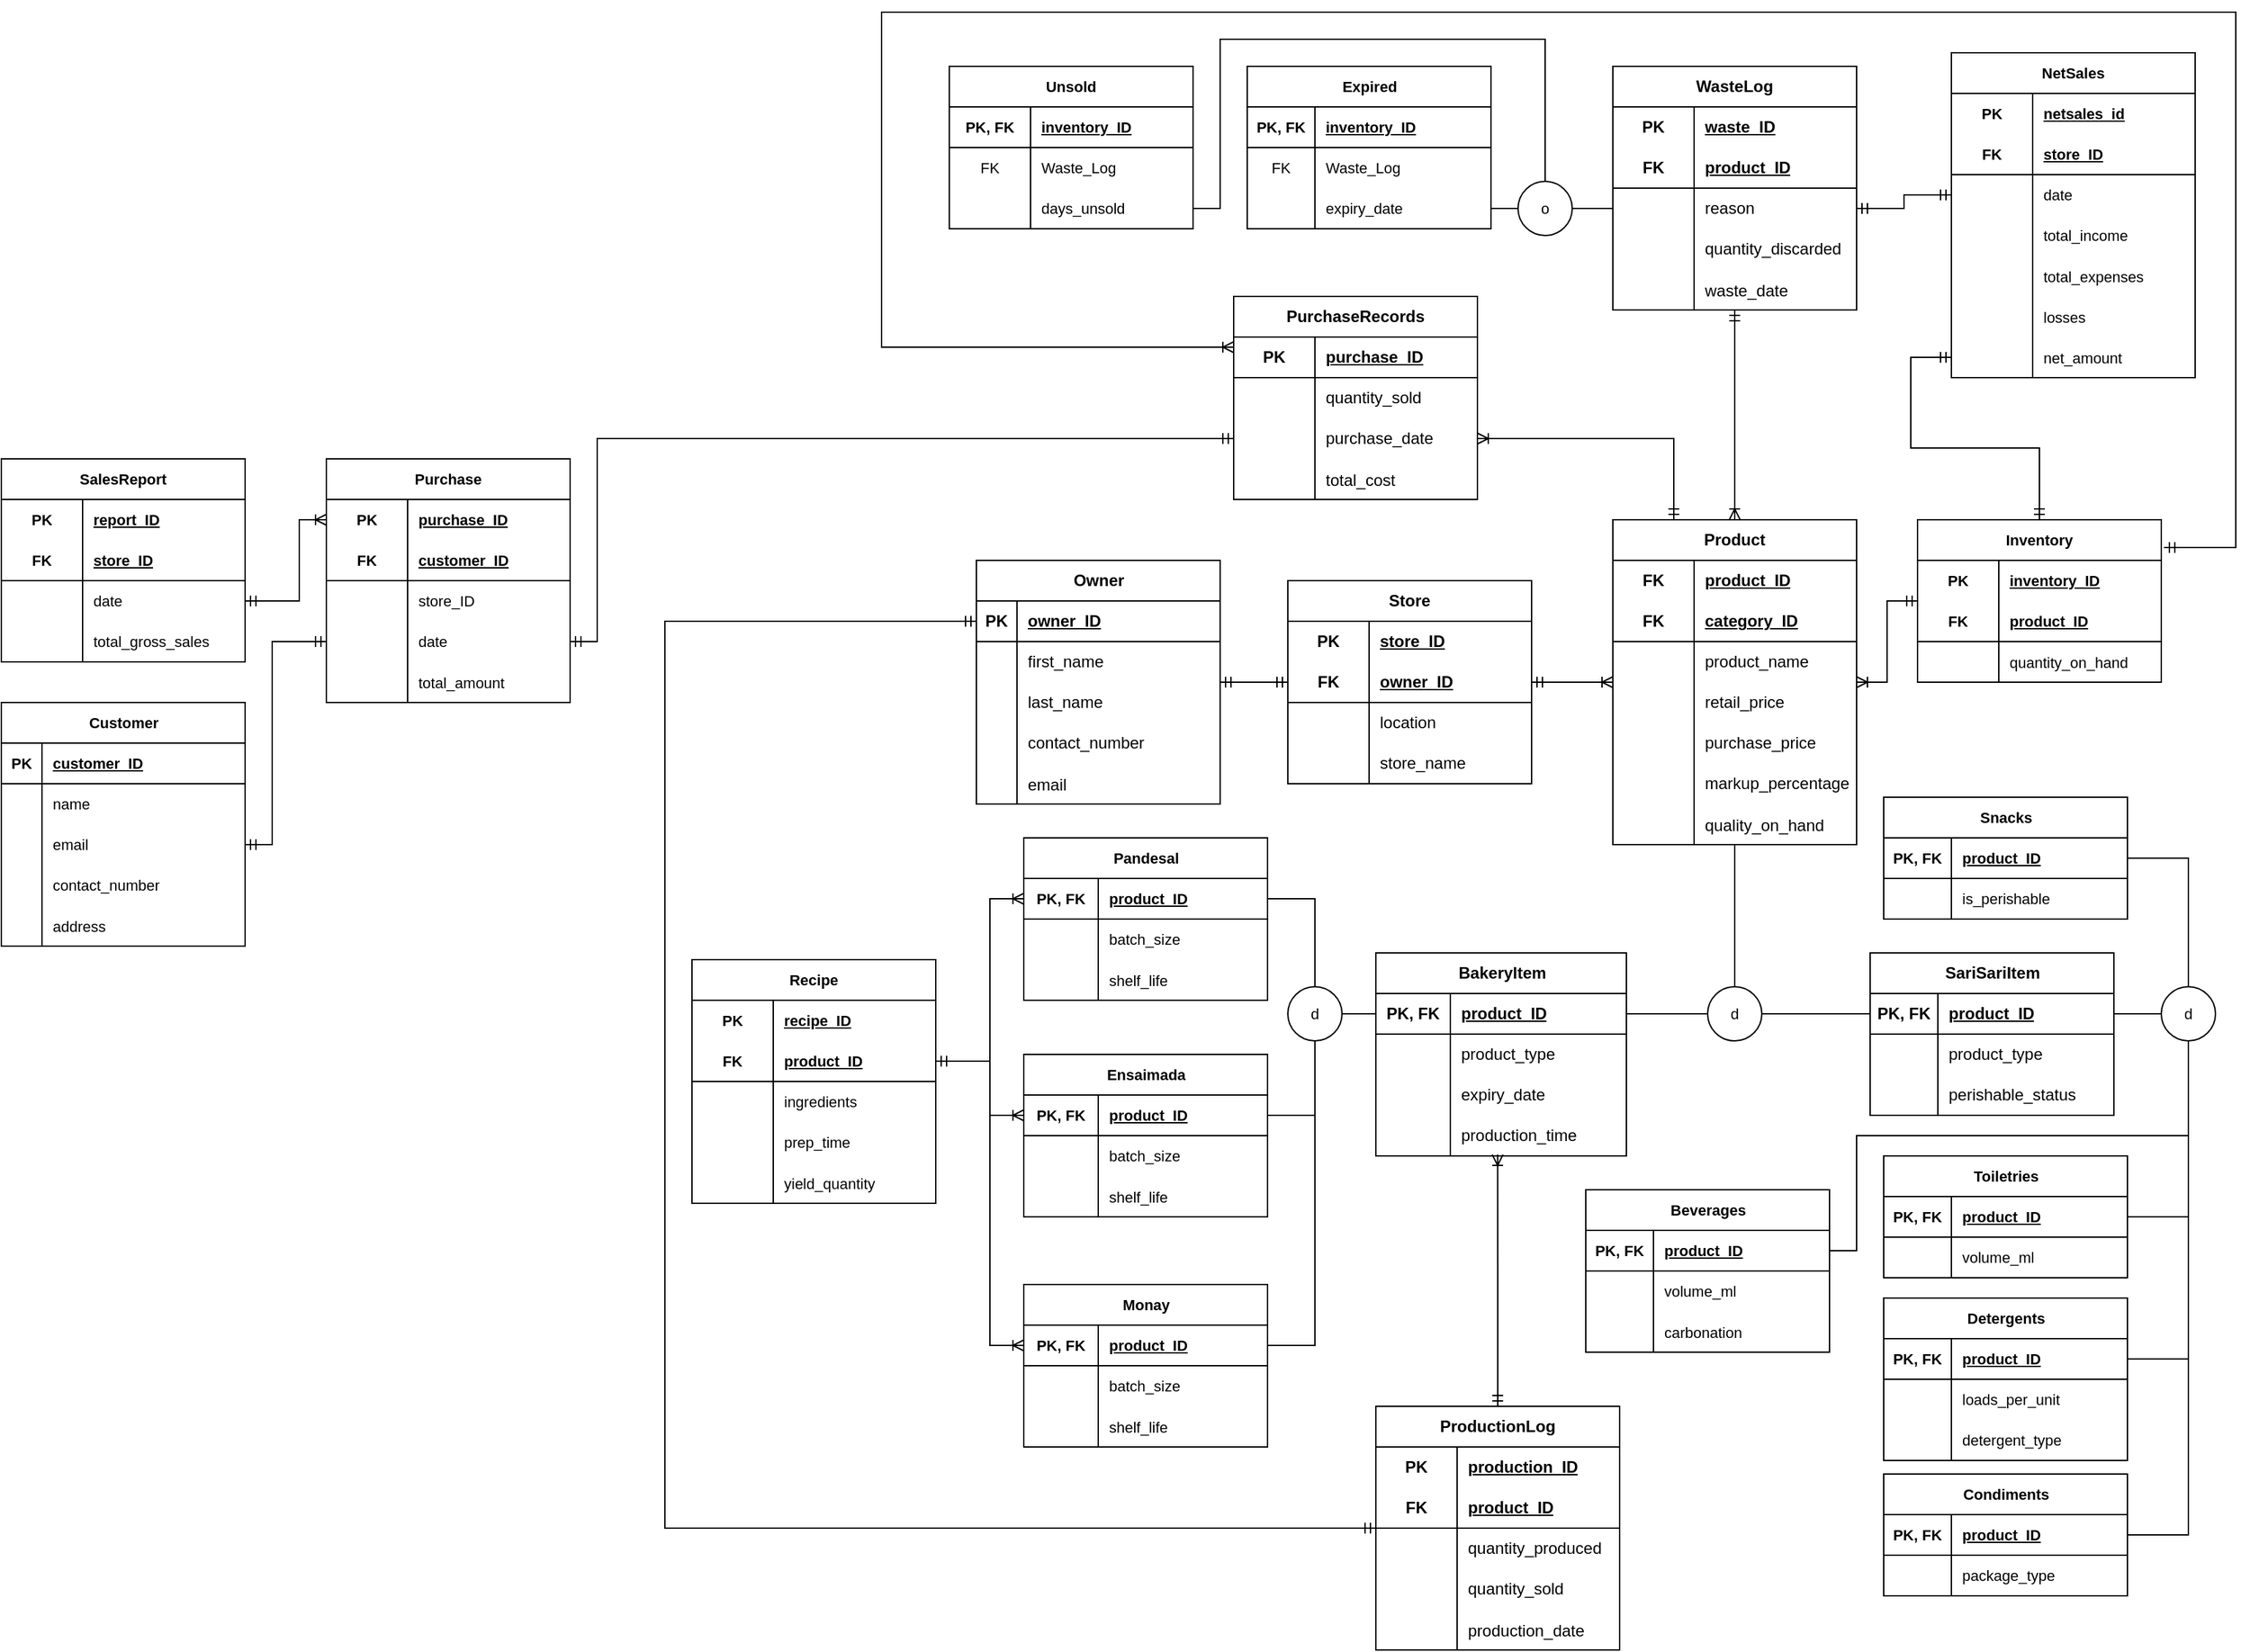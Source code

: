 <mxfile version="28.0.4">
  <diagram name="Page-1" id="Ig0U8xe3ZbvtL72Rn7GQ">
    <mxGraphModel dx="2503" dy="2280" grid="1" gridSize="10" guides="1" tooltips="1" connect="1" arrows="1" fold="1" page="1" pageScale="1" pageWidth="1100" pageHeight="850" math="0" shadow="0">
      <root>
        <mxCell id="0" />
        <mxCell id="1" parent="0" />
        <mxCell id="TObZhVqmZH8TlH6LM_5z-254" value="" style="edgeStyle=orthogonalEdgeStyle;shape=connector;rounded=0;orthogonalLoop=1;jettySize=auto;html=1;strokeColor=default;align=center;verticalAlign=middle;fontFamily=Helvetica;fontSize=11;fontColor=default;labelBackgroundColor=default;startFill=0;endArrow=none;entryX=0.5;entryY=1;entryDx=0;entryDy=0;exitX=0.5;exitY=0;exitDx=0;exitDy=0;" parent="1" source="TObZhVqmZH8TlH6LM_5z-257" target="TObZhVqmZH8TlH6LM_5z-521" edge="1">
          <mxGeometry relative="1" as="geometry">
            <mxPoint x="1850" y="230" as="sourcePoint" />
            <Array as="points" />
            <mxPoint x="1850" y="190" as="targetPoint" />
          </mxGeometry>
        </mxCell>
        <mxCell id="TObZhVqmZH8TlH6LM_5z-256" style="edgeStyle=orthogonalEdgeStyle;shape=connector;rounded=0;orthogonalLoop=1;jettySize=auto;html=1;entryX=0;entryY=0.5;entryDx=0;entryDy=0;strokeColor=default;align=center;verticalAlign=middle;fontFamily=Helvetica;fontSize=11;fontColor=default;labelBackgroundColor=default;startFill=0;endArrow=none;" parent="1" source="TObZhVqmZH8TlH6LM_5z-257" target="TObZhVqmZH8TlH6LM_5z-465" edge="1">
          <mxGeometry relative="1" as="geometry">
            <mxPoint x="1950" y="520" as="targetPoint" />
          </mxGeometry>
        </mxCell>
        <mxCell id="TObZhVqmZH8TlH6LM_5z-746" style="edgeStyle=orthogonalEdgeStyle;shape=connector;rounded=0;orthogonalLoop=1;jettySize=auto;html=1;entryX=1;entryY=0.5;entryDx=0;entryDy=0;strokeColor=default;align=center;verticalAlign=middle;fontFamily=Helvetica;fontSize=11;fontColor=default;labelBackgroundColor=default;endArrow=none;endFill=0;" parent="1" source="TObZhVqmZH8TlH6LM_5z-257" target="TObZhVqmZH8TlH6LM_5z-681" edge="1">
          <mxGeometry relative="1" as="geometry" />
        </mxCell>
        <mxCell id="TObZhVqmZH8TlH6LM_5z-257" value="d" style="ellipse;whiteSpace=wrap;html=1;fontFamily=Helvetica;fontSize=11;fontColor=default;labelBackgroundColor=default;" parent="1" vertex="1">
          <mxGeometry x="1890" y="500" width="40" height="40" as="geometry" />
        </mxCell>
        <mxCell id="TObZhVqmZH8TlH6LM_5z-267" style="edgeStyle=orthogonalEdgeStyle;shape=connector;rounded=0;orthogonalLoop=1;jettySize=auto;html=1;entryX=0;entryY=0.5;entryDx=0;entryDy=0;strokeColor=default;align=center;verticalAlign=middle;fontFamily=Helvetica;fontSize=11;fontColor=default;labelBackgroundColor=default;startFill=0;endArrow=none;" parent="1" source="TObZhVqmZH8TlH6LM_5z-270" target="TObZhVqmZH8TlH6LM_5z-681" edge="1">
          <mxGeometry relative="1" as="geometry">
            <mxPoint x="1710" y="520" as="targetPoint" />
          </mxGeometry>
        </mxCell>
        <mxCell id="TObZhVqmZH8TlH6LM_5z-268" style="edgeStyle=orthogonalEdgeStyle;shape=connector;rounded=0;orthogonalLoop=1;jettySize=auto;html=1;entryX=1;entryY=0.5;entryDx=0;entryDy=0;strokeColor=default;align=center;verticalAlign=middle;fontFamily=Helvetica;fontSize=11;fontColor=default;labelBackgroundColor=default;startFill=0;endArrow=none;" parent="1" source="TObZhVqmZH8TlH6LM_5z-270" target="TObZhVqmZH8TlH6LM_5z-849" edge="1">
          <mxGeometry relative="1" as="geometry">
            <mxPoint x="1545" y="520" as="targetPoint" />
          </mxGeometry>
        </mxCell>
        <mxCell id="TObZhVqmZH8TlH6LM_5z-889" style="edgeStyle=orthogonalEdgeStyle;shape=connector;rounded=0;orthogonalLoop=1;jettySize=auto;html=1;entryX=1;entryY=0.5;entryDx=0;entryDy=0;strokeColor=default;align=center;verticalAlign=middle;fontFamily=Helvetica;fontSize=11;fontColor=default;labelBackgroundColor=default;endArrow=none;endFill=0;" parent="1" source="TObZhVqmZH8TlH6LM_5z-270" target="TObZhVqmZH8TlH6LM_5z-864" edge="1">
          <mxGeometry relative="1" as="geometry" />
        </mxCell>
        <mxCell id="TObZhVqmZH8TlH6LM_5z-891" style="edgeStyle=orthogonalEdgeStyle;shape=connector;rounded=0;orthogonalLoop=1;jettySize=auto;html=1;entryX=1;entryY=0.5;entryDx=0;entryDy=0;strokeColor=default;align=center;verticalAlign=middle;fontFamily=Helvetica;fontSize=11;fontColor=default;labelBackgroundColor=default;endArrow=none;endFill=0;" parent="1" source="TObZhVqmZH8TlH6LM_5z-270" target="TObZhVqmZH8TlH6LM_5z-872" edge="1">
          <mxGeometry relative="1" as="geometry" />
        </mxCell>
        <mxCell id="TObZhVqmZH8TlH6LM_5z-270" value="d" style="ellipse;whiteSpace=wrap;html=1;fontFamily=Helvetica;fontSize=11;fontColor=default;labelBackgroundColor=default;" parent="1" vertex="1">
          <mxGeometry x="1580" y="500" width="40" height="40" as="geometry" />
        </mxCell>
        <mxCell id="TObZhVqmZH8TlH6LM_5z-278" style="edgeStyle=orthogonalEdgeStyle;shape=connector;rounded=0;orthogonalLoop=1;jettySize=auto;html=1;entryX=1;entryY=0.5;entryDx=0;entryDy=0;strokeColor=default;align=center;verticalAlign=middle;fontFamily=Helvetica;fontSize=11;fontColor=default;labelBackgroundColor=default;startFill=0;endArrow=none;" parent="1" source="TObZhVqmZH8TlH6LM_5z-281" target="TObZhVqmZH8TlH6LM_5z-465" edge="1">
          <mxGeometry relative="1" as="geometry">
            <mxPoint x="2150" y="520" as="targetPoint" />
          </mxGeometry>
        </mxCell>
        <mxCell id="TObZhVqmZH8TlH6LM_5z-988" style="edgeStyle=orthogonalEdgeStyle;shape=connector;rounded=0;orthogonalLoop=1;jettySize=auto;html=1;entryX=1;entryY=0.5;entryDx=0;entryDy=0;strokeColor=default;align=center;verticalAlign=middle;fontFamily=Helvetica;fontSize=11;fontColor=default;labelBackgroundColor=default;endArrow=none;endFill=0;exitX=0.5;exitY=0;exitDx=0;exitDy=0;" parent="1" source="TObZhVqmZH8TlH6LM_5z-281" target="TObZhVqmZH8TlH6LM_5z-928" edge="1">
          <mxGeometry relative="1" as="geometry">
            <Array as="points">
              <mxPoint x="2245" y="405" />
            </Array>
          </mxGeometry>
        </mxCell>
        <mxCell id="TObZhVqmZH8TlH6LM_5z-989" style="edgeStyle=orthogonalEdgeStyle;shape=connector;rounded=0;orthogonalLoop=1;jettySize=auto;html=1;entryX=1;entryY=0.5;entryDx=0;entryDy=0;strokeColor=default;align=center;verticalAlign=middle;fontFamily=Helvetica;fontSize=11;fontColor=default;labelBackgroundColor=default;endArrow=none;endFill=0;" parent="1" source="TObZhVqmZH8TlH6LM_5z-281" target="TObZhVqmZH8TlH6LM_5z-941" edge="1">
          <mxGeometry relative="1" as="geometry" />
        </mxCell>
        <mxCell id="TObZhVqmZH8TlH6LM_5z-990" style="edgeStyle=orthogonalEdgeStyle;shape=connector;rounded=0;orthogonalLoop=1;jettySize=auto;html=1;entryX=1;entryY=0.5;entryDx=0;entryDy=0;strokeColor=default;align=center;verticalAlign=middle;fontFamily=Helvetica;fontSize=11;fontColor=default;labelBackgroundColor=default;endArrow=none;endFill=0;" parent="1" source="TObZhVqmZH8TlH6LM_5z-281" target="TObZhVqmZH8TlH6LM_5z-954" edge="1">
          <mxGeometry relative="1" as="geometry" />
        </mxCell>
        <mxCell id="TObZhVqmZH8TlH6LM_5z-991" style="edgeStyle=orthogonalEdgeStyle;shape=connector;rounded=0;orthogonalLoop=1;jettySize=auto;html=1;entryX=1;entryY=0.5;entryDx=0;entryDy=0;strokeColor=default;align=center;verticalAlign=middle;fontFamily=Helvetica;fontSize=11;fontColor=default;labelBackgroundColor=default;endArrow=none;endFill=0;" parent="1" source="TObZhVqmZH8TlH6LM_5z-281" target="TObZhVqmZH8TlH6LM_5z-967" edge="1">
          <mxGeometry relative="1" as="geometry" />
        </mxCell>
        <mxCell id="TObZhVqmZH8TlH6LM_5z-992" style="edgeStyle=orthogonalEdgeStyle;shape=connector;rounded=0;orthogonalLoop=1;jettySize=auto;html=1;entryX=1;entryY=0.5;entryDx=0;entryDy=0;strokeColor=default;align=center;verticalAlign=middle;fontFamily=Helvetica;fontSize=11;fontColor=default;labelBackgroundColor=default;endArrow=none;endFill=0;" parent="1" source="TObZhVqmZH8TlH6LM_5z-281" target="TObZhVqmZH8TlH6LM_5z-977" edge="1">
          <mxGeometry relative="1" as="geometry">
            <Array as="points">
              <mxPoint x="2245" y="610" />
              <mxPoint x="2000" y="610" />
              <mxPoint x="2000" y="695" />
            </Array>
          </mxGeometry>
        </mxCell>
        <mxCell id="TObZhVqmZH8TlH6LM_5z-281" value="d" style="ellipse;whiteSpace=wrap;html=1;fontFamily=Helvetica;fontSize=11;fontColor=default;labelBackgroundColor=default;" parent="1" vertex="1">
          <mxGeometry x="2225" y="500" width="40" height="40" as="geometry" />
        </mxCell>
        <mxCell id="TObZhVqmZH8TlH6LM_5z-290" style="edgeStyle=orthogonalEdgeStyle;shape=connector;rounded=0;orthogonalLoop=1;jettySize=auto;html=1;strokeColor=default;align=center;verticalAlign=middle;fontFamily=Helvetica;fontSize=11;fontColor=default;labelBackgroundColor=default;startFill=0;endArrow=ERmandOne;exitX=0;exitY=0.25;exitDx=0;exitDy=0;endFill=0;startArrow=ERoneToMany;entryX=1.011;entryY=0.171;entryDx=0;entryDy=0;entryPerimeter=0;" parent="1" source="TObZhVqmZH8TlH6LM_5z-638" target="TObZhVqmZH8TlH6LM_5z-712" edge="1">
          <mxGeometry relative="1" as="geometry">
            <Array as="points">
              <mxPoint x="1280" y="27" />
              <mxPoint x="1280" y="-220" />
              <mxPoint x="2280" y="-220" />
              <mxPoint x="2280" y="176" />
            </Array>
            <mxPoint x="1610" y="-60" as="sourcePoint" />
            <mxPoint x="2160" y="110" as="targetPoint" />
          </mxGeometry>
        </mxCell>
        <mxCell id="TObZhVqmZH8TlH6LM_5z-733" style="edgeStyle=orthogonalEdgeStyle;shape=connector;rounded=0;orthogonalLoop=1;jettySize=auto;html=1;entryX=1;entryY=0.5;entryDx=0;entryDy=0;strokeColor=default;align=center;verticalAlign=middle;fontFamily=Helvetica;fontSize=11;fontColor=default;labelBackgroundColor=default;endArrow=ERmandOne;endFill=0;startArrow=ERoneToMany;startFill=0;exitX=0;exitY=0.5;exitDx=0;exitDy=0;" parent="1" source="TObZhVqmZH8TlH6LM_5z-833" target="TObZhVqmZH8TlH6LM_5z-810" edge="1">
          <mxGeometry relative="1" as="geometry">
            <mxPoint x="920.048" y="350" as="sourcePoint" />
            <mxPoint x="920" y="280" as="targetPoint" />
            <Array as="points">
              <mxPoint x="850" y="155" />
              <mxPoint x="850" y="215" />
            </Array>
          </mxGeometry>
        </mxCell>
        <mxCell id="w8y-u1RotXPN9RP-wbCZ-9" style="edgeStyle=orthogonalEdgeStyle;rounded=0;orthogonalLoop=1;jettySize=auto;html=1;entryX=1;entryY=0.5;entryDx=0;entryDy=0;endArrow=none;endFill=0;" edge="1" parent="1" source="TObZhVqmZH8TlH6LM_5z-344" target="TObZhVqmZH8TlH6LM_5z-905">
          <mxGeometry relative="1" as="geometry">
            <Array as="points">
              <mxPoint x="1770" y="-200" />
              <mxPoint x="1530" y="-200" />
              <mxPoint x="1530" y="-75" />
            </Array>
          </mxGeometry>
        </mxCell>
        <mxCell id="w8y-u1RotXPN9RP-wbCZ-10" style="edgeStyle=orthogonalEdgeStyle;shape=connector;rounded=0;orthogonalLoop=1;jettySize=auto;html=1;entryX=1;entryY=0.5;entryDx=0;entryDy=0;strokeColor=default;align=center;verticalAlign=middle;fontFamily=Helvetica;fontSize=11;fontColor=default;labelBackgroundColor=default;endArrow=none;endFill=0;" edge="1" parent="1" source="TObZhVqmZH8TlH6LM_5z-344" target="TObZhVqmZH8TlH6LM_5z-915">
          <mxGeometry relative="1" as="geometry" />
        </mxCell>
        <mxCell id="w8y-u1RotXPN9RP-wbCZ-11" style="edgeStyle=orthogonalEdgeStyle;shape=connector;rounded=0;orthogonalLoop=1;jettySize=auto;html=1;entryX=0;entryY=0.5;entryDx=0;entryDy=0;strokeColor=default;align=center;verticalAlign=middle;fontFamily=Helvetica;fontSize=11;fontColor=default;labelBackgroundColor=default;endArrow=none;endFill=0;" edge="1" parent="1" source="TObZhVqmZH8TlH6LM_5z-344" target="TObZhVqmZH8TlH6LM_5z-586">
          <mxGeometry relative="1" as="geometry" />
        </mxCell>
        <mxCell id="TObZhVqmZH8TlH6LM_5z-344" value="o" style="ellipse;whiteSpace=wrap;html=1;fontFamily=Helvetica;fontSize=11;fontColor=default;labelBackgroundColor=default;" parent="1" vertex="1">
          <mxGeometry x="1750" y="-95" width="40" height="40" as="geometry" />
        </mxCell>
        <mxCell id="TObZhVqmZH8TlH6LM_5z-348" style="edgeStyle=orthogonalEdgeStyle;shape=connector;rounded=0;orthogonalLoop=1;jettySize=auto;html=1;entryX=0.25;entryY=0;entryDx=0;entryDy=0;strokeColor=default;align=center;verticalAlign=middle;fontFamily=Helvetica;fontSize=11;fontColor=default;labelBackgroundColor=default;startFill=0;endArrow=ERmandOne;startArrow=ERoneToMany;endFill=0;exitX=1;exitY=0.5;exitDx=0;exitDy=0;" parent="1" source="TObZhVqmZH8TlH6LM_5z-648" target="TObZhVqmZH8TlH6LM_5z-521" edge="1">
          <mxGeometry relative="1" as="geometry">
            <Array as="points">
              <mxPoint x="1865" y="95" />
            </Array>
            <mxPoint x="1720" y="-5" as="sourcePoint" />
            <mxPoint x="1830" y="150" as="targetPoint" />
          </mxGeometry>
        </mxCell>
        <mxCell id="TObZhVqmZH8TlH6LM_5z-464" value="SariSariItem" style="shape=table;startSize=30;container=1;collapsible=1;childLayout=tableLayout;fixedRows=1;rowLines=0;fontStyle=1;align=center;resizeLast=1;html=1;" parent="1" vertex="1">
          <mxGeometry x="2010" y="475" width="180" height="120" as="geometry">
            <mxRectangle x="2030" y="505" width="110" height="30" as="alternateBounds" />
          </mxGeometry>
        </mxCell>
        <mxCell id="TObZhVqmZH8TlH6LM_5z-465" value="" style="shape=tableRow;horizontal=0;startSize=0;swimlaneHead=0;swimlaneBody=0;fillColor=none;collapsible=0;dropTarget=0;points=[[0,0.5],[1,0.5]];portConstraint=eastwest;top=0;left=0;right=0;bottom=1;" parent="TObZhVqmZH8TlH6LM_5z-464" vertex="1">
          <mxGeometry y="30" width="180" height="30" as="geometry" />
        </mxCell>
        <mxCell id="TObZhVqmZH8TlH6LM_5z-466" value="PK, FK" style="shape=partialRectangle;connectable=0;fillColor=none;top=0;left=0;bottom=0;right=0;fontStyle=1;overflow=hidden;whiteSpace=wrap;html=1;" parent="TObZhVqmZH8TlH6LM_5z-465" vertex="1">
          <mxGeometry width="50.0" height="30" as="geometry">
            <mxRectangle width="50.0" height="30" as="alternateBounds" />
          </mxGeometry>
        </mxCell>
        <mxCell id="TObZhVqmZH8TlH6LM_5z-467" value="product_ID" style="shape=partialRectangle;connectable=0;fillColor=none;top=0;left=0;bottom=0;right=0;align=left;spacingLeft=6;fontStyle=5;overflow=hidden;whiteSpace=wrap;html=1;" parent="TObZhVqmZH8TlH6LM_5z-465" vertex="1">
          <mxGeometry x="50.0" width="130.0" height="30" as="geometry">
            <mxRectangle width="130.0" height="30" as="alternateBounds" />
          </mxGeometry>
        </mxCell>
        <mxCell id="TObZhVqmZH8TlH6LM_5z-468" value="" style="shape=tableRow;horizontal=0;startSize=0;swimlaneHead=0;swimlaneBody=0;fillColor=none;collapsible=0;dropTarget=0;points=[[0,0.5],[1,0.5]];portConstraint=eastwest;top=0;left=0;right=0;bottom=0;" parent="TObZhVqmZH8TlH6LM_5z-464" vertex="1">
          <mxGeometry y="60" width="180" height="30" as="geometry" />
        </mxCell>
        <mxCell id="TObZhVqmZH8TlH6LM_5z-469" value="" style="shape=partialRectangle;connectable=0;fillColor=none;top=0;left=0;bottom=0;right=0;editable=1;overflow=hidden;whiteSpace=wrap;html=1;" parent="TObZhVqmZH8TlH6LM_5z-468" vertex="1">
          <mxGeometry width="50.0" height="30" as="geometry">
            <mxRectangle width="50.0" height="30" as="alternateBounds" />
          </mxGeometry>
        </mxCell>
        <mxCell id="TObZhVqmZH8TlH6LM_5z-470" value="product_type" style="shape=partialRectangle;connectable=0;fillColor=none;top=0;left=0;bottom=0;right=0;align=left;spacingLeft=6;overflow=hidden;whiteSpace=wrap;html=1;" parent="TObZhVqmZH8TlH6LM_5z-468" vertex="1">
          <mxGeometry x="50.0" width="130.0" height="30" as="geometry">
            <mxRectangle width="130.0" height="30" as="alternateBounds" />
          </mxGeometry>
        </mxCell>
        <mxCell id="TObZhVqmZH8TlH6LM_5z-471" value="" style="shape=tableRow;horizontal=0;startSize=0;swimlaneHead=0;swimlaneBody=0;fillColor=none;collapsible=0;dropTarget=0;points=[[0,0.5],[1,0.5]];portConstraint=eastwest;top=0;left=0;right=0;bottom=0;" parent="TObZhVqmZH8TlH6LM_5z-464" vertex="1">
          <mxGeometry y="90" width="180" height="30" as="geometry" />
        </mxCell>
        <mxCell id="TObZhVqmZH8TlH6LM_5z-472" value="" style="shape=partialRectangle;connectable=0;fillColor=none;top=0;left=0;bottom=0;right=0;editable=1;overflow=hidden;whiteSpace=wrap;html=1;" parent="TObZhVqmZH8TlH6LM_5z-471" vertex="1">
          <mxGeometry width="50.0" height="30" as="geometry">
            <mxRectangle width="50.0" height="30" as="alternateBounds" />
          </mxGeometry>
        </mxCell>
        <mxCell id="TObZhVqmZH8TlH6LM_5z-473" value="perishable_status" style="shape=partialRectangle;connectable=0;fillColor=none;top=0;left=0;bottom=0;right=0;align=left;spacingLeft=6;overflow=hidden;whiteSpace=wrap;html=1;" parent="TObZhVqmZH8TlH6LM_5z-471" vertex="1">
          <mxGeometry x="50.0" width="130.0" height="30" as="geometry">
            <mxRectangle width="130.0" height="30" as="alternateBounds" />
          </mxGeometry>
        </mxCell>
        <mxCell id="TObZhVqmZH8TlH6LM_5z-521" value="Product" style="shape=table;startSize=30;container=1;collapsible=1;childLayout=tableLayout;fixedRows=1;rowLines=0;fontStyle=1;align=center;resizeLast=1;html=1;whiteSpace=wrap;" parent="1" vertex="1">
          <mxGeometry x="1820" y="155" width="180" height="240" as="geometry">
            <mxRectangle x="1820" y="155" width="80" height="30" as="alternateBounds" />
          </mxGeometry>
        </mxCell>
        <mxCell id="w8y-u1RotXPN9RP-wbCZ-4" value="" style="shape=tableRow;horizontal=0;startSize=0;swimlaneHead=0;swimlaneBody=0;fillColor=none;collapsible=0;dropTarget=0;points=[[0,0.5],[1,0.5]];portConstraint=eastwest;top=0;left=0;right=0;bottom=0;" vertex="1" parent="TObZhVqmZH8TlH6LM_5z-521">
          <mxGeometry y="30" width="180" height="30" as="geometry" />
        </mxCell>
        <mxCell id="w8y-u1RotXPN9RP-wbCZ-5" value="&lt;b&gt;FK&lt;/b&gt;" style="shape=partialRectangle;connectable=0;fillColor=none;top=0;left=0;bottom=0;right=0;fontStyle=0;overflow=hidden;whiteSpace=wrap;html=1;" vertex="1" parent="w8y-u1RotXPN9RP-wbCZ-4">
          <mxGeometry width="60" height="30" as="geometry">
            <mxRectangle width="60" height="30" as="alternateBounds" />
          </mxGeometry>
        </mxCell>
        <mxCell id="w8y-u1RotXPN9RP-wbCZ-6" value="&lt;b&gt;&lt;u&gt;product_ID&lt;/u&gt;&lt;/b&gt;" style="shape=partialRectangle;connectable=0;fillColor=none;top=0;left=0;bottom=0;right=0;align=left;spacingLeft=6;fontStyle=0;overflow=hidden;whiteSpace=wrap;html=1;" vertex="1" parent="w8y-u1RotXPN9RP-wbCZ-4">
          <mxGeometry x="60" width="120" height="30" as="geometry">
            <mxRectangle width="120" height="30" as="alternateBounds" />
          </mxGeometry>
        </mxCell>
        <mxCell id="TObZhVqmZH8TlH6LM_5z-525" value="" style="shape=tableRow;horizontal=0;startSize=0;swimlaneHead=0;swimlaneBody=0;fillColor=none;collapsible=0;dropTarget=0;points=[[0,0.5],[1,0.5]];portConstraint=eastwest;top=0;left=0;right=0;bottom=1;html=1;" parent="TObZhVqmZH8TlH6LM_5z-521" vertex="1">
          <mxGeometry y="60" width="180" height="30" as="geometry" />
        </mxCell>
        <mxCell id="TObZhVqmZH8TlH6LM_5z-526" value="FK" style="shape=partialRectangle;connectable=0;fillColor=none;top=0;left=0;bottom=0;right=0;fontStyle=1;overflow=hidden;html=1;whiteSpace=wrap;" parent="TObZhVqmZH8TlH6LM_5z-525" vertex="1">
          <mxGeometry width="60" height="30" as="geometry">
            <mxRectangle width="60" height="30" as="alternateBounds" />
          </mxGeometry>
        </mxCell>
        <mxCell id="TObZhVqmZH8TlH6LM_5z-527" value="category_ID" style="shape=partialRectangle;connectable=0;fillColor=none;top=0;left=0;bottom=0;right=0;align=left;spacingLeft=6;fontStyle=5;overflow=hidden;html=1;whiteSpace=wrap;" parent="TObZhVqmZH8TlH6LM_5z-525" vertex="1">
          <mxGeometry x="60" width="120" height="30" as="geometry">
            <mxRectangle width="120" height="30" as="alternateBounds" />
          </mxGeometry>
        </mxCell>
        <mxCell id="TObZhVqmZH8TlH6LM_5z-528" value="" style="shape=tableRow;horizontal=0;startSize=0;swimlaneHead=0;swimlaneBody=0;fillColor=none;collapsible=0;dropTarget=0;points=[[0,0.5],[1,0.5]];portConstraint=eastwest;top=0;left=0;right=0;bottom=0;html=1;" parent="TObZhVqmZH8TlH6LM_5z-521" vertex="1">
          <mxGeometry y="90" width="180" height="30" as="geometry" />
        </mxCell>
        <mxCell id="TObZhVqmZH8TlH6LM_5z-529" value="" style="shape=partialRectangle;connectable=0;fillColor=none;top=0;left=0;bottom=0;right=0;editable=1;overflow=hidden;html=1;whiteSpace=wrap;" parent="TObZhVqmZH8TlH6LM_5z-528" vertex="1">
          <mxGeometry width="60" height="30" as="geometry">
            <mxRectangle width="60" height="30" as="alternateBounds" />
          </mxGeometry>
        </mxCell>
        <mxCell id="TObZhVqmZH8TlH6LM_5z-530" value="product_name" style="shape=partialRectangle;connectable=0;fillColor=none;top=0;left=0;bottom=0;right=0;align=left;spacingLeft=6;overflow=hidden;html=1;whiteSpace=wrap;" parent="TObZhVqmZH8TlH6LM_5z-528" vertex="1">
          <mxGeometry x="60" width="120" height="30" as="geometry">
            <mxRectangle width="120" height="30" as="alternateBounds" />
          </mxGeometry>
        </mxCell>
        <mxCell id="TObZhVqmZH8TlH6LM_5z-531" value="" style="shape=tableRow;horizontal=0;startSize=0;swimlaneHead=0;swimlaneBody=0;fillColor=none;collapsible=0;dropTarget=0;points=[[0,0.5],[1,0.5]];portConstraint=eastwest;top=0;left=0;right=0;bottom=0;html=1;" parent="TObZhVqmZH8TlH6LM_5z-521" vertex="1">
          <mxGeometry y="120" width="180" height="30" as="geometry" />
        </mxCell>
        <mxCell id="TObZhVqmZH8TlH6LM_5z-532" value="" style="shape=partialRectangle;connectable=0;fillColor=none;top=0;left=0;bottom=0;right=0;editable=1;overflow=hidden;html=1;whiteSpace=wrap;" parent="TObZhVqmZH8TlH6LM_5z-531" vertex="1">
          <mxGeometry width="60" height="30" as="geometry">
            <mxRectangle width="60" height="30" as="alternateBounds" />
          </mxGeometry>
        </mxCell>
        <mxCell id="TObZhVqmZH8TlH6LM_5z-533" value="retail_price" style="shape=partialRectangle;connectable=0;fillColor=none;top=0;left=0;bottom=0;right=0;align=left;spacingLeft=6;overflow=hidden;html=1;whiteSpace=wrap;" parent="TObZhVqmZH8TlH6LM_5z-531" vertex="1">
          <mxGeometry x="60" width="120" height="30" as="geometry">
            <mxRectangle width="120" height="30" as="alternateBounds" />
          </mxGeometry>
        </mxCell>
        <mxCell id="TObZhVqmZH8TlH6LM_5z-534" value="" style="shape=tableRow;horizontal=0;startSize=0;swimlaneHead=0;swimlaneBody=0;fillColor=none;collapsible=0;dropTarget=0;points=[[0,0.5],[1,0.5]];portConstraint=eastwest;top=0;left=0;right=0;bottom=0;html=1;" parent="TObZhVqmZH8TlH6LM_5z-521" vertex="1">
          <mxGeometry y="150" width="180" height="30" as="geometry" />
        </mxCell>
        <mxCell id="TObZhVqmZH8TlH6LM_5z-535" value="" style="shape=partialRectangle;connectable=0;fillColor=none;top=0;left=0;bottom=0;right=0;editable=1;overflow=hidden;html=1;whiteSpace=wrap;" parent="TObZhVqmZH8TlH6LM_5z-534" vertex="1">
          <mxGeometry width="60" height="30" as="geometry">
            <mxRectangle width="60" height="30" as="alternateBounds" />
          </mxGeometry>
        </mxCell>
        <mxCell id="TObZhVqmZH8TlH6LM_5z-536" value="purchase_price" style="shape=partialRectangle;connectable=0;fillColor=none;top=0;left=0;bottom=0;right=0;align=left;spacingLeft=6;overflow=hidden;html=1;whiteSpace=wrap;" parent="TObZhVqmZH8TlH6LM_5z-534" vertex="1">
          <mxGeometry x="60" width="120" height="30" as="geometry">
            <mxRectangle width="120" height="30" as="alternateBounds" />
          </mxGeometry>
        </mxCell>
        <mxCell id="TObZhVqmZH8TlH6LM_5z-537" value="" style="shape=tableRow;horizontal=0;startSize=0;swimlaneHead=0;swimlaneBody=0;fillColor=none;collapsible=0;dropTarget=0;points=[[0,0.5],[1,0.5]];portConstraint=eastwest;top=0;left=0;right=0;bottom=0;html=1;" parent="TObZhVqmZH8TlH6LM_5z-521" vertex="1">
          <mxGeometry y="180" width="180" height="30" as="geometry" />
        </mxCell>
        <mxCell id="TObZhVqmZH8TlH6LM_5z-538" value="" style="shape=partialRectangle;connectable=0;fillColor=none;top=0;left=0;bottom=0;right=0;editable=1;overflow=hidden;html=1;whiteSpace=wrap;" parent="TObZhVqmZH8TlH6LM_5z-537" vertex="1">
          <mxGeometry width="60" height="30" as="geometry">
            <mxRectangle width="60" height="30" as="alternateBounds" />
          </mxGeometry>
        </mxCell>
        <mxCell id="TObZhVqmZH8TlH6LM_5z-539" value="markup_percentage" style="shape=partialRectangle;connectable=0;fillColor=none;top=0;left=0;bottom=0;right=0;align=left;spacingLeft=6;overflow=hidden;html=1;whiteSpace=wrap;" parent="TObZhVqmZH8TlH6LM_5z-537" vertex="1">
          <mxGeometry x="60" width="120" height="30" as="geometry">
            <mxRectangle width="120" height="30" as="alternateBounds" />
          </mxGeometry>
        </mxCell>
        <mxCell id="TObZhVqmZH8TlH6LM_5z-576" value="" style="shape=tableRow;horizontal=0;startSize=0;swimlaneHead=0;swimlaneBody=0;fillColor=none;collapsible=0;dropTarget=0;points=[[0,0.5],[1,0.5]];portConstraint=eastwest;top=0;left=0;right=0;bottom=0;" parent="TObZhVqmZH8TlH6LM_5z-521" vertex="1">
          <mxGeometry y="210" width="180" height="30" as="geometry" />
        </mxCell>
        <mxCell id="TObZhVqmZH8TlH6LM_5z-577" value="" style="shape=partialRectangle;connectable=0;fillColor=none;top=0;left=0;bottom=0;right=0;editable=1;overflow=hidden;" parent="TObZhVqmZH8TlH6LM_5z-576" vertex="1">
          <mxGeometry width="60" height="30" as="geometry">
            <mxRectangle width="60" height="30" as="alternateBounds" />
          </mxGeometry>
        </mxCell>
        <mxCell id="TObZhVqmZH8TlH6LM_5z-578" value="quality_on_hand" style="shape=partialRectangle;connectable=0;fillColor=none;top=0;left=0;bottom=0;right=0;align=left;spacingLeft=6;overflow=hidden;" parent="TObZhVqmZH8TlH6LM_5z-576" vertex="1">
          <mxGeometry x="60" width="120" height="30" as="geometry">
            <mxRectangle width="120" height="30" as="alternateBounds" />
          </mxGeometry>
        </mxCell>
        <mxCell id="TObZhVqmZH8TlH6LM_5z-579" value="WasteLog" style="shape=table;startSize=30;container=1;collapsible=1;childLayout=tableLayout;fixedRows=1;rowLines=0;fontStyle=1;align=center;resizeLast=1;html=1;whiteSpace=wrap;" parent="1" vertex="1">
          <mxGeometry x="1820" y="-180" width="180" height="180" as="geometry">
            <mxRectangle x="1805" y="-45" width="90" height="30" as="alternateBounds" />
          </mxGeometry>
        </mxCell>
        <mxCell id="TObZhVqmZH8TlH6LM_5z-580" value="" style="shape=tableRow;horizontal=0;startSize=0;swimlaneHead=0;swimlaneBody=0;fillColor=none;collapsible=0;dropTarget=0;points=[[0,0.5],[1,0.5]];portConstraint=eastwest;top=0;left=0;right=0;bottom=0;html=1;" parent="TObZhVqmZH8TlH6LM_5z-579" vertex="1">
          <mxGeometry y="30" width="180" height="30" as="geometry" />
        </mxCell>
        <mxCell id="TObZhVqmZH8TlH6LM_5z-581" value="PK" style="shape=partialRectangle;connectable=0;fillColor=none;top=0;left=0;bottom=0;right=0;fontStyle=1;overflow=hidden;html=1;whiteSpace=wrap;" parent="TObZhVqmZH8TlH6LM_5z-580" vertex="1">
          <mxGeometry width="60" height="30" as="geometry">
            <mxRectangle width="60" height="30" as="alternateBounds" />
          </mxGeometry>
        </mxCell>
        <mxCell id="TObZhVqmZH8TlH6LM_5z-582" value="waste_ID" style="shape=partialRectangle;connectable=0;fillColor=none;top=0;left=0;bottom=0;right=0;align=left;spacingLeft=6;fontStyle=5;overflow=hidden;html=1;whiteSpace=wrap;" parent="TObZhVqmZH8TlH6LM_5z-580" vertex="1">
          <mxGeometry x="60" width="120" height="30" as="geometry">
            <mxRectangle width="120" height="30" as="alternateBounds" />
          </mxGeometry>
        </mxCell>
        <mxCell id="TObZhVqmZH8TlH6LM_5z-583" value="" style="shape=tableRow;horizontal=0;startSize=0;swimlaneHead=0;swimlaneBody=0;fillColor=none;collapsible=0;dropTarget=0;points=[[0,0.5],[1,0.5]];portConstraint=eastwest;top=0;left=0;right=0;bottom=1;html=1;" parent="TObZhVqmZH8TlH6LM_5z-579" vertex="1">
          <mxGeometry y="60" width="180" height="30" as="geometry" />
        </mxCell>
        <mxCell id="TObZhVqmZH8TlH6LM_5z-584" value="FK" style="shape=partialRectangle;connectable=0;fillColor=none;top=0;left=0;bottom=0;right=0;fontStyle=1;overflow=hidden;html=1;whiteSpace=wrap;" parent="TObZhVqmZH8TlH6LM_5z-583" vertex="1">
          <mxGeometry width="60" height="30" as="geometry">
            <mxRectangle width="60" height="30" as="alternateBounds" />
          </mxGeometry>
        </mxCell>
        <mxCell id="TObZhVqmZH8TlH6LM_5z-585" value="product_ID" style="shape=partialRectangle;connectable=0;fillColor=none;top=0;left=0;bottom=0;right=0;align=left;spacingLeft=6;fontStyle=5;overflow=hidden;html=1;whiteSpace=wrap;" parent="TObZhVqmZH8TlH6LM_5z-583" vertex="1">
          <mxGeometry x="60" width="120" height="30" as="geometry">
            <mxRectangle width="120" height="30" as="alternateBounds" />
          </mxGeometry>
        </mxCell>
        <mxCell id="TObZhVqmZH8TlH6LM_5z-586" value="" style="shape=tableRow;horizontal=0;startSize=0;swimlaneHead=0;swimlaneBody=0;fillColor=none;collapsible=0;dropTarget=0;points=[[0,0.5],[1,0.5]];portConstraint=eastwest;top=0;left=0;right=0;bottom=0;html=1;" parent="TObZhVqmZH8TlH6LM_5z-579" vertex="1">
          <mxGeometry y="90" width="180" height="30" as="geometry" />
        </mxCell>
        <mxCell id="TObZhVqmZH8TlH6LM_5z-587" value="" style="shape=partialRectangle;connectable=0;fillColor=none;top=0;left=0;bottom=0;right=0;editable=1;overflow=hidden;html=1;whiteSpace=wrap;" parent="TObZhVqmZH8TlH6LM_5z-586" vertex="1">
          <mxGeometry width="60" height="30" as="geometry">
            <mxRectangle width="60" height="30" as="alternateBounds" />
          </mxGeometry>
        </mxCell>
        <mxCell id="TObZhVqmZH8TlH6LM_5z-588" value="reason" style="shape=partialRectangle;connectable=0;fillColor=none;top=0;left=0;bottom=0;right=0;align=left;spacingLeft=6;overflow=hidden;html=1;whiteSpace=wrap;" parent="TObZhVqmZH8TlH6LM_5z-586" vertex="1">
          <mxGeometry x="60" width="120" height="30" as="geometry">
            <mxRectangle width="120" height="30" as="alternateBounds" />
          </mxGeometry>
        </mxCell>
        <mxCell id="TObZhVqmZH8TlH6LM_5z-589" value="" style="shape=tableRow;horizontal=0;startSize=0;swimlaneHead=0;swimlaneBody=0;fillColor=none;collapsible=0;dropTarget=0;points=[[0,0.5],[1,0.5]];portConstraint=eastwest;top=0;left=0;right=0;bottom=0;html=1;" parent="TObZhVqmZH8TlH6LM_5z-579" vertex="1">
          <mxGeometry y="120" width="180" height="30" as="geometry" />
        </mxCell>
        <mxCell id="TObZhVqmZH8TlH6LM_5z-590" value="" style="shape=partialRectangle;connectable=0;fillColor=none;top=0;left=0;bottom=0;right=0;editable=1;overflow=hidden;html=1;whiteSpace=wrap;" parent="TObZhVqmZH8TlH6LM_5z-589" vertex="1">
          <mxGeometry width="60" height="30" as="geometry">
            <mxRectangle width="60" height="30" as="alternateBounds" />
          </mxGeometry>
        </mxCell>
        <mxCell id="TObZhVqmZH8TlH6LM_5z-591" value="quantity_discarded" style="shape=partialRectangle;connectable=0;fillColor=none;top=0;left=0;bottom=0;right=0;align=left;spacingLeft=6;overflow=hidden;html=1;whiteSpace=wrap;" parent="TObZhVqmZH8TlH6LM_5z-589" vertex="1">
          <mxGeometry x="60" width="120" height="30" as="geometry">
            <mxRectangle width="120" height="30" as="alternateBounds" />
          </mxGeometry>
        </mxCell>
        <mxCell id="TObZhVqmZH8TlH6LM_5z-592" value="" style="shape=tableRow;horizontal=0;startSize=0;swimlaneHead=0;swimlaneBody=0;fillColor=none;collapsible=0;dropTarget=0;points=[[0,0.5],[1,0.5]];portConstraint=eastwest;top=0;left=0;right=0;bottom=0;" parent="TObZhVqmZH8TlH6LM_5z-579" vertex="1">
          <mxGeometry y="150" width="180" height="30" as="geometry" />
        </mxCell>
        <mxCell id="TObZhVqmZH8TlH6LM_5z-593" value="" style="shape=partialRectangle;connectable=0;fillColor=none;top=0;left=0;bottom=0;right=0;editable=1;overflow=hidden;" parent="TObZhVqmZH8TlH6LM_5z-592" vertex="1">
          <mxGeometry width="60" height="30" as="geometry">
            <mxRectangle width="60" height="30" as="alternateBounds" />
          </mxGeometry>
        </mxCell>
        <mxCell id="TObZhVqmZH8TlH6LM_5z-594" value="waste_date" style="shape=partialRectangle;connectable=0;fillColor=none;top=0;left=0;bottom=0;right=0;align=left;spacingLeft=6;overflow=hidden;" parent="TObZhVqmZH8TlH6LM_5z-592" vertex="1">
          <mxGeometry x="60" width="120" height="30" as="geometry">
            <mxRectangle width="120" height="30" as="alternateBounds" />
          </mxGeometry>
        </mxCell>
        <mxCell id="TObZhVqmZH8TlH6LM_5z-609" value="Owner" style="shape=table;startSize=30;container=1;collapsible=1;childLayout=tableLayout;fixedRows=1;rowLines=0;fontStyle=1;align=center;resizeLast=1;html=1;" parent="1" vertex="1">
          <mxGeometry x="1350" y="185" width="180" height="180" as="geometry">
            <mxRectangle x="1350" y="185" width="80" height="30" as="alternateBounds" />
          </mxGeometry>
        </mxCell>
        <mxCell id="TObZhVqmZH8TlH6LM_5z-610" value="" style="shape=tableRow;horizontal=0;startSize=0;swimlaneHead=0;swimlaneBody=0;fillColor=none;collapsible=0;dropTarget=0;points=[[0,0.5],[1,0.5]];portConstraint=eastwest;top=0;left=0;right=0;bottom=1;" parent="TObZhVqmZH8TlH6LM_5z-609" vertex="1">
          <mxGeometry y="30" width="180" height="30" as="geometry" />
        </mxCell>
        <mxCell id="TObZhVqmZH8TlH6LM_5z-611" value="PK" style="shape=partialRectangle;connectable=0;fillColor=none;top=0;left=0;bottom=0;right=0;fontStyle=1;overflow=hidden;whiteSpace=wrap;html=1;" parent="TObZhVqmZH8TlH6LM_5z-610" vertex="1">
          <mxGeometry width="30" height="30" as="geometry">
            <mxRectangle width="30" height="30" as="alternateBounds" />
          </mxGeometry>
        </mxCell>
        <mxCell id="TObZhVqmZH8TlH6LM_5z-612" value="owner_ID" style="shape=partialRectangle;connectable=0;fillColor=none;top=0;left=0;bottom=0;right=0;align=left;spacingLeft=6;fontStyle=5;overflow=hidden;whiteSpace=wrap;html=1;" parent="TObZhVqmZH8TlH6LM_5z-610" vertex="1">
          <mxGeometry x="30" width="150" height="30" as="geometry">
            <mxRectangle width="150" height="30" as="alternateBounds" />
          </mxGeometry>
        </mxCell>
        <mxCell id="TObZhVqmZH8TlH6LM_5z-613" value="" style="shape=tableRow;horizontal=0;startSize=0;swimlaneHead=0;swimlaneBody=0;fillColor=none;collapsible=0;dropTarget=0;points=[[0,0.5],[1,0.5]];portConstraint=eastwest;top=0;left=0;right=0;bottom=0;" parent="TObZhVqmZH8TlH6LM_5z-609" vertex="1">
          <mxGeometry y="60" width="180" height="30" as="geometry" />
        </mxCell>
        <mxCell id="TObZhVqmZH8TlH6LM_5z-614" value="" style="shape=partialRectangle;connectable=0;fillColor=none;top=0;left=0;bottom=0;right=0;editable=1;overflow=hidden;whiteSpace=wrap;html=1;" parent="TObZhVqmZH8TlH6LM_5z-613" vertex="1">
          <mxGeometry width="30" height="30" as="geometry">
            <mxRectangle width="30" height="30" as="alternateBounds" />
          </mxGeometry>
        </mxCell>
        <mxCell id="TObZhVqmZH8TlH6LM_5z-615" value="first_name" style="shape=partialRectangle;connectable=0;fillColor=none;top=0;left=0;bottom=0;right=0;align=left;spacingLeft=6;overflow=hidden;whiteSpace=wrap;html=1;" parent="TObZhVqmZH8TlH6LM_5z-613" vertex="1">
          <mxGeometry x="30" width="150" height="30" as="geometry">
            <mxRectangle width="150" height="30" as="alternateBounds" />
          </mxGeometry>
        </mxCell>
        <mxCell id="TObZhVqmZH8TlH6LM_5z-616" value="" style="shape=tableRow;horizontal=0;startSize=0;swimlaneHead=0;swimlaneBody=0;fillColor=none;collapsible=0;dropTarget=0;points=[[0,0.5],[1,0.5]];portConstraint=eastwest;top=0;left=0;right=0;bottom=0;" parent="TObZhVqmZH8TlH6LM_5z-609" vertex="1">
          <mxGeometry y="90" width="180" height="30" as="geometry" />
        </mxCell>
        <mxCell id="TObZhVqmZH8TlH6LM_5z-617" value="" style="shape=partialRectangle;connectable=0;fillColor=none;top=0;left=0;bottom=0;right=0;editable=1;overflow=hidden;whiteSpace=wrap;html=1;" parent="TObZhVqmZH8TlH6LM_5z-616" vertex="1">
          <mxGeometry width="30" height="30" as="geometry">
            <mxRectangle width="30" height="30" as="alternateBounds" />
          </mxGeometry>
        </mxCell>
        <mxCell id="TObZhVqmZH8TlH6LM_5z-618" value="last_name" style="shape=partialRectangle;connectable=0;fillColor=none;top=0;left=0;bottom=0;right=0;align=left;spacingLeft=6;overflow=hidden;whiteSpace=wrap;html=1;" parent="TObZhVqmZH8TlH6LM_5z-616" vertex="1">
          <mxGeometry x="30" width="150" height="30" as="geometry">
            <mxRectangle width="150" height="30" as="alternateBounds" />
          </mxGeometry>
        </mxCell>
        <mxCell id="TObZhVqmZH8TlH6LM_5z-619" value="" style="shape=tableRow;horizontal=0;startSize=0;swimlaneHead=0;swimlaneBody=0;fillColor=none;collapsible=0;dropTarget=0;points=[[0,0.5],[1,0.5]];portConstraint=eastwest;top=0;left=0;right=0;bottom=0;" parent="TObZhVqmZH8TlH6LM_5z-609" vertex="1">
          <mxGeometry y="120" width="180" height="30" as="geometry" />
        </mxCell>
        <mxCell id="TObZhVqmZH8TlH6LM_5z-620" value="" style="shape=partialRectangle;connectable=0;fillColor=none;top=0;left=0;bottom=0;right=0;editable=1;overflow=hidden;whiteSpace=wrap;html=1;" parent="TObZhVqmZH8TlH6LM_5z-619" vertex="1">
          <mxGeometry width="30" height="30" as="geometry">
            <mxRectangle width="30" height="30" as="alternateBounds" />
          </mxGeometry>
        </mxCell>
        <mxCell id="TObZhVqmZH8TlH6LM_5z-621" value="contact_number" style="shape=partialRectangle;connectable=0;fillColor=none;top=0;left=0;bottom=0;right=0;align=left;spacingLeft=6;overflow=hidden;whiteSpace=wrap;html=1;" parent="TObZhVqmZH8TlH6LM_5z-619" vertex="1">
          <mxGeometry x="30" width="150" height="30" as="geometry">
            <mxRectangle width="150" height="30" as="alternateBounds" />
          </mxGeometry>
        </mxCell>
        <mxCell id="TObZhVqmZH8TlH6LM_5z-622" value="" style="shape=tableRow;horizontal=0;startSize=0;swimlaneHead=0;swimlaneBody=0;fillColor=none;collapsible=0;dropTarget=0;points=[[0,0.5],[1,0.5]];portConstraint=eastwest;top=0;left=0;right=0;bottom=0;" parent="TObZhVqmZH8TlH6LM_5z-609" vertex="1">
          <mxGeometry y="150" width="180" height="30" as="geometry" />
        </mxCell>
        <mxCell id="TObZhVqmZH8TlH6LM_5z-623" value="" style="shape=partialRectangle;connectable=0;fillColor=none;top=0;left=0;bottom=0;right=0;editable=1;overflow=hidden;" parent="TObZhVqmZH8TlH6LM_5z-622" vertex="1">
          <mxGeometry width="30" height="30" as="geometry">
            <mxRectangle width="30" height="30" as="alternateBounds" />
          </mxGeometry>
        </mxCell>
        <mxCell id="TObZhVqmZH8TlH6LM_5z-624" value="email" style="shape=partialRectangle;connectable=0;fillColor=none;top=0;left=0;bottom=0;right=0;align=left;spacingLeft=6;overflow=hidden;" parent="TObZhVqmZH8TlH6LM_5z-622" vertex="1">
          <mxGeometry x="30" width="150" height="30" as="geometry">
            <mxRectangle width="150" height="30" as="alternateBounds" />
          </mxGeometry>
        </mxCell>
        <mxCell id="TObZhVqmZH8TlH6LM_5z-625" value="Store" style="shape=table;startSize=30;container=1;collapsible=1;childLayout=tableLayout;fixedRows=1;rowLines=0;fontStyle=1;align=center;resizeLast=1;html=1;whiteSpace=wrap;" parent="1" vertex="1">
          <mxGeometry x="1580" y="200" width="180" height="150" as="geometry">
            <mxRectangle x="1580" y="200" width="70" height="30" as="alternateBounds" />
          </mxGeometry>
        </mxCell>
        <mxCell id="TObZhVqmZH8TlH6LM_5z-626" value="" style="shape=tableRow;horizontal=0;startSize=0;swimlaneHead=0;swimlaneBody=0;fillColor=none;collapsible=0;dropTarget=0;points=[[0,0.5],[1,0.5]];portConstraint=eastwest;top=0;left=0;right=0;bottom=0;html=1;" parent="TObZhVqmZH8TlH6LM_5z-625" vertex="1">
          <mxGeometry y="30" width="180" height="30" as="geometry" />
        </mxCell>
        <mxCell id="TObZhVqmZH8TlH6LM_5z-627" value="PK" style="shape=partialRectangle;connectable=0;fillColor=none;top=0;left=0;bottom=0;right=0;fontStyle=1;overflow=hidden;html=1;whiteSpace=wrap;" parent="TObZhVqmZH8TlH6LM_5z-626" vertex="1">
          <mxGeometry width="60" height="30" as="geometry">
            <mxRectangle width="60" height="30" as="alternateBounds" />
          </mxGeometry>
        </mxCell>
        <mxCell id="TObZhVqmZH8TlH6LM_5z-628" value="store_ID" style="shape=partialRectangle;connectable=0;fillColor=none;top=0;left=0;bottom=0;right=0;align=left;spacingLeft=6;fontStyle=5;overflow=hidden;html=1;whiteSpace=wrap;" parent="TObZhVqmZH8TlH6LM_5z-626" vertex="1">
          <mxGeometry x="60" width="120" height="30" as="geometry">
            <mxRectangle width="120" height="30" as="alternateBounds" />
          </mxGeometry>
        </mxCell>
        <mxCell id="TObZhVqmZH8TlH6LM_5z-629" value="" style="shape=tableRow;horizontal=0;startSize=0;swimlaneHead=0;swimlaneBody=0;fillColor=none;collapsible=0;dropTarget=0;points=[[0,0.5],[1,0.5]];portConstraint=eastwest;top=0;left=0;right=0;bottom=1;html=1;" parent="TObZhVqmZH8TlH6LM_5z-625" vertex="1">
          <mxGeometry y="60" width="180" height="30" as="geometry" />
        </mxCell>
        <mxCell id="TObZhVqmZH8TlH6LM_5z-630" value="FK" style="shape=partialRectangle;connectable=0;fillColor=none;top=0;left=0;bottom=0;right=0;fontStyle=1;overflow=hidden;html=1;whiteSpace=wrap;" parent="TObZhVqmZH8TlH6LM_5z-629" vertex="1">
          <mxGeometry width="60" height="30" as="geometry">
            <mxRectangle width="60" height="30" as="alternateBounds" />
          </mxGeometry>
        </mxCell>
        <mxCell id="TObZhVqmZH8TlH6LM_5z-631" value="owner_ID" style="shape=partialRectangle;connectable=0;fillColor=none;top=0;left=0;bottom=0;right=0;align=left;spacingLeft=6;fontStyle=5;overflow=hidden;html=1;whiteSpace=wrap;" parent="TObZhVqmZH8TlH6LM_5z-629" vertex="1">
          <mxGeometry x="60" width="120" height="30" as="geometry">
            <mxRectangle width="120" height="30" as="alternateBounds" />
          </mxGeometry>
        </mxCell>
        <mxCell id="TObZhVqmZH8TlH6LM_5z-632" value="" style="shape=tableRow;horizontal=0;startSize=0;swimlaneHead=0;swimlaneBody=0;fillColor=none;collapsible=0;dropTarget=0;points=[[0,0.5],[1,0.5]];portConstraint=eastwest;top=0;left=0;right=0;bottom=0;html=1;" parent="TObZhVqmZH8TlH6LM_5z-625" vertex="1">
          <mxGeometry y="90" width="180" height="30" as="geometry" />
        </mxCell>
        <mxCell id="TObZhVqmZH8TlH6LM_5z-633" value="" style="shape=partialRectangle;connectable=0;fillColor=none;top=0;left=0;bottom=0;right=0;editable=1;overflow=hidden;html=1;whiteSpace=wrap;" parent="TObZhVqmZH8TlH6LM_5z-632" vertex="1">
          <mxGeometry width="60" height="30" as="geometry">
            <mxRectangle width="60" height="30" as="alternateBounds" />
          </mxGeometry>
        </mxCell>
        <mxCell id="TObZhVqmZH8TlH6LM_5z-634" value="location" style="shape=partialRectangle;connectable=0;fillColor=none;top=0;left=0;bottom=0;right=0;align=left;spacingLeft=6;overflow=hidden;html=1;whiteSpace=wrap;" parent="TObZhVqmZH8TlH6LM_5z-632" vertex="1">
          <mxGeometry x="60" width="120" height="30" as="geometry">
            <mxRectangle width="120" height="30" as="alternateBounds" />
          </mxGeometry>
        </mxCell>
        <mxCell id="TObZhVqmZH8TlH6LM_5z-635" value="" style="shape=tableRow;horizontal=0;startSize=0;swimlaneHead=0;swimlaneBody=0;fillColor=none;collapsible=0;dropTarget=0;points=[[0,0.5],[1,0.5]];portConstraint=eastwest;top=0;left=0;right=0;bottom=0;html=1;" parent="TObZhVqmZH8TlH6LM_5z-625" vertex="1">
          <mxGeometry y="120" width="180" height="30" as="geometry" />
        </mxCell>
        <mxCell id="TObZhVqmZH8TlH6LM_5z-636" value="" style="shape=partialRectangle;connectable=0;fillColor=none;top=0;left=0;bottom=0;right=0;editable=1;overflow=hidden;html=1;whiteSpace=wrap;" parent="TObZhVqmZH8TlH6LM_5z-635" vertex="1">
          <mxGeometry width="60" height="30" as="geometry">
            <mxRectangle width="60" height="30" as="alternateBounds" />
          </mxGeometry>
        </mxCell>
        <mxCell id="TObZhVqmZH8TlH6LM_5z-637" value="store_name" style="shape=partialRectangle;connectable=0;fillColor=none;top=0;left=0;bottom=0;right=0;align=left;spacingLeft=6;overflow=hidden;html=1;whiteSpace=wrap;" parent="TObZhVqmZH8TlH6LM_5z-635" vertex="1">
          <mxGeometry x="60" width="120" height="30" as="geometry">
            <mxRectangle width="120" height="30" as="alternateBounds" />
          </mxGeometry>
        </mxCell>
        <mxCell id="TObZhVqmZH8TlH6LM_5z-638" value="PurchaseRecords" style="shape=table;startSize=30;container=1;collapsible=1;childLayout=tableLayout;fixedRows=1;rowLines=0;fontStyle=1;align=center;resizeLast=1;html=1;whiteSpace=wrap;" parent="1" vertex="1">
          <mxGeometry x="1540" y="-10" width="180" height="150" as="geometry">
            <mxRectangle x="1450" y="-45" width="140" height="30" as="alternateBounds" />
          </mxGeometry>
        </mxCell>
        <mxCell id="TObZhVqmZH8TlH6LM_5z-642" value="" style="shape=tableRow;horizontal=0;startSize=0;swimlaneHead=0;swimlaneBody=0;fillColor=none;collapsible=0;dropTarget=0;points=[[0,0.5],[1,0.5]];portConstraint=eastwest;top=0;left=0;right=0;bottom=1;html=1;" parent="TObZhVqmZH8TlH6LM_5z-638" vertex="1">
          <mxGeometry y="30" width="180" height="30" as="geometry" />
        </mxCell>
        <mxCell id="TObZhVqmZH8TlH6LM_5z-643" value="PK" style="shape=partialRectangle;connectable=0;fillColor=none;top=0;left=0;bottom=0;right=0;fontStyle=1;overflow=hidden;html=1;whiteSpace=wrap;" parent="TObZhVqmZH8TlH6LM_5z-642" vertex="1">
          <mxGeometry width="60" height="30" as="geometry">
            <mxRectangle width="60" height="30" as="alternateBounds" />
          </mxGeometry>
        </mxCell>
        <mxCell id="TObZhVqmZH8TlH6LM_5z-644" value="purchase_ID" style="shape=partialRectangle;connectable=0;fillColor=none;top=0;left=0;bottom=0;right=0;align=left;spacingLeft=6;fontStyle=5;overflow=hidden;html=1;whiteSpace=wrap;" parent="TObZhVqmZH8TlH6LM_5z-642" vertex="1">
          <mxGeometry x="60" width="120" height="30" as="geometry">
            <mxRectangle width="120" height="30" as="alternateBounds" />
          </mxGeometry>
        </mxCell>
        <mxCell id="TObZhVqmZH8TlH6LM_5z-645" value="" style="shape=tableRow;horizontal=0;startSize=0;swimlaneHead=0;swimlaneBody=0;fillColor=none;collapsible=0;dropTarget=0;points=[[0,0.5],[1,0.5]];portConstraint=eastwest;top=0;left=0;right=0;bottom=0;html=1;" parent="TObZhVqmZH8TlH6LM_5z-638" vertex="1">
          <mxGeometry y="60" width="180" height="30" as="geometry" />
        </mxCell>
        <mxCell id="TObZhVqmZH8TlH6LM_5z-646" value="" style="shape=partialRectangle;connectable=0;fillColor=none;top=0;left=0;bottom=0;right=0;editable=1;overflow=hidden;html=1;whiteSpace=wrap;" parent="TObZhVqmZH8TlH6LM_5z-645" vertex="1">
          <mxGeometry width="60" height="30" as="geometry">
            <mxRectangle width="60" height="30" as="alternateBounds" />
          </mxGeometry>
        </mxCell>
        <mxCell id="TObZhVqmZH8TlH6LM_5z-647" value="quantity_sold" style="shape=partialRectangle;connectable=0;fillColor=none;top=0;left=0;bottom=0;right=0;align=left;spacingLeft=6;overflow=hidden;html=1;whiteSpace=wrap;" parent="TObZhVqmZH8TlH6LM_5z-645" vertex="1">
          <mxGeometry x="60" width="120" height="30" as="geometry">
            <mxRectangle width="120" height="30" as="alternateBounds" />
          </mxGeometry>
        </mxCell>
        <mxCell id="TObZhVqmZH8TlH6LM_5z-648" value="" style="shape=tableRow;horizontal=0;startSize=0;swimlaneHead=0;swimlaneBody=0;fillColor=none;collapsible=0;dropTarget=0;points=[[0,0.5],[1,0.5]];portConstraint=eastwest;top=0;left=0;right=0;bottom=0;html=1;" parent="TObZhVqmZH8TlH6LM_5z-638" vertex="1">
          <mxGeometry y="90" width="180" height="30" as="geometry" />
        </mxCell>
        <mxCell id="TObZhVqmZH8TlH6LM_5z-649" value="" style="shape=partialRectangle;connectable=0;fillColor=none;top=0;left=0;bottom=0;right=0;editable=1;overflow=hidden;html=1;whiteSpace=wrap;" parent="TObZhVqmZH8TlH6LM_5z-648" vertex="1">
          <mxGeometry width="60" height="30" as="geometry">
            <mxRectangle width="60" height="30" as="alternateBounds" />
          </mxGeometry>
        </mxCell>
        <mxCell id="TObZhVqmZH8TlH6LM_5z-650" value="purchase_date" style="shape=partialRectangle;connectable=0;fillColor=none;top=0;left=0;bottom=0;right=0;align=left;spacingLeft=6;overflow=hidden;html=1;whiteSpace=wrap;" parent="TObZhVqmZH8TlH6LM_5z-648" vertex="1">
          <mxGeometry x="60" width="120" height="30" as="geometry">
            <mxRectangle width="120" height="30" as="alternateBounds" />
          </mxGeometry>
        </mxCell>
        <mxCell id="TObZhVqmZH8TlH6LM_5z-654" value="" style="shape=tableRow;horizontal=0;startSize=0;swimlaneHead=0;swimlaneBody=0;fillColor=none;collapsible=0;dropTarget=0;points=[[0,0.5],[1,0.5]];portConstraint=eastwest;top=0;left=0;right=0;bottom=0;" parent="TObZhVqmZH8TlH6LM_5z-638" vertex="1">
          <mxGeometry y="120" width="180" height="30" as="geometry" />
        </mxCell>
        <mxCell id="TObZhVqmZH8TlH6LM_5z-655" value="" style="shape=partialRectangle;connectable=0;fillColor=none;top=0;left=0;bottom=0;right=0;editable=1;overflow=hidden;" parent="TObZhVqmZH8TlH6LM_5z-654" vertex="1">
          <mxGeometry width="60" height="30" as="geometry">
            <mxRectangle width="60" height="30" as="alternateBounds" />
          </mxGeometry>
        </mxCell>
        <mxCell id="TObZhVqmZH8TlH6LM_5z-656" value="total_cost" style="shape=partialRectangle;connectable=0;fillColor=none;top=0;left=0;bottom=0;right=0;align=left;spacingLeft=6;overflow=hidden;" parent="TObZhVqmZH8TlH6LM_5z-654" vertex="1">
          <mxGeometry x="60" width="120" height="30" as="geometry">
            <mxRectangle width="120" height="30" as="alternateBounds" />
          </mxGeometry>
        </mxCell>
        <mxCell id="TObZhVqmZH8TlH6LM_5z-657" value="ProductionLog" style="shape=table;startSize=30;container=1;collapsible=1;childLayout=tableLayout;fixedRows=1;rowLines=0;fontStyle=1;align=center;resizeLast=1;html=1;whiteSpace=wrap;" parent="1" vertex="1">
          <mxGeometry x="1645" y="810" width="180" height="180" as="geometry">
            <mxRectangle x="1645" y="825" width="120" height="30" as="alternateBounds" />
          </mxGeometry>
        </mxCell>
        <mxCell id="TObZhVqmZH8TlH6LM_5z-658" value="" style="shape=tableRow;horizontal=0;startSize=0;swimlaneHead=0;swimlaneBody=0;fillColor=none;collapsible=0;dropTarget=0;points=[[0,0.5],[1,0.5]];portConstraint=eastwest;top=0;left=0;right=0;bottom=0;html=1;" parent="TObZhVqmZH8TlH6LM_5z-657" vertex="1">
          <mxGeometry y="30" width="180" height="30" as="geometry" />
        </mxCell>
        <mxCell id="TObZhVqmZH8TlH6LM_5z-659" value="PK" style="shape=partialRectangle;connectable=0;fillColor=none;top=0;left=0;bottom=0;right=0;fontStyle=1;overflow=hidden;html=1;whiteSpace=wrap;" parent="TObZhVqmZH8TlH6LM_5z-658" vertex="1">
          <mxGeometry width="60" height="30" as="geometry">
            <mxRectangle width="60" height="30" as="alternateBounds" />
          </mxGeometry>
        </mxCell>
        <mxCell id="TObZhVqmZH8TlH6LM_5z-660" value="production_ID" style="shape=partialRectangle;connectable=0;fillColor=none;top=0;left=0;bottom=0;right=0;align=left;spacingLeft=6;fontStyle=5;overflow=hidden;html=1;whiteSpace=wrap;" parent="TObZhVqmZH8TlH6LM_5z-658" vertex="1">
          <mxGeometry x="60" width="120" height="30" as="geometry">
            <mxRectangle width="120" height="30" as="alternateBounds" />
          </mxGeometry>
        </mxCell>
        <mxCell id="TObZhVqmZH8TlH6LM_5z-661" value="" style="shape=tableRow;horizontal=0;startSize=0;swimlaneHead=0;swimlaneBody=0;fillColor=none;collapsible=0;dropTarget=0;points=[[0,0.5],[1,0.5]];portConstraint=eastwest;top=0;left=0;right=0;bottom=1;html=1;" parent="TObZhVqmZH8TlH6LM_5z-657" vertex="1">
          <mxGeometry y="60" width="180" height="30" as="geometry" />
        </mxCell>
        <mxCell id="TObZhVqmZH8TlH6LM_5z-662" value="FK" style="shape=partialRectangle;connectable=0;fillColor=none;top=0;left=0;bottom=0;right=0;fontStyle=1;overflow=hidden;html=1;whiteSpace=wrap;" parent="TObZhVqmZH8TlH6LM_5z-661" vertex="1">
          <mxGeometry width="60" height="30" as="geometry">
            <mxRectangle width="60" height="30" as="alternateBounds" />
          </mxGeometry>
        </mxCell>
        <mxCell id="TObZhVqmZH8TlH6LM_5z-663" value="product_ID" style="shape=partialRectangle;connectable=0;fillColor=none;top=0;left=0;bottom=0;right=0;align=left;spacingLeft=6;fontStyle=5;overflow=hidden;html=1;whiteSpace=wrap;" parent="TObZhVqmZH8TlH6LM_5z-661" vertex="1">
          <mxGeometry x="60" width="120" height="30" as="geometry">
            <mxRectangle width="120" height="30" as="alternateBounds" />
          </mxGeometry>
        </mxCell>
        <mxCell id="TObZhVqmZH8TlH6LM_5z-664" value="" style="shape=tableRow;horizontal=0;startSize=0;swimlaneHead=0;swimlaneBody=0;fillColor=none;collapsible=0;dropTarget=0;points=[[0,0.5],[1,0.5]];portConstraint=eastwest;top=0;left=0;right=0;bottom=0;html=1;" parent="TObZhVqmZH8TlH6LM_5z-657" vertex="1">
          <mxGeometry y="90" width="180" height="30" as="geometry" />
        </mxCell>
        <mxCell id="TObZhVqmZH8TlH6LM_5z-665" value="" style="shape=partialRectangle;connectable=0;fillColor=none;top=0;left=0;bottom=0;right=0;editable=1;overflow=hidden;html=1;whiteSpace=wrap;" parent="TObZhVqmZH8TlH6LM_5z-664" vertex="1">
          <mxGeometry width="60" height="30" as="geometry">
            <mxRectangle width="60" height="30" as="alternateBounds" />
          </mxGeometry>
        </mxCell>
        <mxCell id="TObZhVqmZH8TlH6LM_5z-666" value="quantity_produced" style="shape=partialRectangle;connectable=0;fillColor=none;top=0;left=0;bottom=0;right=0;align=left;spacingLeft=6;overflow=hidden;html=1;whiteSpace=wrap;" parent="TObZhVqmZH8TlH6LM_5z-664" vertex="1">
          <mxGeometry x="60" width="120" height="30" as="geometry">
            <mxRectangle width="120" height="30" as="alternateBounds" />
          </mxGeometry>
        </mxCell>
        <mxCell id="TObZhVqmZH8TlH6LM_5z-667" value="" style="shape=tableRow;horizontal=0;startSize=0;swimlaneHead=0;swimlaneBody=0;fillColor=none;collapsible=0;dropTarget=0;points=[[0,0.5],[1,0.5]];portConstraint=eastwest;top=0;left=0;right=0;bottom=0;html=1;" parent="TObZhVqmZH8TlH6LM_5z-657" vertex="1">
          <mxGeometry y="120" width="180" height="30" as="geometry" />
        </mxCell>
        <mxCell id="TObZhVqmZH8TlH6LM_5z-668" value="" style="shape=partialRectangle;connectable=0;fillColor=none;top=0;left=0;bottom=0;right=0;editable=1;overflow=hidden;html=1;whiteSpace=wrap;" parent="TObZhVqmZH8TlH6LM_5z-667" vertex="1">
          <mxGeometry width="60" height="30" as="geometry">
            <mxRectangle width="60" height="30" as="alternateBounds" />
          </mxGeometry>
        </mxCell>
        <mxCell id="TObZhVqmZH8TlH6LM_5z-669" value="quantity_sold" style="shape=partialRectangle;connectable=0;fillColor=none;top=0;left=0;bottom=0;right=0;align=left;spacingLeft=6;overflow=hidden;html=1;whiteSpace=wrap;" parent="TObZhVqmZH8TlH6LM_5z-667" vertex="1">
          <mxGeometry x="60" width="120" height="30" as="geometry">
            <mxRectangle width="120" height="30" as="alternateBounds" />
          </mxGeometry>
        </mxCell>
        <mxCell id="TObZhVqmZH8TlH6LM_5z-677" value="" style="shape=tableRow;horizontal=0;startSize=0;swimlaneHead=0;swimlaneBody=0;fillColor=none;collapsible=0;dropTarget=0;points=[[0,0.5],[1,0.5]];portConstraint=eastwest;top=0;left=0;right=0;bottom=0;" parent="TObZhVqmZH8TlH6LM_5z-657" vertex="1">
          <mxGeometry y="150" width="180" height="30" as="geometry" />
        </mxCell>
        <mxCell id="TObZhVqmZH8TlH6LM_5z-678" value="" style="shape=partialRectangle;connectable=0;fillColor=none;top=0;left=0;bottom=0;right=0;editable=1;overflow=hidden;" parent="TObZhVqmZH8TlH6LM_5z-677" vertex="1">
          <mxGeometry width="60" height="30" as="geometry">
            <mxRectangle width="60" height="30" as="alternateBounds" />
          </mxGeometry>
        </mxCell>
        <mxCell id="TObZhVqmZH8TlH6LM_5z-679" value="production_date" style="shape=partialRectangle;connectable=0;fillColor=none;top=0;left=0;bottom=0;right=0;align=left;spacingLeft=6;overflow=hidden;" parent="TObZhVqmZH8TlH6LM_5z-677" vertex="1">
          <mxGeometry x="60" width="120" height="30" as="geometry">
            <mxRectangle width="120" height="30" as="alternateBounds" />
          </mxGeometry>
        </mxCell>
        <mxCell id="TObZhVqmZH8TlH6LM_5z-680" value="BakeryItem" style="shape=table;startSize=30;container=1;collapsible=1;childLayout=tableLayout;fixedRows=1;rowLines=0;fontStyle=1;align=center;resizeLast=1;html=1;" parent="1" vertex="1">
          <mxGeometry x="1645" y="475" width="185" height="150" as="geometry">
            <mxRectangle x="1645" y="475" width="100" height="30" as="alternateBounds" />
          </mxGeometry>
        </mxCell>
        <mxCell id="TObZhVqmZH8TlH6LM_5z-681" value="" style="shape=tableRow;horizontal=0;startSize=0;swimlaneHead=0;swimlaneBody=0;fillColor=none;collapsible=0;dropTarget=0;points=[[0,0.5],[1,0.5]];portConstraint=eastwest;top=0;left=0;right=0;bottom=1;" parent="TObZhVqmZH8TlH6LM_5z-680" vertex="1">
          <mxGeometry y="30" width="185" height="30" as="geometry" />
        </mxCell>
        <mxCell id="TObZhVqmZH8TlH6LM_5z-682" value="PK, FK" style="shape=partialRectangle;connectable=0;fillColor=none;top=0;left=0;bottom=0;right=0;fontStyle=1;overflow=hidden;whiteSpace=wrap;html=1;" parent="TObZhVqmZH8TlH6LM_5z-681" vertex="1">
          <mxGeometry width="55" height="30" as="geometry">
            <mxRectangle width="55" height="30" as="alternateBounds" />
          </mxGeometry>
        </mxCell>
        <mxCell id="TObZhVqmZH8TlH6LM_5z-683" value="product_ID" style="shape=partialRectangle;connectable=0;fillColor=none;top=0;left=0;bottom=0;right=0;align=left;spacingLeft=6;fontStyle=5;overflow=hidden;whiteSpace=wrap;html=1;" parent="TObZhVqmZH8TlH6LM_5z-681" vertex="1">
          <mxGeometry x="55" width="130" height="30" as="geometry">
            <mxRectangle width="130" height="30" as="alternateBounds" />
          </mxGeometry>
        </mxCell>
        <mxCell id="TObZhVqmZH8TlH6LM_5z-684" value="" style="shape=tableRow;horizontal=0;startSize=0;swimlaneHead=0;swimlaneBody=0;fillColor=none;collapsible=0;dropTarget=0;points=[[0,0.5],[1,0.5]];portConstraint=eastwest;top=0;left=0;right=0;bottom=0;" parent="TObZhVqmZH8TlH6LM_5z-680" vertex="1">
          <mxGeometry y="60" width="185" height="30" as="geometry" />
        </mxCell>
        <mxCell id="TObZhVqmZH8TlH6LM_5z-685" value="" style="shape=partialRectangle;connectable=0;fillColor=none;top=0;left=0;bottom=0;right=0;editable=1;overflow=hidden;whiteSpace=wrap;html=1;" parent="TObZhVqmZH8TlH6LM_5z-684" vertex="1">
          <mxGeometry width="55" height="30" as="geometry">
            <mxRectangle width="55" height="30" as="alternateBounds" />
          </mxGeometry>
        </mxCell>
        <mxCell id="TObZhVqmZH8TlH6LM_5z-686" value="product_type" style="shape=partialRectangle;connectable=0;fillColor=none;top=0;left=0;bottom=0;right=0;align=left;spacingLeft=6;overflow=hidden;whiteSpace=wrap;html=1;" parent="TObZhVqmZH8TlH6LM_5z-684" vertex="1">
          <mxGeometry x="55" width="130" height="30" as="geometry">
            <mxRectangle width="130" height="30" as="alternateBounds" />
          </mxGeometry>
        </mxCell>
        <mxCell id="TObZhVqmZH8TlH6LM_5z-687" value="" style="shape=tableRow;horizontal=0;startSize=0;swimlaneHead=0;swimlaneBody=0;fillColor=none;collapsible=0;dropTarget=0;points=[[0,0.5],[1,0.5]];portConstraint=eastwest;top=0;left=0;right=0;bottom=0;" parent="TObZhVqmZH8TlH6LM_5z-680" vertex="1">
          <mxGeometry y="90" width="185" height="30" as="geometry" />
        </mxCell>
        <mxCell id="TObZhVqmZH8TlH6LM_5z-688" value="" style="shape=partialRectangle;connectable=0;fillColor=none;top=0;left=0;bottom=0;right=0;editable=1;overflow=hidden;whiteSpace=wrap;html=1;" parent="TObZhVqmZH8TlH6LM_5z-687" vertex="1">
          <mxGeometry width="55" height="30" as="geometry">
            <mxRectangle width="55" height="30" as="alternateBounds" />
          </mxGeometry>
        </mxCell>
        <mxCell id="TObZhVqmZH8TlH6LM_5z-689" value="expiry_date" style="shape=partialRectangle;connectable=0;fillColor=none;top=0;left=0;bottom=0;right=0;align=left;spacingLeft=6;overflow=hidden;whiteSpace=wrap;html=1;" parent="TObZhVqmZH8TlH6LM_5z-687" vertex="1">
          <mxGeometry x="55" width="130" height="30" as="geometry">
            <mxRectangle width="130" height="30" as="alternateBounds" />
          </mxGeometry>
        </mxCell>
        <mxCell id="TObZhVqmZH8TlH6LM_5z-690" value="" style="shape=tableRow;horizontal=0;startSize=0;swimlaneHead=0;swimlaneBody=0;fillColor=none;collapsible=0;dropTarget=0;points=[[0,0.5],[1,0.5]];portConstraint=eastwest;top=0;left=0;right=0;bottom=0;" parent="TObZhVqmZH8TlH6LM_5z-680" vertex="1">
          <mxGeometry y="120" width="185" height="30" as="geometry" />
        </mxCell>
        <mxCell id="TObZhVqmZH8TlH6LM_5z-691" value="" style="shape=partialRectangle;connectable=0;fillColor=none;top=0;left=0;bottom=0;right=0;editable=1;overflow=hidden;whiteSpace=wrap;html=1;" parent="TObZhVqmZH8TlH6LM_5z-690" vertex="1">
          <mxGeometry width="55" height="30" as="geometry">
            <mxRectangle width="55" height="30" as="alternateBounds" />
          </mxGeometry>
        </mxCell>
        <mxCell id="TObZhVqmZH8TlH6LM_5z-692" value="production_time" style="shape=partialRectangle;connectable=0;fillColor=none;top=0;left=0;bottom=0;right=0;align=left;spacingLeft=6;overflow=hidden;whiteSpace=wrap;html=1;" parent="TObZhVqmZH8TlH6LM_5z-690" vertex="1">
          <mxGeometry x="55" width="130" height="30" as="geometry">
            <mxRectangle width="130" height="30" as="alternateBounds" />
          </mxGeometry>
        </mxCell>
        <mxCell id="TObZhVqmZH8TlH6LM_5z-712" value="Inventory" style="shape=table;startSize=30;container=1;collapsible=1;childLayout=tableLayout;fixedRows=1;rowLines=0;fontStyle=1;align=center;resizeLast=1;html=1;whiteSpace=wrap;fontFamily=Helvetica;fontSize=11;fontColor=default;labelBackgroundColor=default;" parent="1" vertex="1">
          <mxGeometry x="2045" y="155" width="180" height="120" as="geometry">
            <mxRectangle x="2045" y="155" width="90" height="30" as="alternateBounds" />
          </mxGeometry>
        </mxCell>
        <mxCell id="TObZhVqmZH8TlH6LM_5z-713" value="" style="shape=tableRow;horizontal=0;startSize=0;swimlaneHead=0;swimlaneBody=0;fillColor=none;collapsible=0;dropTarget=0;points=[[0,0.5],[1,0.5]];portConstraint=eastwest;top=0;left=0;right=0;bottom=0;html=1;fontFamily=Helvetica;fontSize=11;fontColor=default;labelBackgroundColor=default;" parent="TObZhVqmZH8TlH6LM_5z-712" vertex="1">
          <mxGeometry y="30" width="180" height="30" as="geometry" />
        </mxCell>
        <mxCell id="TObZhVqmZH8TlH6LM_5z-714" value="PK" style="shape=partialRectangle;connectable=0;fillColor=none;top=0;left=0;bottom=0;right=0;fontStyle=1;overflow=hidden;html=1;whiteSpace=wrap;fontFamily=Helvetica;fontSize=11;fontColor=default;labelBackgroundColor=default;" parent="TObZhVqmZH8TlH6LM_5z-713" vertex="1">
          <mxGeometry width="60" height="30" as="geometry">
            <mxRectangle width="60" height="30" as="alternateBounds" />
          </mxGeometry>
        </mxCell>
        <mxCell id="TObZhVqmZH8TlH6LM_5z-715" value="inventory_ID" style="shape=partialRectangle;connectable=0;fillColor=none;top=0;left=0;bottom=0;right=0;align=left;spacingLeft=6;fontStyle=5;overflow=hidden;html=1;whiteSpace=wrap;fontFamily=Helvetica;fontSize=11;fontColor=default;labelBackgroundColor=default;" parent="TObZhVqmZH8TlH6LM_5z-713" vertex="1">
          <mxGeometry x="60" width="120" height="30" as="geometry">
            <mxRectangle width="120" height="30" as="alternateBounds" />
          </mxGeometry>
        </mxCell>
        <mxCell id="TObZhVqmZH8TlH6LM_5z-716" value="" style="shape=tableRow;horizontal=0;startSize=0;swimlaneHead=0;swimlaneBody=0;fillColor=none;collapsible=0;dropTarget=0;points=[[0,0.5],[1,0.5]];portConstraint=eastwest;top=0;left=0;right=0;bottom=1;html=1;fontFamily=Helvetica;fontSize=11;fontColor=default;labelBackgroundColor=default;" parent="TObZhVqmZH8TlH6LM_5z-712" vertex="1">
          <mxGeometry y="60" width="180" height="30" as="geometry" />
        </mxCell>
        <mxCell id="TObZhVqmZH8TlH6LM_5z-717" value="FK" style="shape=partialRectangle;connectable=0;fillColor=none;top=0;left=0;bottom=0;right=0;fontStyle=1;overflow=hidden;html=1;whiteSpace=wrap;fontFamily=Helvetica;fontSize=11;fontColor=default;labelBackgroundColor=default;" parent="TObZhVqmZH8TlH6LM_5z-716" vertex="1">
          <mxGeometry width="60" height="30" as="geometry">
            <mxRectangle width="60" height="30" as="alternateBounds" />
          </mxGeometry>
        </mxCell>
        <mxCell id="TObZhVqmZH8TlH6LM_5z-718" value="product_ID" style="shape=partialRectangle;connectable=0;fillColor=none;top=0;left=0;bottom=0;right=0;align=left;spacingLeft=6;fontStyle=5;overflow=hidden;html=1;whiteSpace=wrap;fontFamily=Helvetica;fontSize=11;fontColor=default;labelBackgroundColor=default;dashed=1;" parent="TObZhVqmZH8TlH6LM_5z-716" vertex="1">
          <mxGeometry x="60" width="120" height="30" as="geometry">
            <mxRectangle width="120" height="30" as="alternateBounds" />
          </mxGeometry>
        </mxCell>
        <mxCell id="TObZhVqmZH8TlH6LM_5z-892" value="" style="shape=tableRow;horizontal=0;startSize=0;swimlaneHead=0;swimlaneBody=0;fillColor=none;collapsible=0;dropTarget=0;points=[[0,0.5],[1,0.5]];portConstraint=eastwest;top=0;left=0;right=0;bottom=0;fontFamily=Helvetica;fontSize=11;fontColor=default;labelBackgroundColor=default;" parent="TObZhVqmZH8TlH6LM_5z-712" vertex="1">
          <mxGeometry y="90" width="180" height="30" as="geometry" />
        </mxCell>
        <mxCell id="TObZhVqmZH8TlH6LM_5z-893" value="" style="shape=partialRectangle;connectable=0;fillColor=none;top=0;left=0;bottom=0;right=0;editable=1;overflow=hidden;fontFamily=Helvetica;fontSize=11;fontColor=default;labelBackgroundColor=default;" parent="TObZhVqmZH8TlH6LM_5z-892" vertex="1">
          <mxGeometry width="60" height="30" as="geometry">
            <mxRectangle width="60" height="30" as="alternateBounds" />
          </mxGeometry>
        </mxCell>
        <mxCell id="TObZhVqmZH8TlH6LM_5z-894" value="quantity_on_hand" style="shape=partialRectangle;connectable=0;fillColor=none;top=0;left=0;bottom=0;right=0;align=left;spacingLeft=6;overflow=hidden;fontFamily=Helvetica;fontSize=11;fontColor=default;labelBackgroundColor=default;" parent="TObZhVqmZH8TlH6LM_5z-892" vertex="1">
          <mxGeometry x="60" width="120" height="30" as="geometry">
            <mxRectangle width="120" height="30" as="alternateBounds" />
          </mxGeometry>
        </mxCell>
        <mxCell id="TObZhVqmZH8TlH6LM_5z-728" value="" style="edgeStyle=orthogonalEdgeStyle;fontSize=12;html=1;endArrow=ERmandOne;startArrow=ERmandOne;rounded=0;strokeColor=default;align=center;verticalAlign=middle;fontFamily=Helvetica;fontColor=default;labelBackgroundColor=default;entryX=0;entryY=0.5;entryDx=0;entryDy=0;exitX=1;exitY=0.5;exitDx=0;exitDy=0;" parent="1" source="TObZhVqmZH8TlH6LM_5z-823" target="TObZhVqmZH8TlH6LM_5z-842" edge="1">
          <mxGeometry width="100" height="100" relative="1" as="geometry">
            <mxPoint x="870" y="380" as="sourcePoint" />
            <mxPoint x="880" y="370" as="targetPoint" />
            <Array as="points">
              <mxPoint x="830" y="395" />
              <mxPoint x="830" y="245" />
            </Array>
          </mxGeometry>
        </mxCell>
        <mxCell id="TObZhVqmZH8TlH6LM_5z-734" value="" style="fontSize=12;html=1;endArrow=ERmandOne;startArrow=ERmandOne;rounded=0;strokeColor=default;align=center;verticalAlign=middle;fontFamily=Helvetica;fontColor=default;labelBackgroundColor=default;entryX=1;entryY=0.5;entryDx=0;entryDy=0;exitX=0;exitY=0.5;exitDx=0;exitDy=0;edgeStyle=orthogonalEdgeStyle;" parent="1" source="TObZhVqmZH8TlH6LM_5z-648" target="TObZhVqmZH8TlH6LM_5z-842" edge="1">
          <mxGeometry width="100" height="100" relative="1" as="geometry">
            <mxPoint x="1540" y="-5" as="sourcePoint" />
            <mxPoint x="1400" y="40" as="targetPoint" />
            <Array as="points">
              <mxPoint x="1070" y="95" />
              <mxPoint x="1070" y="245" />
            </Array>
          </mxGeometry>
        </mxCell>
        <mxCell id="TObZhVqmZH8TlH6LM_5z-738" value="" style="edgeStyle=orthogonalEdgeStyle;fontSize=12;html=1;endArrow=ERoneToMany;startArrow=ERmandOne;rounded=0;strokeColor=default;align=center;verticalAlign=middle;fontFamily=Helvetica;fontColor=default;labelBackgroundColor=default;exitX=0.5;exitY=1;exitDx=0;exitDy=0;entryX=0.5;entryY=0;entryDx=0;entryDy=0;" parent="1" source="TObZhVqmZH8TlH6LM_5z-579" target="TObZhVqmZH8TlH6LM_5z-521" edge="1">
          <mxGeometry width="100" height="100" relative="1" as="geometry">
            <mxPoint x="1880" y="125" as="sourcePoint" />
            <mxPoint x="1980" y="25" as="targetPoint" />
          </mxGeometry>
        </mxCell>
        <mxCell id="TObZhVqmZH8TlH6LM_5z-739" value="" style="edgeStyle=orthogonalEdgeStyle;fontSize=12;html=1;endArrow=ERmandOne;startArrow=ERmandOne;rounded=0;strokeColor=default;align=center;verticalAlign=middle;fontFamily=Helvetica;fontColor=default;labelBackgroundColor=default;entryX=0;entryY=0.5;entryDx=0;entryDy=0;exitX=1;exitY=0.5;exitDx=0;exitDy=0;" parent="1" source="TObZhVqmZH8TlH6LM_5z-586" target="TObZhVqmZH8TlH6LM_5z-768" edge="1">
          <mxGeometry width="100" height="100" relative="1" as="geometry">
            <mxPoint x="2030" y="-40" as="sourcePoint" />
            <mxPoint x="2050" y="-60" as="targetPoint" />
          </mxGeometry>
        </mxCell>
        <mxCell id="TObZhVqmZH8TlH6LM_5z-740" value="" style="edgeStyle=orthogonalEdgeStyle;fontSize=12;html=1;endArrow=ERoneToMany;startArrow=ERmandOne;rounded=0;strokeColor=default;align=center;verticalAlign=middle;fontFamily=Helvetica;fontColor=default;labelBackgroundColor=default;entryX=1;entryY=0.5;entryDx=0;entryDy=0;exitX=0;exitY=0.5;exitDx=0;exitDy=0;" parent="1" source="TObZhVqmZH8TlH6LM_5z-712" target="TObZhVqmZH8TlH6LM_5z-521" edge="1">
          <mxGeometry width="100" height="100" relative="1" as="geometry">
            <mxPoint x="1940" y="190" as="sourcePoint" />
            <mxPoint x="2040" y="90" as="targetPoint" />
          </mxGeometry>
        </mxCell>
        <mxCell id="TObZhVqmZH8TlH6LM_5z-742" value="" style="edgeStyle=orthogonalEdgeStyle;fontSize=12;html=1;endArrow=ERmandOne;startArrow=ERmandOne;rounded=0;strokeColor=default;align=center;verticalAlign=middle;fontFamily=Helvetica;fontColor=default;labelBackgroundColor=default;entryX=0;entryY=0.5;entryDx=0;entryDy=0;exitX=0.5;exitY=0;exitDx=0;exitDy=0;" parent="1" source="TObZhVqmZH8TlH6LM_5z-712" target="TObZhVqmZH8TlH6LM_5z-780" edge="1">
          <mxGeometry width="100" height="100" relative="1" as="geometry">
            <mxPoint x="2020" y="120" as="sourcePoint" />
            <mxPoint x="2090" y="-40" as="targetPoint" />
            <Array as="points">
              <mxPoint x="2135" y="102" />
              <mxPoint x="2040" y="102" />
              <mxPoint x="2040" y="35" />
            </Array>
          </mxGeometry>
        </mxCell>
        <mxCell id="TObZhVqmZH8TlH6LM_5z-743" value="" style="edgeStyle=orthogonalEdgeStyle;fontSize=12;html=1;endArrow=ERoneToMany;startArrow=ERmandOne;rounded=0;strokeColor=default;align=center;verticalAlign=middle;fontFamily=Helvetica;fontColor=default;labelBackgroundColor=default;entryX=0;entryY=0.5;entryDx=0;entryDy=0;exitX=1;exitY=0.5;exitDx=0;exitDy=0;" parent="1" source="TObZhVqmZH8TlH6LM_5z-625" target="TObZhVqmZH8TlH6LM_5z-521" edge="1">
          <mxGeometry width="100" height="100" relative="1" as="geometry">
            <mxPoint x="1480" y="190" as="sourcePoint" />
            <mxPoint x="1580" y="90" as="targetPoint" />
          </mxGeometry>
        </mxCell>
        <mxCell id="TObZhVqmZH8TlH6LM_5z-744" value="" style="edgeStyle=orthogonalEdgeStyle;fontSize=12;html=1;endArrow=ERmandOne;startArrow=ERmandOne;rounded=0;strokeColor=default;align=center;verticalAlign=middle;fontFamily=Helvetica;fontColor=default;labelBackgroundColor=default;entryX=0;entryY=0.5;entryDx=0;entryDy=0;exitX=1;exitY=0.5;exitDx=0;exitDy=0;" parent="1" source="TObZhVqmZH8TlH6LM_5z-609" target="TObZhVqmZH8TlH6LM_5z-629" edge="1">
          <mxGeometry width="100" height="100" relative="1" as="geometry">
            <mxPoint x="1370" y="180" as="sourcePoint" />
            <mxPoint x="1470" y="80" as="targetPoint" />
          </mxGeometry>
        </mxCell>
        <mxCell id="TObZhVqmZH8TlH6LM_5z-745" value="" style="edgeStyle=orthogonalEdgeStyle;fontSize=12;html=1;endArrow=ERmandOne;startArrow=ERmandOne;rounded=0;strokeColor=default;align=center;verticalAlign=middle;fontFamily=Helvetica;fontColor=default;labelBackgroundColor=default;exitX=0;exitY=0.5;exitDx=0;exitDy=0;entryX=0;entryY=0.5;entryDx=0;entryDy=0;" parent="1" source="TObZhVqmZH8TlH6LM_5z-657" target="TObZhVqmZH8TlH6LM_5z-610" edge="1">
          <mxGeometry width="100" height="100" relative="1" as="geometry">
            <mxPoint x="1370" y="170" as="sourcePoint" />
            <mxPoint x="1440" y="390" as="targetPoint" />
            <Array as="points">
              <mxPoint x="1120" y="900" />
              <mxPoint x="1120" y="230" />
            </Array>
          </mxGeometry>
        </mxCell>
        <mxCell id="TObZhVqmZH8TlH6LM_5z-747" value="" style="edgeStyle=orthogonalEdgeStyle;fontSize=12;html=1;endArrow=ERoneToMany;startArrow=ERmandOne;rounded=0;strokeColor=default;align=center;verticalAlign=middle;fontFamily=Helvetica;fontColor=default;labelBackgroundColor=default;entryX=0.486;entryY=0.967;entryDx=0;entryDy=0;entryPerimeter=0;exitX=0.5;exitY=0;exitDx=0;exitDy=0;" parent="1" source="TObZhVqmZH8TlH6LM_5z-657" target="TObZhVqmZH8TlH6LM_5z-690" edge="1">
          <mxGeometry width="100" height="100" relative="1" as="geometry">
            <mxPoint x="1860" y="780" as="sourcePoint" />
            <mxPoint x="1750" y="710" as="targetPoint" />
          </mxGeometry>
        </mxCell>
        <mxCell id="TObZhVqmZH8TlH6LM_5z-761" value="NetSales" style="shape=table;startSize=30;container=1;collapsible=1;childLayout=tableLayout;fixedRows=1;rowLines=0;fontStyle=1;align=center;resizeLast=1;html=1;whiteSpace=wrap;fontFamily=Helvetica;fontSize=11;fontColor=default;labelBackgroundColor=default;" parent="1" vertex="1">
          <mxGeometry x="2070" y="-190" width="180" height="240" as="geometry" />
        </mxCell>
        <mxCell id="TObZhVqmZH8TlH6LM_5z-762" value="" style="shape=tableRow;horizontal=0;startSize=0;swimlaneHead=0;swimlaneBody=0;fillColor=none;collapsible=0;dropTarget=0;points=[[0,0.5],[1,0.5]];portConstraint=eastwest;top=0;left=0;right=0;bottom=0;html=1;fontFamily=Helvetica;fontSize=11;fontColor=default;labelBackgroundColor=default;" parent="TObZhVqmZH8TlH6LM_5z-761" vertex="1">
          <mxGeometry y="30" width="180" height="30" as="geometry" />
        </mxCell>
        <mxCell id="TObZhVqmZH8TlH6LM_5z-763" value="PK" style="shape=partialRectangle;connectable=0;fillColor=none;top=0;left=0;bottom=0;right=0;fontStyle=1;overflow=hidden;html=1;whiteSpace=wrap;fontFamily=Helvetica;fontSize=11;fontColor=default;labelBackgroundColor=default;" parent="TObZhVqmZH8TlH6LM_5z-762" vertex="1">
          <mxGeometry width="60" height="30" as="geometry">
            <mxRectangle width="60" height="30" as="alternateBounds" />
          </mxGeometry>
        </mxCell>
        <mxCell id="TObZhVqmZH8TlH6LM_5z-764" value="netsales_id" style="shape=partialRectangle;connectable=0;fillColor=none;top=0;left=0;bottom=0;right=0;align=left;spacingLeft=6;fontStyle=5;overflow=hidden;html=1;whiteSpace=wrap;fontFamily=Helvetica;fontSize=11;fontColor=default;labelBackgroundColor=default;" parent="TObZhVqmZH8TlH6LM_5z-762" vertex="1">
          <mxGeometry x="60" width="120" height="30" as="geometry">
            <mxRectangle width="120" height="30" as="alternateBounds" />
          </mxGeometry>
        </mxCell>
        <mxCell id="TObZhVqmZH8TlH6LM_5z-765" value="" style="shape=tableRow;horizontal=0;startSize=0;swimlaneHead=0;swimlaneBody=0;fillColor=none;collapsible=0;dropTarget=0;points=[[0,0.5],[1,0.5]];portConstraint=eastwest;top=0;left=0;right=0;bottom=1;html=1;fontFamily=Helvetica;fontSize=11;fontColor=default;labelBackgroundColor=default;" parent="TObZhVqmZH8TlH6LM_5z-761" vertex="1">
          <mxGeometry y="60" width="180" height="30" as="geometry" />
        </mxCell>
        <mxCell id="TObZhVqmZH8TlH6LM_5z-766" value="FK" style="shape=partialRectangle;connectable=0;fillColor=none;top=0;left=0;bottom=0;right=0;fontStyle=1;overflow=hidden;html=1;whiteSpace=wrap;fontFamily=Helvetica;fontSize=11;fontColor=default;labelBackgroundColor=default;" parent="TObZhVqmZH8TlH6LM_5z-765" vertex="1">
          <mxGeometry width="60" height="30" as="geometry">
            <mxRectangle width="60" height="30" as="alternateBounds" />
          </mxGeometry>
        </mxCell>
        <mxCell id="TObZhVqmZH8TlH6LM_5z-767" value="store_ID" style="shape=partialRectangle;connectable=0;fillColor=none;top=0;left=0;bottom=0;right=0;align=left;spacingLeft=6;fontStyle=5;overflow=hidden;html=1;whiteSpace=wrap;fontFamily=Helvetica;fontSize=11;fontColor=default;labelBackgroundColor=default;" parent="TObZhVqmZH8TlH6LM_5z-765" vertex="1">
          <mxGeometry x="60" width="120" height="30" as="geometry">
            <mxRectangle width="120" height="30" as="alternateBounds" />
          </mxGeometry>
        </mxCell>
        <mxCell id="TObZhVqmZH8TlH6LM_5z-768" value="" style="shape=tableRow;horizontal=0;startSize=0;swimlaneHead=0;swimlaneBody=0;fillColor=none;collapsible=0;dropTarget=0;points=[[0,0.5],[1,0.5]];portConstraint=eastwest;top=0;left=0;right=0;bottom=0;html=1;fontFamily=Helvetica;fontSize=11;fontColor=default;labelBackgroundColor=default;" parent="TObZhVqmZH8TlH6LM_5z-761" vertex="1">
          <mxGeometry y="90" width="180" height="30" as="geometry" />
        </mxCell>
        <mxCell id="TObZhVqmZH8TlH6LM_5z-769" value="" style="shape=partialRectangle;connectable=0;fillColor=none;top=0;left=0;bottom=0;right=0;editable=1;overflow=hidden;html=1;whiteSpace=wrap;fontFamily=Helvetica;fontSize=11;fontColor=default;labelBackgroundColor=default;" parent="TObZhVqmZH8TlH6LM_5z-768" vertex="1">
          <mxGeometry width="60" height="30" as="geometry">
            <mxRectangle width="60" height="30" as="alternateBounds" />
          </mxGeometry>
        </mxCell>
        <mxCell id="TObZhVqmZH8TlH6LM_5z-770" value="date" style="shape=partialRectangle;connectable=0;fillColor=none;top=0;left=0;bottom=0;right=0;align=left;spacingLeft=6;overflow=hidden;html=1;whiteSpace=wrap;fontFamily=Helvetica;fontSize=11;fontColor=default;labelBackgroundColor=default;" parent="TObZhVqmZH8TlH6LM_5z-768" vertex="1">
          <mxGeometry x="60" width="120" height="30" as="geometry">
            <mxRectangle width="120" height="30" as="alternateBounds" />
          </mxGeometry>
        </mxCell>
        <mxCell id="TObZhVqmZH8TlH6LM_5z-771" value="" style="shape=tableRow;horizontal=0;startSize=0;swimlaneHead=0;swimlaneBody=0;fillColor=none;collapsible=0;dropTarget=0;points=[[0,0.5],[1,0.5]];portConstraint=eastwest;top=0;left=0;right=0;bottom=0;html=1;fontFamily=Helvetica;fontSize=11;fontColor=default;labelBackgroundColor=default;" parent="TObZhVqmZH8TlH6LM_5z-761" vertex="1">
          <mxGeometry y="120" width="180" height="30" as="geometry" />
        </mxCell>
        <mxCell id="TObZhVqmZH8TlH6LM_5z-772" value="" style="shape=partialRectangle;connectable=0;fillColor=none;top=0;left=0;bottom=0;right=0;editable=1;overflow=hidden;html=1;whiteSpace=wrap;fontFamily=Helvetica;fontSize=11;fontColor=default;labelBackgroundColor=default;" parent="TObZhVqmZH8TlH6LM_5z-771" vertex="1">
          <mxGeometry width="60" height="30" as="geometry">
            <mxRectangle width="60" height="30" as="alternateBounds" />
          </mxGeometry>
        </mxCell>
        <mxCell id="TObZhVqmZH8TlH6LM_5z-773" value="total_income" style="shape=partialRectangle;connectable=0;fillColor=none;top=0;left=0;bottom=0;right=0;align=left;spacingLeft=6;overflow=hidden;html=1;whiteSpace=wrap;fontFamily=Helvetica;fontSize=11;fontColor=default;labelBackgroundColor=default;" parent="TObZhVqmZH8TlH6LM_5z-771" vertex="1">
          <mxGeometry x="60" width="120" height="30" as="geometry">
            <mxRectangle width="120" height="30" as="alternateBounds" />
          </mxGeometry>
        </mxCell>
        <mxCell id="TObZhVqmZH8TlH6LM_5z-774" value="" style="shape=tableRow;horizontal=0;startSize=0;swimlaneHead=0;swimlaneBody=0;fillColor=none;collapsible=0;dropTarget=0;points=[[0,0.5],[1,0.5]];portConstraint=eastwest;top=0;left=0;right=0;bottom=0;fontFamily=Helvetica;fontSize=11;fontColor=default;labelBackgroundColor=default;" parent="TObZhVqmZH8TlH6LM_5z-761" vertex="1">
          <mxGeometry y="150" width="180" height="30" as="geometry" />
        </mxCell>
        <mxCell id="TObZhVqmZH8TlH6LM_5z-775" value="" style="shape=partialRectangle;connectable=0;fillColor=none;top=0;left=0;bottom=0;right=0;editable=1;overflow=hidden;fontFamily=Helvetica;fontSize=11;fontColor=default;labelBackgroundColor=default;" parent="TObZhVqmZH8TlH6LM_5z-774" vertex="1">
          <mxGeometry width="60" height="30" as="geometry">
            <mxRectangle width="60" height="30" as="alternateBounds" />
          </mxGeometry>
        </mxCell>
        <mxCell id="TObZhVqmZH8TlH6LM_5z-776" value="total_expenses" style="shape=partialRectangle;connectable=0;fillColor=none;top=0;left=0;bottom=0;right=0;align=left;spacingLeft=6;overflow=hidden;fontFamily=Helvetica;fontSize=11;fontColor=default;labelBackgroundColor=default;" parent="TObZhVqmZH8TlH6LM_5z-774" vertex="1">
          <mxGeometry x="60" width="120" height="30" as="geometry">
            <mxRectangle width="120" height="30" as="alternateBounds" />
          </mxGeometry>
        </mxCell>
        <mxCell id="TObZhVqmZH8TlH6LM_5z-777" value="" style="shape=tableRow;horizontal=0;startSize=0;swimlaneHead=0;swimlaneBody=0;fillColor=none;collapsible=0;dropTarget=0;points=[[0,0.5],[1,0.5]];portConstraint=eastwest;top=0;left=0;right=0;bottom=0;fontFamily=Helvetica;fontSize=11;fontColor=default;labelBackgroundColor=default;" parent="TObZhVqmZH8TlH6LM_5z-761" vertex="1">
          <mxGeometry y="180" width="180" height="30" as="geometry" />
        </mxCell>
        <mxCell id="TObZhVqmZH8TlH6LM_5z-778" value="" style="shape=partialRectangle;connectable=0;fillColor=none;top=0;left=0;bottom=0;right=0;editable=1;overflow=hidden;fontFamily=Helvetica;fontSize=11;fontColor=default;labelBackgroundColor=default;" parent="TObZhVqmZH8TlH6LM_5z-777" vertex="1">
          <mxGeometry width="60" height="30" as="geometry">
            <mxRectangle width="60" height="30" as="alternateBounds" />
          </mxGeometry>
        </mxCell>
        <mxCell id="TObZhVqmZH8TlH6LM_5z-779" value="losses" style="shape=partialRectangle;connectable=0;fillColor=none;top=0;left=0;bottom=0;right=0;align=left;spacingLeft=6;overflow=hidden;fontFamily=Helvetica;fontSize=11;fontColor=default;labelBackgroundColor=default;" parent="TObZhVqmZH8TlH6LM_5z-777" vertex="1">
          <mxGeometry x="60" width="120" height="30" as="geometry">
            <mxRectangle width="120" height="30" as="alternateBounds" />
          </mxGeometry>
        </mxCell>
        <mxCell id="TObZhVqmZH8TlH6LM_5z-780" value="" style="shape=tableRow;horizontal=0;startSize=0;swimlaneHead=0;swimlaneBody=0;fillColor=none;collapsible=0;dropTarget=0;points=[[0,0.5],[1,0.5]];portConstraint=eastwest;top=0;left=0;right=0;bottom=0;fontFamily=Helvetica;fontSize=11;fontColor=default;labelBackgroundColor=default;" parent="TObZhVqmZH8TlH6LM_5z-761" vertex="1">
          <mxGeometry y="210" width="180" height="30" as="geometry" />
        </mxCell>
        <mxCell id="TObZhVqmZH8TlH6LM_5z-781" value="" style="shape=partialRectangle;connectable=0;fillColor=none;top=0;left=0;bottom=0;right=0;editable=1;overflow=hidden;fontFamily=Helvetica;fontSize=11;fontColor=default;labelBackgroundColor=default;" parent="TObZhVqmZH8TlH6LM_5z-780" vertex="1">
          <mxGeometry width="60" height="30" as="geometry">
            <mxRectangle width="60" height="30" as="alternateBounds" />
          </mxGeometry>
        </mxCell>
        <mxCell id="TObZhVqmZH8TlH6LM_5z-782" value="net_amount" style="shape=partialRectangle;connectable=0;fillColor=none;top=0;left=0;bottom=0;right=0;align=left;spacingLeft=6;overflow=hidden;fontFamily=Helvetica;fontSize=11;fontColor=default;labelBackgroundColor=default;" parent="TObZhVqmZH8TlH6LM_5z-780" vertex="1">
          <mxGeometry x="60" width="120" height="30" as="geometry">
            <mxRectangle width="120" height="30" as="alternateBounds" />
          </mxGeometry>
        </mxCell>
        <mxCell id="TObZhVqmZH8TlH6LM_5z-783" value="Recipe" style="shape=table;startSize=30;container=1;collapsible=1;childLayout=tableLayout;fixedRows=1;rowLines=0;fontStyle=1;align=center;resizeLast=1;html=1;whiteSpace=wrap;fontFamily=Helvetica;fontSize=11;fontColor=default;labelBackgroundColor=default;" parent="1" vertex="1">
          <mxGeometry x="1140" y="480" width="180" height="180" as="geometry" />
        </mxCell>
        <mxCell id="TObZhVqmZH8TlH6LM_5z-784" value="" style="shape=tableRow;horizontal=0;startSize=0;swimlaneHead=0;swimlaneBody=0;fillColor=none;collapsible=0;dropTarget=0;points=[[0,0.5],[1,0.5]];portConstraint=eastwest;top=0;left=0;right=0;bottom=0;html=1;fontFamily=Helvetica;fontSize=11;fontColor=default;labelBackgroundColor=default;" parent="TObZhVqmZH8TlH6LM_5z-783" vertex="1">
          <mxGeometry y="30" width="180" height="30" as="geometry" />
        </mxCell>
        <mxCell id="TObZhVqmZH8TlH6LM_5z-785" value="PK" style="shape=partialRectangle;connectable=0;fillColor=none;top=0;left=0;bottom=0;right=0;fontStyle=1;overflow=hidden;html=1;whiteSpace=wrap;fontFamily=Helvetica;fontSize=11;fontColor=default;labelBackgroundColor=default;" parent="TObZhVqmZH8TlH6LM_5z-784" vertex="1">
          <mxGeometry width="60" height="30" as="geometry">
            <mxRectangle width="60" height="30" as="alternateBounds" />
          </mxGeometry>
        </mxCell>
        <mxCell id="TObZhVqmZH8TlH6LM_5z-786" value="recipe_ID" style="shape=partialRectangle;connectable=0;fillColor=none;top=0;left=0;bottom=0;right=0;align=left;spacingLeft=6;fontStyle=5;overflow=hidden;html=1;whiteSpace=wrap;fontFamily=Helvetica;fontSize=11;fontColor=default;labelBackgroundColor=default;" parent="TObZhVqmZH8TlH6LM_5z-784" vertex="1">
          <mxGeometry x="60" width="120" height="30" as="geometry">
            <mxRectangle width="120" height="30" as="alternateBounds" />
          </mxGeometry>
        </mxCell>
        <mxCell id="TObZhVqmZH8TlH6LM_5z-787" value="" style="shape=tableRow;horizontal=0;startSize=0;swimlaneHead=0;swimlaneBody=0;fillColor=none;collapsible=0;dropTarget=0;points=[[0,0.5],[1,0.5]];portConstraint=eastwest;top=0;left=0;right=0;bottom=1;html=1;fontFamily=Helvetica;fontSize=11;fontColor=default;labelBackgroundColor=default;" parent="TObZhVqmZH8TlH6LM_5z-783" vertex="1">
          <mxGeometry y="60" width="180" height="30" as="geometry" />
        </mxCell>
        <mxCell id="TObZhVqmZH8TlH6LM_5z-788" value="FK" style="shape=partialRectangle;connectable=0;fillColor=none;top=0;left=0;bottom=0;right=0;fontStyle=1;overflow=hidden;html=1;whiteSpace=wrap;fontFamily=Helvetica;fontSize=11;fontColor=default;labelBackgroundColor=default;" parent="TObZhVqmZH8TlH6LM_5z-787" vertex="1">
          <mxGeometry width="60" height="30" as="geometry">
            <mxRectangle width="60" height="30" as="alternateBounds" />
          </mxGeometry>
        </mxCell>
        <mxCell id="TObZhVqmZH8TlH6LM_5z-789" value="product_ID" style="shape=partialRectangle;connectable=0;fillColor=none;top=0;left=0;bottom=0;right=0;align=left;spacingLeft=6;fontStyle=5;overflow=hidden;html=1;whiteSpace=wrap;fontFamily=Helvetica;fontSize=11;fontColor=default;labelBackgroundColor=default;" parent="TObZhVqmZH8TlH6LM_5z-787" vertex="1">
          <mxGeometry x="60" width="120" height="30" as="geometry">
            <mxRectangle width="120" height="30" as="alternateBounds" />
          </mxGeometry>
        </mxCell>
        <mxCell id="TObZhVqmZH8TlH6LM_5z-790" value="" style="shape=tableRow;horizontal=0;startSize=0;swimlaneHead=0;swimlaneBody=0;fillColor=none;collapsible=0;dropTarget=0;points=[[0,0.5],[1,0.5]];portConstraint=eastwest;top=0;left=0;right=0;bottom=0;html=1;fontFamily=Helvetica;fontSize=11;fontColor=default;labelBackgroundColor=default;" parent="TObZhVqmZH8TlH6LM_5z-783" vertex="1">
          <mxGeometry y="90" width="180" height="30" as="geometry" />
        </mxCell>
        <mxCell id="TObZhVqmZH8TlH6LM_5z-791" value="" style="shape=partialRectangle;connectable=0;fillColor=none;top=0;left=0;bottom=0;right=0;editable=1;overflow=hidden;html=1;whiteSpace=wrap;fontFamily=Helvetica;fontSize=11;fontColor=default;labelBackgroundColor=default;" parent="TObZhVqmZH8TlH6LM_5z-790" vertex="1">
          <mxGeometry width="60" height="30" as="geometry">
            <mxRectangle width="60" height="30" as="alternateBounds" />
          </mxGeometry>
        </mxCell>
        <mxCell id="TObZhVqmZH8TlH6LM_5z-792" value="ingredients" style="shape=partialRectangle;connectable=0;fillColor=none;top=0;left=0;bottom=0;right=0;align=left;spacingLeft=6;overflow=hidden;html=1;whiteSpace=wrap;fontFamily=Helvetica;fontSize=11;fontColor=default;labelBackgroundColor=default;" parent="TObZhVqmZH8TlH6LM_5z-790" vertex="1">
          <mxGeometry x="60" width="120" height="30" as="geometry">
            <mxRectangle width="120" height="30" as="alternateBounds" />
          </mxGeometry>
        </mxCell>
        <mxCell id="TObZhVqmZH8TlH6LM_5z-793" value="" style="shape=tableRow;horizontal=0;startSize=0;swimlaneHead=0;swimlaneBody=0;fillColor=none;collapsible=0;dropTarget=0;points=[[0,0.5],[1,0.5]];portConstraint=eastwest;top=0;left=0;right=0;bottom=0;html=1;fontFamily=Helvetica;fontSize=11;fontColor=default;labelBackgroundColor=default;" parent="TObZhVqmZH8TlH6LM_5z-783" vertex="1">
          <mxGeometry y="120" width="180" height="30" as="geometry" />
        </mxCell>
        <mxCell id="TObZhVqmZH8TlH6LM_5z-794" value="" style="shape=partialRectangle;connectable=0;fillColor=none;top=0;left=0;bottom=0;right=0;editable=1;overflow=hidden;html=1;whiteSpace=wrap;fontFamily=Helvetica;fontSize=11;fontColor=default;labelBackgroundColor=default;" parent="TObZhVqmZH8TlH6LM_5z-793" vertex="1">
          <mxGeometry width="60" height="30" as="geometry">
            <mxRectangle width="60" height="30" as="alternateBounds" />
          </mxGeometry>
        </mxCell>
        <mxCell id="TObZhVqmZH8TlH6LM_5z-795" value="prep_time" style="shape=partialRectangle;connectable=0;fillColor=none;top=0;left=0;bottom=0;right=0;align=left;spacingLeft=6;overflow=hidden;html=1;whiteSpace=wrap;fontFamily=Helvetica;fontSize=11;fontColor=default;labelBackgroundColor=default;" parent="TObZhVqmZH8TlH6LM_5z-793" vertex="1">
          <mxGeometry x="60" width="120" height="30" as="geometry">
            <mxRectangle width="120" height="30" as="alternateBounds" />
          </mxGeometry>
        </mxCell>
        <mxCell id="TObZhVqmZH8TlH6LM_5z-796" value="" style="shape=tableRow;horizontal=0;startSize=0;swimlaneHead=0;swimlaneBody=0;fillColor=none;collapsible=0;dropTarget=0;points=[[0,0.5],[1,0.5]];portConstraint=eastwest;top=0;left=0;right=0;bottom=0;fontFamily=Helvetica;fontSize=11;fontColor=default;labelBackgroundColor=default;" parent="TObZhVqmZH8TlH6LM_5z-783" vertex="1">
          <mxGeometry y="150" width="180" height="30" as="geometry" />
        </mxCell>
        <mxCell id="TObZhVqmZH8TlH6LM_5z-797" value="" style="shape=partialRectangle;connectable=0;fillColor=none;top=0;left=0;bottom=0;right=0;editable=1;overflow=hidden;fontFamily=Helvetica;fontSize=11;fontColor=default;labelBackgroundColor=default;" parent="TObZhVqmZH8TlH6LM_5z-796" vertex="1">
          <mxGeometry width="60" height="30" as="geometry">
            <mxRectangle width="60" height="30" as="alternateBounds" />
          </mxGeometry>
        </mxCell>
        <mxCell id="TObZhVqmZH8TlH6LM_5z-798" value="yield_quantity" style="shape=partialRectangle;connectable=0;fillColor=none;top=0;left=0;bottom=0;right=0;align=left;spacingLeft=6;overflow=hidden;fontFamily=Helvetica;fontSize=11;fontColor=default;labelBackgroundColor=default;" parent="TObZhVqmZH8TlH6LM_5z-796" vertex="1">
          <mxGeometry x="60" width="120" height="30" as="geometry">
            <mxRectangle width="120" height="30" as="alternateBounds" />
          </mxGeometry>
        </mxCell>
        <mxCell id="TObZhVqmZH8TlH6LM_5z-799" value="" style="edgeStyle=orthogonalEdgeStyle;fontSize=12;html=1;endArrow=ERoneToMany;startArrow=ERmandOne;rounded=0;strokeColor=default;align=center;verticalAlign=middle;fontFamily=Helvetica;fontColor=default;labelBackgroundColor=default;exitX=1;exitY=0.5;exitDx=0;exitDy=0;entryX=0;entryY=0.5;entryDx=0;entryDy=0;" parent="1" source="TObZhVqmZH8TlH6LM_5z-787" target="TObZhVqmZH8TlH6LM_5z-849" edge="1">
          <mxGeometry width="100" height="100" relative="1" as="geometry">
            <mxPoint x="1360" y="490" as="sourcePoint" />
            <mxPoint x="1475" y="520" as="targetPoint" />
            <Array as="points">
              <mxPoint x="1360" y="555" />
              <mxPoint x="1360" y="435" />
            </Array>
          </mxGeometry>
        </mxCell>
        <mxCell id="TObZhVqmZH8TlH6LM_5z-803" value="SalesReport" style="shape=table;startSize=30;container=1;collapsible=1;childLayout=tableLayout;fixedRows=1;rowLines=0;fontStyle=1;align=center;resizeLast=1;html=1;whiteSpace=wrap;fontFamily=Helvetica;fontSize=11;fontColor=default;labelBackgroundColor=default;" parent="1" vertex="1">
          <mxGeometry x="630" y="110" width="180" height="150" as="geometry" />
        </mxCell>
        <mxCell id="TObZhVqmZH8TlH6LM_5z-804" value="" style="shape=tableRow;horizontal=0;startSize=0;swimlaneHead=0;swimlaneBody=0;fillColor=none;collapsible=0;dropTarget=0;points=[[0,0.5],[1,0.5]];portConstraint=eastwest;top=0;left=0;right=0;bottom=0;html=1;fontFamily=Helvetica;fontSize=11;fontColor=default;labelBackgroundColor=default;" parent="TObZhVqmZH8TlH6LM_5z-803" vertex="1">
          <mxGeometry y="30" width="180" height="30" as="geometry" />
        </mxCell>
        <mxCell id="TObZhVqmZH8TlH6LM_5z-805" value="PK" style="shape=partialRectangle;connectable=0;fillColor=none;top=0;left=0;bottom=0;right=0;fontStyle=1;overflow=hidden;html=1;whiteSpace=wrap;fontFamily=Helvetica;fontSize=11;fontColor=default;labelBackgroundColor=default;" parent="TObZhVqmZH8TlH6LM_5z-804" vertex="1">
          <mxGeometry width="60" height="30" as="geometry">
            <mxRectangle width="60" height="30" as="alternateBounds" />
          </mxGeometry>
        </mxCell>
        <mxCell id="TObZhVqmZH8TlH6LM_5z-806" value="report_ID" style="shape=partialRectangle;connectable=0;fillColor=none;top=0;left=0;bottom=0;right=0;align=left;spacingLeft=6;fontStyle=5;overflow=hidden;html=1;whiteSpace=wrap;fontFamily=Helvetica;fontSize=11;fontColor=default;labelBackgroundColor=default;" parent="TObZhVqmZH8TlH6LM_5z-804" vertex="1">
          <mxGeometry x="60" width="120" height="30" as="geometry">
            <mxRectangle width="120" height="30" as="alternateBounds" />
          </mxGeometry>
        </mxCell>
        <mxCell id="TObZhVqmZH8TlH6LM_5z-807" value="" style="shape=tableRow;horizontal=0;startSize=0;swimlaneHead=0;swimlaneBody=0;fillColor=none;collapsible=0;dropTarget=0;points=[[0,0.5],[1,0.5]];portConstraint=eastwest;top=0;left=0;right=0;bottom=1;html=1;fontFamily=Helvetica;fontSize=11;fontColor=default;labelBackgroundColor=default;" parent="TObZhVqmZH8TlH6LM_5z-803" vertex="1">
          <mxGeometry y="60" width="180" height="30" as="geometry" />
        </mxCell>
        <mxCell id="TObZhVqmZH8TlH6LM_5z-808" value="FK" style="shape=partialRectangle;connectable=0;fillColor=none;top=0;left=0;bottom=0;right=0;fontStyle=1;overflow=hidden;html=1;whiteSpace=wrap;fontFamily=Helvetica;fontSize=11;fontColor=default;labelBackgroundColor=default;" parent="TObZhVqmZH8TlH6LM_5z-807" vertex="1">
          <mxGeometry width="60" height="30" as="geometry">
            <mxRectangle width="60" height="30" as="alternateBounds" />
          </mxGeometry>
        </mxCell>
        <mxCell id="TObZhVqmZH8TlH6LM_5z-809" value="store_ID" style="shape=partialRectangle;connectable=0;fillColor=none;top=0;left=0;bottom=0;right=0;align=left;spacingLeft=6;fontStyle=5;overflow=hidden;html=1;whiteSpace=wrap;fontFamily=Helvetica;fontSize=11;fontColor=default;labelBackgroundColor=default;" parent="TObZhVqmZH8TlH6LM_5z-807" vertex="1">
          <mxGeometry x="60" width="120" height="30" as="geometry">
            <mxRectangle width="120" height="30" as="alternateBounds" />
          </mxGeometry>
        </mxCell>
        <mxCell id="TObZhVqmZH8TlH6LM_5z-810" value="" style="shape=tableRow;horizontal=0;startSize=0;swimlaneHead=0;swimlaneBody=0;fillColor=none;collapsible=0;dropTarget=0;points=[[0,0.5],[1,0.5]];portConstraint=eastwest;top=0;left=0;right=0;bottom=0;html=1;fontFamily=Helvetica;fontSize=11;fontColor=default;labelBackgroundColor=default;" parent="TObZhVqmZH8TlH6LM_5z-803" vertex="1">
          <mxGeometry y="90" width="180" height="30" as="geometry" />
        </mxCell>
        <mxCell id="TObZhVqmZH8TlH6LM_5z-811" value="" style="shape=partialRectangle;connectable=0;fillColor=none;top=0;left=0;bottom=0;right=0;editable=1;overflow=hidden;html=1;whiteSpace=wrap;fontFamily=Helvetica;fontSize=11;fontColor=default;labelBackgroundColor=default;" parent="TObZhVqmZH8TlH6LM_5z-810" vertex="1">
          <mxGeometry width="60" height="30" as="geometry">
            <mxRectangle width="60" height="30" as="alternateBounds" />
          </mxGeometry>
        </mxCell>
        <mxCell id="TObZhVqmZH8TlH6LM_5z-812" value="date" style="shape=partialRectangle;connectable=0;fillColor=none;top=0;left=0;bottom=0;right=0;align=left;spacingLeft=6;overflow=hidden;html=1;whiteSpace=wrap;fontFamily=Helvetica;fontSize=11;fontColor=default;labelBackgroundColor=default;" parent="TObZhVqmZH8TlH6LM_5z-810" vertex="1">
          <mxGeometry x="60" width="120" height="30" as="geometry">
            <mxRectangle width="120" height="30" as="alternateBounds" />
          </mxGeometry>
        </mxCell>
        <mxCell id="TObZhVqmZH8TlH6LM_5z-813" value="" style="shape=tableRow;horizontal=0;startSize=0;swimlaneHead=0;swimlaneBody=0;fillColor=none;collapsible=0;dropTarget=0;points=[[0,0.5],[1,0.5]];portConstraint=eastwest;top=0;left=0;right=0;bottom=0;html=1;fontFamily=Helvetica;fontSize=11;fontColor=default;labelBackgroundColor=default;" parent="TObZhVqmZH8TlH6LM_5z-803" vertex="1">
          <mxGeometry y="120" width="180" height="30" as="geometry" />
        </mxCell>
        <mxCell id="TObZhVqmZH8TlH6LM_5z-814" value="" style="shape=partialRectangle;connectable=0;fillColor=none;top=0;left=0;bottom=0;right=0;editable=1;overflow=hidden;html=1;whiteSpace=wrap;fontFamily=Helvetica;fontSize=11;fontColor=default;labelBackgroundColor=default;" parent="TObZhVqmZH8TlH6LM_5z-813" vertex="1">
          <mxGeometry width="60" height="30" as="geometry">
            <mxRectangle width="60" height="30" as="alternateBounds" />
          </mxGeometry>
        </mxCell>
        <mxCell id="TObZhVqmZH8TlH6LM_5z-815" value="total_gross_sales" style="shape=partialRectangle;connectable=0;fillColor=none;top=0;left=0;bottom=0;right=0;align=left;spacingLeft=6;overflow=hidden;html=1;whiteSpace=wrap;fontFamily=Helvetica;fontSize=11;fontColor=default;labelBackgroundColor=default;" parent="TObZhVqmZH8TlH6LM_5z-813" vertex="1">
          <mxGeometry x="60" width="120" height="30" as="geometry">
            <mxRectangle width="120" height="30" as="alternateBounds" />
          </mxGeometry>
        </mxCell>
        <mxCell id="TObZhVqmZH8TlH6LM_5z-816" value="Customer" style="shape=table;startSize=30;container=1;collapsible=1;childLayout=tableLayout;fixedRows=1;rowLines=0;fontStyle=1;align=center;resizeLast=1;html=1;fontFamily=Helvetica;fontSize=11;fontColor=default;labelBackgroundColor=default;" parent="1" vertex="1">
          <mxGeometry x="630" y="290" width="180" height="180" as="geometry" />
        </mxCell>
        <mxCell id="TObZhVqmZH8TlH6LM_5z-817" value="" style="shape=tableRow;horizontal=0;startSize=0;swimlaneHead=0;swimlaneBody=0;fillColor=none;collapsible=0;dropTarget=0;points=[[0,0.5],[1,0.5]];portConstraint=eastwest;top=0;left=0;right=0;bottom=1;fontFamily=Helvetica;fontSize=11;fontColor=default;labelBackgroundColor=default;" parent="TObZhVqmZH8TlH6LM_5z-816" vertex="1">
          <mxGeometry y="30" width="180" height="30" as="geometry" />
        </mxCell>
        <mxCell id="TObZhVqmZH8TlH6LM_5z-818" value="PK" style="shape=partialRectangle;connectable=0;fillColor=none;top=0;left=0;bottom=0;right=0;fontStyle=1;overflow=hidden;whiteSpace=wrap;html=1;fontFamily=Helvetica;fontSize=11;fontColor=default;labelBackgroundColor=default;" parent="TObZhVqmZH8TlH6LM_5z-817" vertex="1">
          <mxGeometry width="30" height="30" as="geometry">
            <mxRectangle width="30" height="30" as="alternateBounds" />
          </mxGeometry>
        </mxCell>
        <mxCell id="TObZhVqmZH8TlH6LM_5z-819" value="customer_ID" style="shape=partialRectangle;connectable=0;fillColor=none;top=0;left=0;bottom=0;right=0;align=left;spacingLeft=6;fontStyle=5;overflow=hidden;whiteSpace=wrap;html=1;fontFamily=Helvetica;fontSize=11;fontColor=default;labelBackgroundColor=default;" parent="TObZhVqmZH8TlH6LM_5z-817" vertex="1">
          <mxGeometry x="30" width="150" height="30" as="geometry">
            <mxRectangle width="150" height="30" as="alternateBounds" />
          </mxGeometry>
        </mxCell>
        <mxCell id="TObZhVqmZH8TlH6LM_5z-820" value="" style="shape=tableRow;horizontal=0;startSize=0;swimlaneHead=0;swimlaneBody=0;fillColor=none;collapsible=0;dropTarget=0;points=[[0,0.5],[1,0.5]];portConstraint=eastwest;top=0;left=0;right=0;bottom=0;fontFamily=Helvetica;fontSize=11;fontColor=default;labelBackgroundColor=default;" parent="TObZhVqmZH8TlH6LM_5z-816" vertex="1">
          <mxGeometry y="60" width="180" height="30" as="geometry" />
        </mxCell>
        <mxCell id="TObZhVqmZH8TlH6LM_5z-821" value="" style="shape=partialRectangle;connectable=0;fillColor=none;top=0;left=0;bottom=0;right=0;editable=1;overflow=hidden;whiteSpace=wrap;html=1;fontFamily=Helvetica;fontSize=11;fontColor=default;labelBackgroundColor=default;" parent="TObZhVqmZH8TlH6LM_5z-820" vertex="1">
          <mxGeometry width="30" height="30" as="geometry">
            <mxRectangle width="30" height="30" as="alternateBounds" />
          </mxGeometry>
        </mxCell>
        <mxCell id="TObZhVqmZH8TlH6LM_5z-822" value="name" style="shape=partialRectangle;connectable=0;fillColor=none;top=0;left=0;bottom=0;right=0;align=left;spacingLeft=6;overflow=hidden;whiteSpace=wrap;html=1;fontFamily=Helvetica;fontSize=11;fontColor=default;labelBackgroundColor=default;" parent="TObZhVqmZH8TlH6LM_5z-820" vertex="1">
          <mxGeometry x="30" width="150" height="30" as="geometry">
            <mxRectangle width="150" height="30" as="alternateBounds" />
          </mxGeometry>
        </mxCell>
        <mxCell id="TObZhVqmZH8TlH6LM_5z-823" value="" style="shape=tableRow;horizontal=0;startSize=0;swimlaneHead=0;swimlaneBody=0;fillColor=none;collapsible=0;dropTarget=0;points=[[0,0.5],[1,0.5]];portConstraint=eastwest;top=0;left=0;right=0;bottom=0;fontFamily=Helvetica;fontSize=11;fontColor=default;labelBackgroundColor=default;" parent="TObZhVqmZH8TlH6LM_5z-816" vertex="1">
          <mxGeometry y="90" width="180" height="30" as="geometry" />
        </mxCell>
        <mxCell id="TObZhVqmZH8TlH6LM_5z-824" value="" style="shape=partialRectangle;connectable=0;fillColor=none;top=0;left=0;bottom=0;right=0;editable=1;overflow=hidden;whiteSpace=wrap;html=1;fontFamily=Helvetica;fontSize=11;fontColor=default;labelBackgroundColor=default;" parent="TObZhVqmZH8TlH6LM_5z-823" vertex="1">
          <mxGeometry width="30" height="30" as="geometry">
            <mxRectangle width="30" height="30" as="alternateBounds" />
          </mxGeometry>
        </mxCell>
        <mxCell id="TObZhVqmZH8TlH6LM_5z-825" value="email" style="shape=partialRectangle;connectable=0;fillColor=none;top=0;left=0;bottom=0;right=0;align=left;spacingLeft=6;overflow=hidden;whiteSpace=wrap;html=1;fontFamily=Helvetica;fontSize=11;fontColor=default;labelBackgroundColor=default;" parent="TObZhVqmZH8TlH6LM_5z-823" vertex="1">
          <mxGeometry x="30" width="150" height="30" as="geometry">
            <mxRectangle width="150" height="30" as="alternateBounds" />
          </mxGeometry>
        </mxCell>
        <mxCell id="TObZhVqmZH8TlH6LM_5z-826" value="" style="shape=tableRow;horizontal=0;startSize=0;swimlaneHead=0;swimlaneBody=0;fillColor=none;collapsible=0;dropTarget=0;points=[[0,0.5],[1,0.5]];portConstraint=eastwest;top=0;left=0;right=0;bottom=0;fontFamily=Helvetica;fontSize=11;fontColor=default;labelBackgroundColor=default;" parent="TObZhVqmZH8TlH6LM_5z-816" vertex="1">
          <mxGeometry y="120" width="180" height="30" as="geometry" />
        </mxCell>
        <mxCell id="TObZhVqmZH8TlH6LM_5z-827" value="" style="shape=partialRectangle;connectable=0;fillColor=none;top=0;left=0;bottom=0;right=0;editable=1;overflow=hidden;whiteSpace=wrap;html=1;fontFamily=Helvetica;fontSize=11;fontColor=default;labelBackgroundColor=default;" parent="TObZhVqmZH8TlH6LM_5z-826" vertex="1">
          <mxGeometry width="30" height="30" as="geometry">
            <mxRectangle width="30" height="30" as="alternateBounds" />
          </mxGeometry>
        </mxCell>
        <mxCell id="TObZhVqmZH8TlH6LM_5z-828" value="contact_number" style="shape=partialRectangle;connectable=0;fillColor=none;top=0;left=0;bottom=0;right=0;align=left;spacingLeft=6;overflow=hidden;whiteSpace=wrap;html=1;fontFamily=Helvetica;fontSize=11;fontColor=default;labelBackgroundColor=default;" parent="TObZhVqmZH8TlH6LM_5z-826" vertex="1">
          <mxGeometry x="30" width="150" height="30" as="geometry">
            <mxRectangle width="150" height="30" as="alternateBounds" />
          </mxGeometry>
        </mxCell>
        <mxCell id="TObZhVqmZH8TlH6LM_5z-829" value="" style="shape=tableRow;horizontal=0;startSize=0;swimlaneHead=0;swimlaneBody=0;fillColor=none;collapsible=0;dropTarget=0;points=[[0,0.5],[1,0.5]];portConstraint=eastwest;top=0;left=0;right=0;bottom=0;fontFamily=Helvetica;fontSize=11;fontColor=default;labelBackgroundColor=default;" parent="TObZhVqmZH8TlH6LM_5z-816" vertex="1">
          <mxGeometry y="150" width="180" height="30" as="geometry" />
        </mxCell>
        <mxCell id="TObZhVqmZH8TlH6LM_5z-830" value="" style="shape=partialRectangle;connectable=0;fillColor=none;top=0;left=0;bottom=0;right=0;editable=1;overflow=hidden;fontFamily=Helvetica;fontSize=11;fontColor=default;labelBackgroundColor=default;" parent="TObZhVqmZH8TlH6LM_5z-829" vertex="1">
          <mxGeometry width="30" height="30" as="geometry">
            <mxRectangle width="30" height="30" as="alternateBounds" />
          </mxGeometry>
        </mxCell>
        <mxCell id="TObZhVqmZH8TlH6LM_5z-831" value="address" style="shape=partialRectangle;connectable=0;fillColor=none;top=0;left=0;bottom=0;right=0;align=left;spacingLeft=6;overflow=hidden;fontFamily=Helvetica;fontSize=11;fontColor=default;labelBackgroundColor=default;" parent="TObZhVqmZH8TlH6LM_5z-829" vertex="1">
          <mxGeometry x="30" width="150" height="30" as="geometry">
            <mxRectangle width="150" height="30" as="alternateBounds" />
          </mxGeometry>
        </mxCell>
        <mxCell id="TObZhVqmZH8TlH6LM_5z-832" value="Purchase" style="shape=table;startSize=30;container=1;collapsible=1;childLayout=tableLayout;fixedRows=1;rowLines=0;fontStyle=1;align=center;resizeLast=1;html=1;whiteSpace=wrap;fontFamily=Helvetica;fontSize=11;fontColor=default;labelBackgroundColor=default;" parent="1" vertex="1">
          <mxGeometry x="870" y="110" width="180" height="180" as="geometry" />
        </mxCell>
        <mxCell id="TObZhVqmZH8TlH6LM_5z-833" value="" style="shape=tableRow;horizontal=0;startSize=0;swimlaneHead=0;swimlaneBody=0;fillColor=none;collapsible=0;dropTarget=0;points=[[0,0.5],[1,0.5]];portConstraint=eastwest;top=0;left=0;right=0;bottom=0;html=1;fontFamily=Helvetica;fontSize=11;fontColor=default;labelBackgroundColor=default;" parent="TObZhVqmZH8TlH6LM_5z-832" vertex="1">
          <mxGeometry y="30" width="180" height="30" as="geometry" />
        </mxCell>
        <mxCell id="TObZhVqmZH8TlH6LM_5z-834" value="PK" style="shape=partialRectangle;connectable=0;fillColor=none;top=0;left=0;bottom=0;right=0;fontStyle=1;overflow=hidden;html=1;whiteSpace=wrap;fontFamily=Helvetica;fontSize=11;fontColor=default;labelBackgroundColor=default;" parent="TObZhVqmZH8TlH6LM_5z-833" vertex="1">
          <mxGeometry width="60" height="30" as="geometry">
            <mxRectangle width="60" height="30" as="alternateBounds" />
          </mxGeometry>
        </mxCell>
        <mxCell id="TObZhVqmZH8TlH6LM_5z-835" value="purchase_ID" style="shape=partialRectangle;connectable=0;fillColor=none;top=0;left=0;bottom=0;right=0;align=left;spacingLeft=6;fontStyle=5;overflow=hidden;html=1;whiteSpace=wrap;fontFamily=Helvetica;fontSize=11;fontColor=default;labelBackgroundColor=default;" parent="TObZhVqmZH8TlH6LM_5z-833" vertex="1">
          <mxGeometry x="60" width="120" height="30" as="geometry">
            <mxRectangle width="120" height="30" as="alternateBounds" />
          </mxGeometry>
        </mxCell>
        <mxCell id="TObZhVqmZH8TlH6LM_5z-836" value="" style="shape=tableRow;horizontal=0;startSize=0;swimlaneHead=0;swimlaneBody=0;fillColor=none;collapsible=0;dropTarget=0;points=[[0,0.5],[1,0.5]];portConstraint=eastwest;top=0;left=0;right=0;bottom=1;html=1;fontFamily=Helvetica;fontSize=11;fontColor=default;labelBackgroundColor=default;" parent="TObZhVqmZH8TlH6LM_5z-832" vertex="1">
          <mxGeometry y="60" width="180" height="30" as="geometry" />
        </mxCell>
        <mxCell id="TObZhVqmZH8TlH6LM_5z-837" value="FK" style="shape=partialRectangle;connectable=0;fillColor=none;top=0;left=0;bottom=0;right=0;fontStyle=1;overflow=hidden;html=1;whiteSpace=wrap;fontFamily=Helvetica;fontSize=11;fontColor=default;labelBackgroundColor=default;" parent="TObZhVqmZH8TlH6LM_5z-836" vertex="1">
          <mxGeometry width="60" height="30" as="geometry">
            <mxRectangle width="60" height="30" as="alternateBounds" />
          </mxGeometry>
        </mxCell>
        <mxCell id="TObZhVqmZH8TlH6LM_5z-838" value="customer_ID" style="shape=partialRectangle;connectable=0;fillColor=none;top=0;left=0;bottom=0;right=0;align=left;spacingLeft=6;fontStyle=5;overflow=hidden;html=1;whiteSpace=wrap;fontFamily=Helvetica;fontSize=11;fontColor=default;labelBackgroundColor=default;" parent="TObZhVqmZH8TlH6LM_5z-836" vertex="1">
          <mxGeometry x="60" width="120" height="30" as="geometry">
            <mxRectangle width="120" height="30" as="alternateBounds" />
          </mxGeometry>
        </mxCell>
        <mxCell id="TObZhVqmZH8TlH6LM_5z-839" value="" style="shape=tableRow;horizontal=0;startSize=0;swimlaneHead=0;swimlaneBody=0;fillColor=none;collapsible=0;dropTarget=0;points=[[0,0.5],[1,0.5]];portConstraint=eastwest;top=0;left=0;right=0;bottom=0;html=1;fontFamily=Helvetica;fontSize=11;fontColor=default;labelBackgroundColor=default;" parent="TObZhVqmZH8TlH6LM_5z-832" vertex="1">
          <mxGeometry y="90" width="180" height="30" as="geometry" />
        </mxCell>
        <mxCell id="TObZhVqmZH8TlH6LM_5z-840" value="" style="shape=partialRectangle;connectable=0;fillColor=none;top=0;left=0;bottom=0;right=0;editable=1;overflow=hidden;html=1;whiteSpace=wrap;fontFamily=Helvetica;fontSize=11;fontColor=default;labelBackgroundColor=default;" parent="TObZhVqmZH8TlH6LM_5z-839" vertex="1">
          <mxGeometry width="60" height="30" as="geometry">
            <mxRectangle width="60" height="30" as="alternateBounds" />
          </mxGeometry>
        </mxCell>
        <mxCell id="TObZhVqmZH8TlH6LM_5z-841" value="store_ID" style="shape=partialRectangle;connectable=0;fillColor=none;top=0;left=0;bottom=0;right=0;align=left;spacingLeft=6;overflow=hidden;html=1;whiteSpace=wrap;fontFamily=Helvetica;fontSize=11;fontColor=default;labelBackgroundColor=default;" parent="TObZhVqmZH8TlH6LM_5z-839" vertex="1">
          <mxGeometry x="60" width="120" height="30" as="geometry">
            <mxRectangle width="120" height="30" as="alternateBounds" />
          </mxGeometry>
        </mxCell>
        <mxCell id="TObZhVqmZH8TlH6LM_5z-842" value="" style="shape=tableRow;horizontal=0;startSize=0;swimlaneHead=0;swimlaneBody=0;fillColor=none;collapsible=0;dropTarget=0;points=[[0,0.5],[1,0.5]];portConstraint=eastwest;top=0;left=0;right=0;bottom=0;html=1;fontFamily=Helvetica;fontSize=11;fontColor=default;labelBackgroundColor=default;" parent="TObZhVqmZH8TlH6LM_5z-832" vertex="1">
          <mxGeometry y="120" width="180" height="30" as="geometry" />
        </mxCell>
        <mxCell id="TObZhVqmZH8TlH6LM_5z-843" value="" style="shape=partialRectangle;connectable=0;fillColor=none;top=0;left=0;bottom=0;right=0;editable=1;overflow=hidden;html=1;whiteSpace=wrap;fontFamily=Helvetica;fontSize=11;fontColor=default;labelBackgroundColor=default;" parent="TObZhVqmZH8TlH6LM_5z-842" vertex="1">
          <mxGeometry width="60" height="30" as="geometry">
            <mxRectangle width="60" height="30" as="alternateBounds" />
          </mxGeometry>
        </mxCell>
        <mxCell id="TObZhVqmZH8TlH6LM_5z-844" value="date" style="shape=partialRectangle;connectable=0;fillColor=none;top=0;left=0;bottom=0;right=0;align=left;spacingLeft=6;overflow=hidden;html=1;whiteSpace=wrap;fontFamily=Helvetica;fontSize=11;fontColor=default;labelBackgroundColor=default;" parent="TObZhVqmZH8TlH6LM_5z-842" vertex="1">
          <mxGeometry x="60" width="120" height="30" as="geometry">
            <mxRectangle width="120" height="30" as="alternateBounds" />
          </mxGeometry>
        </mxCell>
        <mxCell id="TObZhVqmZH8TlH6LM_5z-845" value="" style="shape=tableRow;horizontal=0;startSize=0;swimlaneHead=0;swimlaneBody=0;fillColor=none;collapsible=0;dropTarget=0;points=[[0,0.5],[1,0.5]];portConstraint=eastwest;top=0;left=0;right=0;bottom=0;fontFamily=Helvetica;fontSize=11;fontColor=default;labelBackgroundColor=default;" parent="TObZhVqmZH8TlH6LM_5z-832" vertex="1">
          <mxGeometry y="150" width="180" height="30" as="geometry" />
        </mxCell>
        <mxCell id="TObZhVqmZH8TlH6LM_5z-846" value="" style="shape=partialRectangle;connectable=0;fillColor=none;top=0;left=0;bottom=0;right=0;editable=1;overflow=hidden;fontFamily=Helvetica;fontSize=11;fontColor=default;labelBackgroundColor=default;" parent="TObZhVqmZH8TlH6LM_5z-845" vertex="1">
          <mxGeometry width="60" height="30" as="geometry">
            <mxRectangle width="60" height="30" as="alternateBounds" />
          </mxGeometry>
        </mxCell>
        <mxCell id="TObZhVqmZH8TlH6LM_5z-847" value="total_amount" style="shape=partialRectangle;connectable=0;fillColor=none;top=0;left=0;bottom=0;right=0;align=left;spacingLeft=6;overflow=hidden;fontFamily=Helvetica;fontSize=11;fontColor=default;labelBackgroundColor=default;" parent="TObZhVqmZH8TlH6LM_5z-845" vertex="1">
          <mxGeometry x="60" width="120" height="30" as="geometry">
            <mxRectangle width="120" height="30" as="alternateBounds" />
          </mxGeometry>
        </mxCell>
        <mxCell id="TObZhVqmZH8TlH6LM_5z-848" value="Pandesal" style="shape=table;startSize=30;container=1;collapsible=1;childLayout=tableLayout;fixedRows=1;rowLines=0;fontStyle=1;align=center;resizeLast=1;html=1;fontFamily=Helvetica;fontSize=11;fontColor=default;labelBackgroundColor=default;" parent="1" vertex="1">
          <mxGeometry x="1385" y="390" width="180" height="120" as="geometry" />
        </mxCell>
        <mxCell id="TObZhVqmZH8TlH6LM_5z-849" value="" style="shape=tableRow;horizontal=0;startSize=0;swimlaneHead=0;swimlaneBody=0;fillColor=none;collapsible=0;dropTarget=0;points=[[0,0.5],[1,0.5]];portConstraint=eastwest;top=0;left=0;right=0;bottom=1;fontFamily=Helvetica;fontSize=11;fontColor=default;labelBackgroundColor=default;" parent="TObZhVqmZH8TlH6LM_5z-848" vertex="1">
          <mxGeometry y="30" width="180" height="30" as="geometry" />
        </mxCell>
        <mxCell id="TObZhVqmZH8TlH6LM_5z-850" value="PK, FK" style="shape=partialRectangle;connectable=0;fillColor=none;top=0;left=0;bottom=0;right=0;fontStyle=1;overflow=hidden;whiteSpace=wrap;html=1;fontFamily=Helvetica;fontSize=11;fontColor=default;labelBackgroundColor=default;" parent="TObZhVqmZH8TlH6LM_5z-849" vertex="1">
          <mxGeometry width="55" height="30" as="geometry">
            <mxRectangle width="55" height="30" as="alternateBounds" />
          </mxGeometry>
        </mxCell>
        <mxCell id="TObZhVqmZH8TlH6LM_5z-851" value="product_ID" style="shape=partialRectangle;connectable=0;fillColor=none;top=0;left=0;bottom=0;right=0;align=left;spacingLeft=6;fontStyle=5;overflow=hidden;whiteSpace=wrap;html=1;fontFamily=Helvetica;fontSize=11;fontColor=default;labelBackgroundColor=default;" parent="TObZhVqmZH8TlH6LM_5z-849" vertex="1">
          <mxGeometry x="55" width="125" height="30" as="geometry">
            <mxRectangle width="125" height="30" as="alternateBounds" />
          </mxGeometry>
        </mxCell>
        <mxCell id="TObZhVqmZH8TlH6LM_5z-852" value="" style="shape=tableRow;horizontal=0;startSize=0;swimlaneHead=0;swimlaneBody=0;fillColor=none;collapsible=0;dropTarget=0;points=[[0,0.5],[1,0.5]];portConstraint=eastwest;top=0;left=0;right=0;bottom=0;fontFamily=Helvetica;fontSize=11;fontColor=default;labelBackgroundColor=default;" parent="TObZhVqmZH8TlH6LM_5z-848" vertex="1">
          <mxGeometry y="60" width="180" height="30" as="geometry" />
        </mxCell>
        <mxCell id="TObZhVqmZH8TlH6LM_5z-853" value="" style="shape=partialRectangle;connectable=0;fillColor=none;top=0;left=0;bottom=0;right=0;editable=1;overflow=hidden;whiteSpace=wrap;html=1;fontFamily=Helvetica;fontSize=11;fontColor=default;labelBackgroundColor=default;" parent="TObZhVqmZH8TlH6LM_5z-852" vertex="1">
          <mxGeometry width="55" height="30" as="geometry">
            <mxRectangle width="55" height="30" as="alternateBounds" />
          </mxGeometry>
        </mxCell>
        <mxCell id="TObZhVqmZH8TlH6LM_5z-854" value="batch_size" style="shape=partialRectangle;connectable=0;fillColor=none;top=0;left=0;bottom=0;right=0;align=left;spacingLeft=6;overflow=hidden;whiteSpace=wrap;html=1;fontFamily=Helvetica;fontSize=11;fontColor=default;labelBackgroundColor=default;" parent="TObZhVqmZH8TlH6LM_5z-852" vertex="1">
          <mxGeometry x="55" width="125" height="30" as="geometry">
            <mxRectangle width="125" height="30" as="alternateBounds" />
          </mxGeometry>
        </mxCell>
        <mxCell id="TObZhVqmZH8TlH6LM_5z-879" value="" style="shape=tableRow;horizontal=0;startSize=0;swimlaneHead=0;swimlaneBody=0;fillColor=none;collapsible=0;dropTarget=0;points=[[0,0.5],[1,0.5]];portConstraint=eastwest;top=0;left=0;right=0;bottom=0;fontFamily=Helvetica;fontSize=11;fontColor=default;labelBackgroundColor=default;" parent="TObZhVqmZH8TlH6LM_5z-848" vertex="1">
          <mxGeometry y="90" width="180" height="30" as="geometry" />
        </mxCell>
        <mxCell id="TObZhVqmZH8TlH6LM_5z-880" value="" style="shape=partialRectangle;connectable=0;fillColor=none;top=0;left=0;bottom=0;right=0;editable=1;overflow=hidden;fontFamily=Helvetica;fontSize=11;fontColor=default;labelBackgroundColor=default;" parent="TObZhVqmZH8TlH6LM_5z-879" vertex="1">
          <mxGeometry width="55" height="30" as="geometry">
            <mxRectangle width="55" height="30" as="alternateBounds" />
          </mxGeometry>
        </mxCell>
        <mxCell id="TObZhVqmZH8TlH6LM_5z-881" value="shelf_life" style="shape=partialRectangle;connectable=0;fillColor=none;top=0;left=0;bottom=0;right=0;align=left;spacingLeft=6;overflow=hidden;fontFamily=Helvetica;fontSize=11;fontColor=default;labelBackgroundColor=default;" parent="TObZhVqmZH8TlH6LM_5z-879" vertex="1">
          <mxGeometry x="55" width="125" height="30" as="geometry">
            <mxRectangle width="125" height="30" as="alternateBounds" />
          </mxGeometry>
        </mxCell>
        <mxCell id="TObZhVqmZH8TlH6LM_5z-863" value="Ensaimada" style="shape=table;startSize=30;container=1;collapsible=1;childLayout=tableLayout;fixedRows=1;rowLines=0;fontStyle=1;align=center;resizeLast=1;html=1;fontFamily=Helvetica;fontSize=11;fontColor=default;labelBackgroundColor=default;" parent="1" vertex="1">
          <mxGeometry x="1385" y="550" width="180" height="120" as="geometry" />
        </mxCell>
        <mxCell id="TObZhVqmZH8TlH6LM_5z-864" value="" style="shape=tableRow;horizontal=0;startSize=0;swimlaneHead=0;swimlaneBody=0;fillColor=none;collapsible=0;dropTarget=0;points=[[0,0.5],[1,0.5]];portConstraint=eastwest;top=0;left=0;right=0;bottom=1;fontFamily=Helvetica;fontSize=11;fontColor=default;labelBackgroundColor=default;" parent="TObZhVqmZH8TlH6LM_5z-863" vertex="1">
          <mxGeometry y="30" width="180" height="30" as="geometry" />
        </mxCell>
        <mxCell id="TObZhVqmZH8TlH6LM_5z-865" value="PK, FK" style="shape=partialRectangle;connectable=0;fillColor=none;top=0;left=0;bottom=0;right=0;fontStyle=1;overflow=hidden;whiteSpace=wrap;html=1;fontFamily=Helvetica;fontSize=11;fontColor=default;labelBackgroundColor=default;" parent="TObZhVqmZH8TlH6LM_5z-864" vertex="1">
          <mxGeometry width="55" height="30" as="geometry">
            <mxRectangle width="55" height="30" as="alternateBounds" />
          </mxGeometry>
        </mxCell>
        <mxCell id="TObZhVqmZH8TlH6LM_5z-866" value="product_ID" style="shape=partialRectangle;connectable=0;fillColor=none;top=0;left=0;bottom=0;right=0;align=left;spacingLeft=6;fontStyle=5;overflow=hidden;whiteSpace=wrap;html=1;fontFamily=Helvetica;fontSize=11;fontColor=default;labelBackgroundColor=default;" parent="TObZhVqmZH8TlH6LM_5z-864" vertex="1">
          <mxGeometry x="55" width="125" height="30" as="geometry">
            <mxRectangle width="125" height="30" as="alternateBounds" />
          </mxGeometry>
        </mxCell>
        <mxCell id="TObZhVqmZH8TlH6LM_5z-867" value="" style="shape=tableRow;horizontal=0;startSize=0;swimlaneHead=0;swimlaneBody=0;fillColor=none;collapsible=0;dropTarget=0;points=[[0,0.5],[1,0.5]];portConstraint=eastwest;top=0;left=0;right=0;bottom=0;fontFamily=Helvetica;fontSize=11;fontColor=default;labelBackgroundColor=default;" parent="TObZhVqmZH8TlH6LM_5z-863" vertex="1">
          <mxGeometry y="60" width="180" height="30" as="geometry" />
        </mxCell>
        <mxCell id="TObZhVqmZH8TlH6LM_5z-868" value="" style="shape=partialRectangle;connectable=0;fillColor=none;top=0;left=0;bottom=0;right=0;editable=1;overflow=hidden;whiteSpace=wrap;html=1;fontFamily=Helvetica;fontSize=11;fontColor=default;labelBackgroundColor=default;" parent="TObZhVqmZH8TlH6LM_5z-867" vertex="1">
          <mxGeometry width="55" height="30" as="geometry">
            <mxRectangle width="55" height="30" as="alternateBounds" />
          </mxGeometry>
        </mxCell>
        <mxCell id="TObZhVqmZH8TlH6LM_5z-869" value="batch_size" style="shape=partialRectangle;connectable=0;fillColor=none;top=0;left=0;bottom=0;right=0;align=left;spacingLeft=6;overflow=hidden;whiteSpace=wrap;html=1;fontFamily=Helvetica;fontSize=11;fontColor=default;labelBackgroundColor=default;" parent="TObZhVqmZH8TlH6LM_5z-867" vertex="1">
          <mxGeometry x="55" width="125" height="30" as="geometry">
            <mxRectangle width="125" height="30" as="alternateBounds" />
          </mxGeometry>
        </mxCell>
        <mxCell id="TObZhVqmZH8TlH6LM_5z-882" value="" style="shape=tableRow;horizontal=0;startSize=0;swimlaneHead=0;swimlaneBody=0;fillColor=none;collapsible=0;dropTarget=0;points=[[0,0.5],[1,0.5]];portConstraint=eastwest;top=0;left=0;right=0;bottom=0;fontFamily=Helvetica;fontSize=11;fontColor=default;labelBackgroundColor=default;" parent="TObZhVqmZH8TlH6LM_5z-863" vertex="1">
          <mxGeometry y="90" width="180" height="30" as="geometry" />
        </mxCell>
        <mxCell id="TObZhVqmZH8TlH6LM_5z-883" value="" style="shape=partialRectangle;connectable=0;fillColor=none;top=0;left=0;bottom=0;right=0;editable=1;overflow=hidden;fontFamily=Helvetica;fontSize=11;fontColor=default;labelBackgroundColor=default;" parent="TObZhVqmZH8TlH6LM_5z-882" vertex="1">
          <mxGeometry width="55" height="30" as="geometry">
            <mxRectangle width="55" height="30" as="alternateBounds" />
          </mxGeometry>
        </mxCell>
        <mxCell id="TObZhVqmZH8TlH6LM_5z-884" value="shelf_life" style="shape=partialRectangle;connectable=0;fillColor=none;top=0;left=0;bottom=0;right=0;align=left;spacingLeft=6;overflow=hidden;fontFamily=Helvetica;fontSize=11;fontColor=default;labelBackgroundColor=default;" parent="TObZhVqmZH8TlH6LM_5z-882" vertex="1">
          <mxGeometry x="55" width="125" height="30" as="geometry">
            <mxRectangle width="125" height="30" as="alternateBounds" />
          </mxGeometry>
        </mxCell>
        <mxCell id="TObZhVqmZH8TlH6LM_5z-871" value="Monay" style="shape=table;startSize=30;container=1;collapsible=1;childLayout=tableLayout;fixedRows=1;rowLines=0;fontStyle=1;align=center;resizeLast=1;html=1;fontFamily=Helvetica;fontSize=11;fontColor=default;labelBackgroundColor=default;" parent="1" vertex="1">
          <mxGeometry x="1385" y="720" width="180" height="120" as="geometry" />
        </mxCell>
        <mxCell id="TObZhVqmZH8TlH6LM_5z-872" value="" style="shape=tableRow;horizontal=0;startSize=0;swimlaneHead=0;swimlaneBody=0;fillColor=none;collapsible=0;dropTarget=0;points=[[0,0.5],[1,0.5]];portConstraint=eastwest;top=0;left=0;right=0;bottom=1;fontFamily=Helvetica;fontSize=11;fontColor=default;labelBackgroundColor=default;" parent="TObZhVqmZH8TlH6LM_5z-871" vertex="1">
          <mxGeometry y="30" width="180" height="30" as="geometry" />
        </mxCell>
        <mxCell id="TObZhVqmZH8TlH6LM_5z-873" value="PK, FK" style="shape=partialRectangle;connectable=0;fillColor=none;top=0;left=0;bottom=0;right=0;fontStyle=1;overflow=hidden;whiteSpace=wrap;html=1;fontFamily=Helvetica;fontSize=11;fontColor=default;labelBackgroundColor=default;" parent="TObZhVqmZH8TlH6LM_5z-872" vertex="1">
          <mxGeometry width="55" height="30" as="geometry">
            <mxRectangle width="55" height="30" as="alternateBounds" />
          </mxGeometry>
        </mxCell>
        <mxCell id="TObZhVqmZH8TlH6LM_5z-874" value="product_ID" style="shape=partialRectangle;connectable=0;fillColor=none;top=0;left=0;bottom=0;right=0;align=left;spacingLeft=6;fontStyle=5;overflow=hidden;whiteSpace=wrap;html=1;fontFamily=Helvetica;fontSize=11;fontColor=default;labelBackgroundColor=default;" parent="TObZhVqmZH8TlH6LM_5z-872" vertex="1">
          <mxGeometry x="55" width="125" height="30" as="geometry">
            <mxRectangle width="125" height="30" as="alternateBounds" />
          </mxGeometry>
        </mxCell>
        <mxCell id="TObZhVqmZH8TlH6LM_5z-875" value="" style="shape=tableRow;horizontal=0;startSize=0;swimlaneHead=0;swimlaneBody=0;fillColor=none;collapsible=0;dropTarget=0;points=[[0,0.5],[1,0.5]];portConstraint=eastwest;top=0;left=0;right=0;bottom=0;fontFamily=Helvetica;fontSize=11;fontColor=default;labelBackgroundColor=default;" parent="TObZhVqmZH8TlH6LM_5z-871" vertex="1">
          <mxGeometry y="60" width="180" height="30" as="geometry" />
        </mxCell>
        <mxCell id="TObZhVqmZH8TlH6LM_5z-876" value="" style="shape=partialRectangle;connectable=0;fillColor=none;top=0;left=0;bottom=0;right=0;editable=1;overflow=hidden;whiteSpace=wrap;html=1;fontFamily=Helvetica;fontSize=11;fontColor=default;labelBackgroundColor=default;" parent="TObZhVqmZH8TlH6LM_5z-875" vertex="1">
          <mxGeometry width="55" height="30" as="geometry">
            <mxRectangle width="55" height="30" as="alternateBounds" />
          </mxGeometry>
        </mxCell>
        <mxCell id="TObZhVqmZH8TlH6LM_5z-877" value="batch_size" style="shape=partialRectangle;connectable=0;fillColor=none;top=0;left=0;bottom=0;right=0;align=left;spacingLeft=6;overflow=hidden;whiteSpace=wrap;html=1;fontFamily=Helvetica;fontSize=11;fontColor=default;labelBackgroundColor=default;" parent="TObZhVqmZH8TlH6LM_5z-875" vertex="1">
          <mxGeometry x="55" width="125" height="30" as="geometry">
            <mxRectangle width="125" height="30" as="alternateBounds" />
          </mxGeometry>
        </mxCell>
        <mxCell id="TObZhVqmZH8TlH6LM_5z-885" value="" style="shape=tableRow;horizontal=0;startSize=0;swimlaneHead=0;swimlaneBody=0;fillColor=none;collapsible=0;dropTarget=0;points=[[0,0.5],[1,0.5]];portConstraint=eastwest;top=0;left=0;right=0;bottom=0;fontFamily=Helvetica;fontSize=11;fontColor=default;labelBackgroundColor=default;" parent="TObZhVqmZH8TlH6LM_5z-871" vertex="1">
          <mxGeometry y="90" width="180" height="30" as="geometry" />
        </mxCell>
        <mxCell id="TObZhVqmZH8TlH6LM_5z-886" value="" style="shape=partialRectangle;connectable=0;fillColor=none;top=0;left=0;bottom=0;right=0;editable=1;overflow=hidden;fontFamily=Helvetica;fontSize=11;fontColor=default;labelBackgroundColor=default;" parent="TObZhVqmZH8TlH6LM_5z-885" vertex="1">
          <mxGeometry width="55" height="30" as="geometry">
            <mxRectangle width="55" height="30" as="alternateBounds" />
          </mxGeometry>
        </mxCell>
        <mxCell id="TObZhVqmZH8TlH6LM_5z-887" value="shelf_life" style="shape=partialRectangle;connectable=0;fillColor=none;top=0;left=0;bottom=0;right=0;align=left;spacingLeft=6;overflow=hidden;fontFamily=Helvetica;fontSize=11;fontColor=default;labelBackgroundColor=default;" parent="TObZhVqmZH8TlH6LM_5z-885" vertex="1">
          <mxGeometry x="55" width="125" height="30" as="geometry">
            <mxRectangle width="125" height="30" as="alternateBounds" />
          </mxGeometry>
        </mxCell>
        <mxCell id="TObZhVqmZH8TlH6LM_5z-888" style="edgeStyle=orthogonalEdgeStyle;shape=connector;rounded=0;orthogonalLoop=1;jettySize=auto;html=1;entryX=1;entryY=0.5;entryDx=0;entryDy=0;strokeColor=default;align=center;verticalAlign=middle;fontFamily=Helvetica;fontSize=11;fontColor=default;labelBackgroundColor=default;endArrow=none;endFill=0;startArrow=ERoneToMany;startFill=0;" parent="1" source="TObZhVqmZH8TlH6LM_5z-864" target="TObZhVqmZH8TlH6LM_5z-787" edge="1">
          <mxGeometry relative="1" as="geometry">
            <Array as="points">
              <mxPoint x="1360" y="595" />
              <mxPoint x="1360" y="555" />
            </Array>
          </mxGeometry>
        </mxCell>
        <mxCell id="TObZhVqmZH8TlH6LM_5z-890" style="edgeStyle=orthogonalEdgeStyle;shape=connector;rounded=0;orthogonalLoop=1;jettySize=auto;html=1;entryX=1;entryY=0.5;entryDx=0;entryDy=0;strokeColor=default;align=center;verticalAlign=middle;fontFamily=Helvetica;fontSize=11;fontColor=default;labelBackgroundColor=default;endArrow=none;endFill=0;startArrow=ERoneToMany;startFill=0;" parent="1" source="TObZhVqmZH8TlH6LM_5z-872" target="TObZhVqmZH8TlH6LM_5z-787" edge="1">
          <mxGeometry relative="1" as="geometry">
            <Array as="points">
              <mxPoint x="1360" y="765" />
              <mxPoint x="1360" y="555" />
            </Array>
          </mxGeometry>
        </mxCell>
        <mxCell id="TObZhVqmZH8TlH6LM_5z-898" value="Unsold" style="shape=table;startSize=30;container=1;collapsible=1;childLayout=tableLayout;fixedRows=1;rowLines=0;fontStyle=1;align=center;resizeLast=1;html=1;whiteSpace=wrap;fontFamily=Helvetica;fontSize=11;fontColor=default;labelBackgroundColor=default;" parent="1" vertex="1">
          <mxGeometry x="1330" y="-180" width="180" height="120" as="geometry" />
        </mxCell>
        <mxCell id="TObZhVqmZH8TlH6LM_5z-902" value="" style="shape=tableRow;horizontal=0;startSize=0;swimlaneHead=0;swimlaneBody=0;fillColor=none;collapsible=0;dropTarget=0;points=[[0,0.5],[1,0.5]];portConstraint=eastwest;top=0;left=0;right=0;bottom=1;html=1;fontFamily=Helvetica;fontSize=11;fontColor=default;labelBackgroundColor=default;" parent="TObZhVqmZH8TlH6LM_5z-898" vertex="1">
          <mxGeometry y="30" width="180" height="30" as="geometry" />
        </mxCell>
        <mxCell id="TObZhVqmZH8TlH6LM_5z-903" value="PK, FK" style="shape=partialRectangle;connectable=0;fillColor=none;top=0;left=0;bottom=0;right=0;fontStyle=1;overflow=hidden;html=1;whiteSpace=wrap;fontFamily=Helvetica;fontSize=11;fontColor=default;labelBackgroundColor=default;" parent="TObZhVqmZH8TlH6LM_5z-902" vertex="1">
          <mxGeometry width="60" height="30" as="geometry">
            <mxRectangle width="60" height="30" as="alternateBounds" />
          </mxGeometry>
        </mxCell>
        <mxCell id="TObZhVqmZH8TlH6LM_5z-904" value="inventory_ID" style="shape=partialRectangle;connectable=0;fillColor=none;top=0;left=0;bottom=0;right=0;align=left;spacingLeft=6;fontStyle=5;overflow=hidden;html=1;whiteSpace=wrap;fontFamily=Helvetica;fontSize=11;fontColor=default;labelBackgroundColor=default;" parent="TObZhVqmZH8TlH6LM_5z-902" vertex="1">
          <mxGeometry x="60" width="120" height="30" as="geometry">
            <mxRectangle width="120" height="30" as="alternateBounds" />
          </mxGeometry>
        </mxCell>
        <mxCell id="TObZhVqmZH8TlH6LM_5z-994" value="" style="shape=tableRow;horizontal=0;startSize=0;swimlaneHead=0;swimlaneBody=0;fillColor=none;collapsible=0;dropTarget=0;points=[[0,0.5],[1,0.5]];portConstraint=eastwest;top=0;left=0;right=0;bottom=0;fontFamily=Helvetica;fontSize=11;fontColor=default;labelBackgroundColor=default;" parent="TObZhVqmZH8TlH6LM_5z-898" vertex="1">
          <mxGeometry y="60" width="180" height="30" as="geometry" />
        </mxCell>
        <mxCell id="TObZhVqmZH8TlH6LM_5z-995" value="FK" style="shape=partialRectangle;connectable=0;fillColor=none;top=0;left=0;bottom=0;right=0;fontStyle=0;overflow=hidden;whiteSpace=wrap;html=1;fontFamily=Helvetica;fontSize=11;fontColor=default;labelBackgroundColor=default;" parent="TObZhVqmZH8TlH6LM_5z-994" vertex="1">
          <mxGeometry width="60" height="30" as="geometry">
            <mxRectangle width="60" height="30" as="alternateBounds" />
          </mxGeometry>
        </mxCell>
        <mxCell id="TObZhVqmZH8TlH6LM_5z-996" value="Waste_Log" style="shape=partialRectangle;connectable=0;fillColor=none;top=0;left=0;bottom=0;right=0;align=left;spacingLeft=6;fontStyle=0;overflow=hidden;whiteSpace=wrap;html=1;fontFamily=Helvetica;fontSize=11;fontColor=default;labelBackgroundColor=default;" parent="TObZhVqmZH8TlH6LM_5z-994" vertex="1">
          <mxGeometry x="60" width="120" height="30" as="geometry">
            <mxRectangle width="120" height="30" as="alternateBounds" />
          </mxGeometry>
        </mxCell>
        <mxCell id="TObZhVqmZH8TlH6LM_5z-905" value="" style="shape=tableRow;horizontal=0;startSize=0;swimlaneHead=0;swimlaneBody=0;fillColor=none;collapsible=0;dropTarget=0;points=[[0,0.5],[1,0.5]];portConstraint=eastwest;top=0;left=0;right=0;bottom=0;html=1;fontFamily=Helvetica;fontSize=11;fontColor=default;labelBackgroundColor=default;" parent="TObZhVqmZH8TlH6LM_5z-898" vertex="1">
          <mxGeometry y="90" width="180" height="30" as="geometry" />
        </mxCell>
        <mxCell id="TObZhVqmZH8TlH6LM_5z-906" value="" style="shape=partialRectangle;connectable=0;fillColor=none;top=0;left=0;bottom=0;right=0;editable=1;overflow=hidden;html=1;whiteSpace=wrap;fontFamily=Helvetica;fontSize=11;fontColor=default;labelBackgroundColor=default;" parent="TObZhVqmZH8TlH6LM_5z-905" vertex="1">
          <mxGeometry width="60" height="30" as="geometry">
            <mxRectangle width="60" height="30" as="alternateBounds" />
          </mxGeometry>
        </mxCell>
        <mxCell id="TObZhVqmZH8TlH6LM_5z-907" value="days_unsold" style="shape=partialRectangle;connectable=0;fillColor=none;top=0;left=0;bottom=0;right=0;align=left;spacingLeft=6;overflow=hidden;html=1;whiteSpace=wrap;fontFamily=Helvetica;fontSize=11;fontColor=default;labelBackgroundColor=default;" parent="TObZhVqmZH8TlH6LM_5z-905" vertex="1">
          <mxGeometry x="60" width="120" height="30" as="geometry">
            <mxRectangle width="120" height="30" as="alternateBounds" />
          </mxGeometry>
        </mxCell>
        <mxCell id="TObZhVqmZH8TlH6LM_5z-911" value="Expired" style="shape=table;startSize=30;container=1;collapsible=1;childLayout=tableLayout;fixedRows=1;rowLines=0;fontStyle=1;align=center;resizeLast=1;html=1;fontFamily=Helvetica;fontSize=11;fontColor=default;labelBackgroundColor=default;" parent="1" vertex="1">
          <mxGeometry x="1550" y="-180" width="180" height="120" as="geometry" />
        </mxCell>
        <mxCell id="TObZhVqmZH8TlH6LM_5z-912" value="" style="shape=tableRow;horizontal=0;startSize=0;swimlaneHead=0;swimlaneBody=0;fillColor=none;collapsible=0;dropTarget=0;points=[[0,0.5],[1,0.5]];portConstraint=eastwest;top=0;left=0;right=0;bottom=1;fontFamily=Helvetica;fontSize=11;fontColor=default;labelBackgroundColor=default;" parent="TObZhVqmZH8TlH6LM_5z-911" vertex="1">
          <mxGeometry y="30" width="180" height="30" as="geometry" />
        </mxCell>
        <mxCell id="TObZhVqmZH8TlH6LM_5z-913" value="PK, FK" style="shape=partialRectangle;connectable=0;fillColor=none;top=0;left=0;bottom=0;right=0;fontStyle=1;overflow=hidden;whiteSpace=wrap;html=1;fontFamily=Helvetica;fontSize=11;fontColor=default;labelBackgroundColor=default;" parent="TObZhVqmZH8TlH6LM_5z-912" vertex="1">
          <mxGeometry width="50.0" height="30" as="geometry">
            <mxRectangle width="50.0" height="30" as="alternateBounds" />
          </mxGeometry>
        </mxCell>
        <mxCell id="TObZhVqmZH8TlH6LM_5z-914" value="inventory_ID" style="shape=partialRectangle;connectable=0;fillColor=none;top=0;left=0;bottom=0;right=0;align=left;spacingLeft=6;fontStyle=5;overflow=hidden;whiteSpace=wrap;html=1;fontFamily=Helvetica;fontSize=11;fontColor=default;labelBackgroundColor=default;" parent="TObZhVqmZH8TlH6LM_5z-912" vertex="1">
          <mxGeometry x="50.0" width="130.0" height="30" as="geometry">
            <mxRectangle width="130.0" height="30" as="alternateBounds" />
          </mxGeometry>
        </mxCell>
        <mxCell id="TObZhVqmZH8TlH6LM_5z-997" value="" style="shape=tableRow;horizontal=0;startSize=0;swimlaneHead=0;swimlaneBody=0;fillColor=none;collapsible=0;dropTarget=0;points=[[0,0.5],[1,0.5]];portConstraint=eastwest;top=0;left=0;right=0;bottom=0;fontFamily=Helvetica;fontSize=11;fontColor=default;labelBackgroundColor=default;" parent="TObZhVqmZH8TlH6LM_5z-911" vertex="1">
          <mxGeometry y="60" width="180" height="30" as="geometry" />
        </mxCell>
        <mxCell id="TObZhVqmZH8TlH6LM_5z-998" value="FK" style="shape=partialRectangle;connectable=0;fillColor=none;top=0;left=0;bottom=0;right=0;fontStyle=0;overflow=hidden;whiteSpace=wrap;html=1;fontFamily=Helvetica;fontSize=11;fontColor=default;labelBackgroundColor=default;" parent="TObZhVqmZH8TlH6LM_5z-997" vertex="1">
          <mxGeometry width="50.0" height="30" as="geometry">
            <mxRectangle width="50.0" height="30" as="alternateBounds" />
          </mxGeometry>
        </mxCell>
        <mxCell id="TObZhVqmZH8TlH6LM_5z-999" value="Waste_Log" style="shape=partialRectangle;connectable=0;fillColor=none;top=0;left=0;bottom=0;right=0;align=left;spacingLeft=6;fontStyle=0;overflow=hidden;whiteSpace=wrap;html=1;fontFamily=Helvetica;fontSize=11;fontColor=default;labelBackgroundColor=default;" parent="TObZhVqmZH8TlH6LM_5z-997" vertex="1">
          <mxGeometry x="50.0" width="130.0" height="30" as="geometry">
            <mxRectangle width="130.0" height="30" as="alternateBounds" />
          </mxGeometry>
        </mxCell>
        <mxCell id="TObZhVqmZH8TlH6LM_5z-915" value="" style="shape=tableRow;horizontal=0;startSize=0;swimlaneHead=0;swimlaneBody=0;fillColor=none;collapsible=0;dropTarget=0;points=[[0,0.5],[1,0.5]];portConstraint=eastwest;top=0;left=0;right=0;bottom=0;fontFamily=Helvetica;fontSize=11;fontColor=default;labelBackgroundColor=default;" parent="TObZhVqmZH8TlH6LM_5z-911" vertex="1">
          <mxGeometry y="90" width="180" height="30" as="geometry" />
        </mxCell>
        <mxCell id="TObZhVqmZH8TlH6LM_5z-916" value="" style="shape=partialRectangle;connectable=0;fillColor=none;top=0;left=0;bottom=0;right=0;editable=1;overflow=hidden;whiteSpace=wrap;html=1;fontFamily=Helvetica;fontSize=11;fontColor=default;labelBackgroundColor=default;" parent="TObZhVqmZH8TlH6LM_5z-915" vertex="1">
          <mxGeometry width="50.0" height="30" as="geometry">
            <mxRectangle width="50.0" height="30" as="alternateBounds" />
          </mxGeometry>
        </mxCell>
        <mxCell id="TObZhVqmZH8TlH6LM_5z-917" value="expiry_date" style="shape=partialRectangle;connectable=0;fillColor=none;top=0;left=0;bottom=0;right=0;align=left;spacingLeft=6;overflow=hidden;whiteSpace=wrap;html=1;fontFamily=Helvetica;fontSize=11;fontColor=default;labelBackgroundColor=default;" parent="TObZhVqmZH8TlH6LM_5z-915" vertex="1">
          <mxGeometry x="50.0" width="130.0" height="30" as="geometry">
            <mxRectangle width="130.0" height="30" as="alternateBounds" />
          </mxGeometry>
        </mxCell>
        <mxCell id="TObZhVqmZH8TlH6LM_5z-927" value="Snacks" style="shape=table;startSize=30;container=1;collapsible=1;childLayout=tableLayout;fixedRows=1;rowLines=0;fontStyle=1;align=center;resizeLast=1;html=1;fontFamily=Helvetica;fontSize=11;fontColor=default;labelBackgroundColor=default;" parent="1" vertex="1">
          <mxGeometry x="2020" y="360" width="180" height="90" as="geometry" />
        </mxCell>
        <mxCell id="TObZhVqmZH8TlH6LM_5z-928" value="" style="shape=tableRow;horizontal=0;startSize=0;swimlaneHead=0;swimlaneBody=0;fillColor=none;collapsible=0;dropTarget=0;points=[[0,0.5],[1,0.5]];portConstraint=eastwest;top=0;left=0;right=0;bottom=1;fontFamily=Helvetica;fontSize=11;fontColor=default;labelBackgroundColor=default;" parent="TObZhVqmZH8TlH6LM_5z-927" vertex="1">
          <mxGeometry y="30" width="180" height="30" as="geometry" />
        </mxCell>
        <mxCell id="TObZhVqmZH8TlH6LM_5z-929" value="PK, FK" style="shape=partialRectangle;connectable=0;fillColor=none;top=0;left=0;bottom=0;right=0;fontStyle=1;overflow=hidden;whiteSpace=wrap;html=1;fontFamily=Helvetica;fontSize=11;fontColor=default;labelBackgroundColor=default;" parent="TObZhVqmZH8TlH6LM_5z-928" vertex="1">
          <mxGeometry width="50.0" height="30" as="geometry">
            <mxRectangle width="50.0" height="30" as="alternateBounds" />
          </mxGeometry>
        </mxCell>
        <mxCell id="TObZhVqmZH8TlH6LM_5z-930" value="product_ID" style="shape=partialRectangle;connectable=0;fillColor=none;top=0;left=0;bottom=0;right=0;align=left;spacingLeft=6;fontStyle=5;overflow=hidden;whiteSpace=wrap;html=1;fontFamily=Helvetica;fontSize=11;fontColor=default;labelBackgroundColor=default;" parent="TObZhVqmZH8TlH6LM_5z-928" vertex="1">
          <mxGeometry x="50.0" width="130.0" height="30" as="geometry">
            <mxRectangle width="130.0" height="30" as="alternateBounds" />
          </mxGeometry>
        </mxCell>
        <mxCell id="TObZhVqmZH8TlH6LM_5z-931" value="" style="shape=tableRow;horizontal=0;startSize=0;swimlaneHead=0;swimlaneBody=0;fillColor=none;collapsible=0;dropTarget=0;points=[[0,0.5],[1,0.5]];portConstraint=eastwest;top=0;left=0;right=0;bottom=0;fontFamily=Helvetica;fontSize=11;fontColor=default;labelBackgroundColor=default;" parent="TObZhVqmZH8TlH6LM_5z-927" vertex="1">
          <mxGeometry y="60" width="180" height="30" as="geometry" />
        </mxCell>
        <mxCell id="TObZhVqmZH8TlH6LM_5z-932" value="" style="shape=partialRectangle;connectable=0;fillColor=none;top=0;left=0;bottom=0;right=0;editable=1;overflow=hidden;whiteSpace=wrap;html=1;fontFamily=Helvetica;fontSize=11;fontColor=default;labelBackgroundColor=default;" parent="TObZhVqmZH8TlH6LM_5z-931" vertex="1">
          <mxGeometry width="50.0" height="30" as="geometry">
            <mxRectangle width="50.0" height="30" as="alternateBounds" />
          </mxGeometry>
        </mxCell>
        <mxCell id="TObZhVqmZH8TlH6LM_5z-933" value="is_perishable" style="shape=partialRectangle;connectable=0;fillColor=none;top=0;left=0;bottom=0;right=0;align=left;spacingLeft=6;overflow=hidden;whiteSpace=wrap;html=1;fontFamily=Helvetica;fontSize=11;fontColor=default;labelBackgroundColor=default;" parent="TObZhVqmZH8TlH6LM_5z-931" vertex="1">
          <mxGeometry x="50.0" width="130.0" height="30" as="geometry">
            <mxRectangle width="130.0" height="30" as="alternateBounds" />
          </mxGeometry>
        </mxCell>
        <mxCell id="TObZhVqmZH8TlH6LM_5z-940" value="Toiletries" style="shape=table;startSize=30;container=1;collapsible=1;childLayout=tableLayout;fixedRows=1;rowLines=0;fontStyle=1;align=center;resizeLast=1;html=1;fontFamily=Helvetica;fontSize=11;fontColor=default;labelBackgroundColor=default;" parent="1" vertex="1">
          <mxGeometry x="2020" y="625" width="180" height="90" as="geometry" />
        </mxCell>
        <mxCell id="TObZhVqmZH8TlH6LM_5z-941" value="" style="shape=tableRow;horizontal=0;startSize=0;swimlaneHead=0;swimlaneBody=0;fillColor=none;collapsible=0;dropTarget=0;points=[[0,0.5],[1,0.5]];portConstraint=eastwest;top=0;left=0;right=0;bottom=1;fontFamily=Helvetica;fontSize=11;fontColor=default;labelBackgroundColor=default;" parent="TObZhVqmZH8TlH6LM_5z-940" vertex="1">
          <mxGeometry y="30" width="180" height="30" as="geometry" />
        </mxCell>
        <mxCell id="TObZhVqmZH8TlH6LM_5z-942" value="PK, FK" style="shape=partialRectangle;connectable=0;fillColor=none;top=0;left=0;bottom=0;right=0;fontStyle=1;overflow=hidden;whiteSpace=wrap;html=1;fontFamily=Helvetica;fontSize=11;fontColor=default;labelBackgroundColor=default;" parent="TObZhVqmZH8TlH6LM_5z-941" vertex="1">
          <mxGeometry width="50.0" height="30" as="geometry">
            <mxRectangle width="50.0" height="30" as="alternateBounds" />
          </mxGeometry>
        </mxCell>
        <mxCell id="TObZhVqmZH8TlH6LM_5z-943" value="product_ID" style="shape=partialRectangle;connectable=0;fillColor=none;top=0;left=0;bottom=0;right=0;align=left;spacingLeft=6;fontStyle=5;overflow=hidden;whiteSpace=wrap;html=1;fontFamily=Helvetica;fontSize=11;fontColor=default;labelBackgroundColor=default;" parent="TObZhVqmZH8TlH6LM_5z-941" vertex="1">
          <mxGeometry x="50.0" width="130.0" height="30" as="geometry">
            <mxRectangle width="130.0" height="30" as="alternateBounds" />
          </mxGeometry>
        </mxCell>
        <mxCell id="TObZhVqmZH8TlH6LM_5z-944" value="" style="shape=tableRow;horizontal=0;startSize=0;swimlaneHead=0;swimlaneBody=0;fillColor=none;collapsible=0;dropTarget=0;points=[[0,0.5],[1,0.5]];portConstraint=eastwest;top=0;left=0;right=0;bottom=0;fontFamily=Helvetica;fontSize=11;fontColor=default;labelBackgroundColor=default;" parent="TObZhVqmZH8TlH6LM_5z-940" vertex="1">
          <mxGeometry y="60" width="180" height="30" as="geometry" />
        </mxCell>
        <mxCell id="TObZhVqmZH8TlH6LM_5z-945" value="" style="shape=partialRectangle;connectable=0;fillColor=none;top=0;left=0;bottom=0;right=0;editable=1;overflow=hidden;whiteSpace=wrap;html=1;fontFamily=Helvetica;fontSize=11;fontColor=default;labelBackgroundColor=default;" parent="TObZhVqmZH8TlH6LM_5z-944" vertex="1">
          <mxGeometry width="50.0" height="30" as="geometry">
            <mxRectangle width="50.0" height="30" as="alternateBounds" />
          </mxGeometry>
        </mxCell>
        <mxCell id="TObZhVqmZH8TlH6LM_5z-946" value="volume_ml" style="shape=partialRectangle;connectable=0;fillColor=none;top=0;left=0;bottom=0;right=0;align=left;spacingLeft=6;overflow=hidden;whiteSpace=wrap;html=1;fontFamily=Helvetica;fontSize=11;fontColor=default;labelBackgroundColor=default;" parent="TObZhVqmZH8TlH6LM_5z-944" vertex="1">
          <mxGeometry x="50.0" width="130.0" height="30" as="geometry">
            <mxRectangle width="130.0" height="30" as="alternateBounds" />
          </mxGeometry>
        </mxCell>
        <mxCell id="TObZhVqmZH8TlH6LM_5z-953" value="Detergents" style="shape=table;startSize=30;container=1;collapsible=1;childLayout=tableLayout;fixedRows=1;rowLines=0;fontStyle=1;align=center;resizeLast=1;html=1;fontFamily=Helvetica;fontSize=11;fontColor=default;labelBackgroundColor=default;" parent="1" vertex="1">
          <mxGeometry x="2020" y="730" width="180" height="120" as="geometry" />
        </mxCell>
        <mxCell id="TObZhVqmZH8TlH6LM_5z-954" value="" style="shape=tableRow;horizontal=0;startSize=0;swimlaneHead=0;swimlaneBody=0;fillColor=none;collapsible=0;dropTarget=0;points=[[0,0.5],[1,0.5]];portConstraint=eastwest;top=0;left=0;right=0;bottom=1;fontFamily=Helvetica;fontSize=11;fontColor=default;labelBackgroundColor=default;" parent="TObZhVqmZH8TlH6LM_5z-953" vertex="1">
          <mxGeometry y="30" width="180" height="30" as="geometry" />
        </mxCell>
        <mxCell id="TObZhVqmZH8TlH6LM_5z-955" value="PK, FK" style="shape=partialRectangle;connectable=0;fillColor=none;top=0;left=0;bottom=0;right=0;fontStyle=1;overflow=hidden;whiteSpace=wrap;html=1;fontFamily=Helvetica;fontSize=11;fontColor=default;labelBackgroundColor=default;" parent="TObZhVqmZH8TlH6LM_5z-954" vertex="1">
          <mxGeometry width="50.0" height="30" as="geometry">
            <mxRectangle width="50.0" height="30" as="alternateBounds" />
          </mxGeometry>
        </mxCell>
        <mxCell id="TObZhVqmZH8TlH6LM_5z-956" value="product_ID" style="shape=partialRectangle;connectable=0;fillColor=none;top=0;left=0;bottom=0;right=0;align=left;spacingLeft=6;fontStyle=5;overflow=hidden;whiteSpace=wrap;html=1;fontFamily=Helvetica;fontSize=11;fontColor=default;labelBackgroundColor=default;" parent="TObZhVqmZH8TlH6LM_5z-954" vertex="1">
          <mxGeometry x="50.0" width="130.0" height="30" as="geometry">
            <mxRectangle width="130.0" height="30" as="alternateBounds" />
          </mxGeometry>
        </mxCell>
        <mxCell id="TObZhVqmZH8TlH6LM_5z-957" value="" style="shape=tableRow;horizontal=0;startSize=0;swimlaneHead=0;swimlaneBody=0;fillColor=none;collapsible=0;dropTarget=0;points=[[0,0.5],[1,0.5]];portConstraint=eastwest;top=0;left=0;right=0;bottom=0;fontFamily=Helvetica;fontSize=11;fontColor=default;labelBackgroundColor=default;" parent="TObZhVqmZH8TlH6LM_5z-953" vertex="1">
          <mxGeometry y="60" width="180" height="30" as="geometry" />
        </mxCell>
        <mxCell id="TObZhVqmZH8TlH6LM_5z-958" value="" style="shape=partialRectangle;connectable=0;fillColor=none;top=0;left=0;bottom=0;right=0;editable=1;overflow=hidden;whiteSpace=wrap;html=1;fontFamily=Helvetica;fontSize=11;fontColor=default;labelBackgroundColor=default;" parent="TObZhVqmZH8TlH6LM_5z-957" vertex="1">
          <mxGeometry width="50.0" height="30" as="geometry">
            <mxRectangle width="50.0" height="30" as="alternateBounds" />
          </mxGeometry>
        </mxCell>
        <mxCell id="TObZhVqmZH8TlH6LM_5z-959" value="loads_per_unit" style="shape=partialRectangle;connectable=0;fillColor=none;top=0;left=0;bottom=0;right=0;align=left;spacingLeft=6;overflow=hidden;whiteSpace=wrap;html=1;fontFamily=Helvetica;fontSize=11;fontColor=default;labelBackgroundColor=default;" parent="TObZhVqmZH8TlH6LM_5z-957" vertex="1">
          <mxGeometry x="50.0" width="130.0" height="30" as="geometry">
            <mxRectangle width="130.0" height="30" as="alternateBounds" />
          </mxGeometry>
        </mxCell>
        <mxCell id="TObZhVqmZH8TlH6LM_5z-960" value="" style="shape=tableRow;horizontal=0;startSize=0;swimlaneHead=0;swimlaneBody=0;fillColor=none;collapsible=0;dropTarget=0;points=[[0,0.5],[1,0.5]];portConstraint=eastwest;top=0;left=0;right=0;bottom=0;fontFamily=Helvetica;fontSize=11;fontColor=default;labelBackgroundColor=default;" parent="TObZhVqmZH8TlH6LM_5z-953" vertex="1">
          <mxGeometry y="90" width="180" height="30" as="geometry" />
        </mxCell>
        <mxCell id="TObZhVqmZH8TlH6LM_5z-961" value="" style="shape=partialRectangle;connectable=0;fillColor=none;top=0;left=0;bottom=0;right=0;editable=1;overflow=hidden;whiteSpace=wrap;html=1;fontFamily=Helvetica;fontSize=11;fontColor=default;labelBackgroundColor=default;" parent="TObZhVqmZH8TlH6LM_5z-960" vertex="1">
          <mxGeometry width="50.0" height="30" as="geometry">
            <mxRectangle width="50.0" height="30" as="alternateBounds" />
          </mxGeometry>
        </mxCell>
        <mxCell id="TObZhVqmZH8TlH6LM_5z-962" value="detergent_type" style="shape=partialRectangle;connectable=0;fillColor=none;top=0;left=0;bottom=0;right=0;align=left;spacingLeft=6;overflow=hidden;whiteSpace=wrap;html=1;fontFamily=Helvetica;fontSize=11;fontColor=default;labelBackgroundColor=default;" parent="TObZhVqmZH8TlH6LM_5z-960" vertex="1">
          <mxGeometry x="50.0" width="130.0" height="30" as="geometry">
            <mxRectangle width="130.0" height="30" as="alternateBounds" />
          </mxGeometry>
        </mxCell>
        <mxCell id="TObZhVqmZH8TlH6LM_5z-966" value="Condiments" style="shape=table;startSize=30;container=1;collapsible=1;childLayout=tableLayout;fixedRows=1;rowLines=0;fontStyle=1;align=center;resizeLast=1;html=1;fontFamily=Helvetica;fontSize=11;fontColor=default;labelBackgroundColor=default;" parent="1" vertex="1">
          <mxGeometry x="2020" y="860" width="180" height="90" as="geometry" />
        </mxCell>
        <mxCell id="TObZhVqmZH8TlH6LM_5z-967" value="" style="shape=tableRow;horizontal=0;startSize=0;swimlaneHead=0;swimlaneBody=0;fillColor=none;collapsible=0;dropTarget=0;points=[[0,0.5],[1,0.5]];portConstraint=eastwest;top=0;left=0;right=0;bottom=1;fontFamily=Helvetica;fontSize=11;fontColor=default;labelBackgroundColor=default;" parent="TObZhVqmZH8TlH6LM_5z-966" vertex="1">
          <mxGeometry y="30" width="180" height="30" as="geometry" />
        </mxCell>
        <mxCell id="TObZhVqmZH8TlH6LM_5z-968" value="PK, FK" style="shape=partialRectangle;connectable=0;fillColor=none;top=0;left=0;bottom=0;right=0;fontStyle=1;overflow=hidden;whiteSpace=wrap;html=1;fontFamily=Helvetica;fontSize=11;fontColor=default;labelBackgroundColor=default;" parent="TObZhVqmZH8TlH6LM_5z-967" vertex="1">
          <mxGeometry width="50.0" height="30" as="geometry">
            <mxRectangle width="50.0" height="30" as="alternateBounds" />
          </mxGeometry>
        </mxCell>
        <mxCell id="TObZhVqmZH8TlH6LM_5z-969" value="product_ID" style="shape=partialRectangle;connectable=0;fillColor=none;top=0;left=0;bottom=0;right=0;align=left;spacingLeft=6;fontStyle=5;overflow=hidden;whiteSpace=wrap;html=1;fontFamily=Helvetica;fontSize=11;fontColor=default;labelBackgroundColor=default;" parent="TObZhVqmZH8TlH6LM_5z-967" vertex="1">
          <mxGeometry x="50.0" width="130.0" height="30" as="geometry">
            <mxRectangle width="130.0" height="30" as="alternateBounds" />
          </mxGeometry>
        </mxCell>
        <mxCell id="TObZhVqmZH8TlH6LM_5z-970" value="" style="shape=tableRow;horizontal=0;startSize=0;swimlaneHead=0;swimlaneBody=0;fillColor=none;collapsible=0;dropTarget=0;points=[[0,0.5],[1,0.5]];portConstraint=eastwest;top=0;left=0;right=0;bottom=0;fontFamily=Helvetica;fontSize=11;fontColor=default;labelBackgroundColor=default;" parent="TObZhVqmZH8TlH6LM_5z-966" vertex="1">
          <mxGeometry y="60" width="180" height="30" as="geometry" />
        </mxCell>
        <mxCell id="TObZhVqmZH8TlH6LM_5z-971" value="" style="shape=partialRectangle;connectable=0;fillColor=none;top=0;left=0;bottom=0;right=0;editable=1;overflow=hidden;whiteSpace=wrap;html=1;fontFamily=Helvetica;fontSize=11;fontColor=default;labelBackgroundColor=default;" parent="TObZhVqmZH8TlH6LM_5z-970" vertex="1">
          <mxGeometry width="50.0" height="30" as="geometry">
            <mxRectangle width="50.0" height="30" as="alternateBounds" />
          </mxGeometry>
        </mxCell>
        <mxCell id="TObZhVqmZH8TlH6LM_5z-972" value="package_type&lt;span style=&quot;white-space: pre;&quot;&gt;&#x9;&lt;/span&gt;" style="shape=partialRectangle;connectable=0;fillColor=none;top=0;left=0;bottom=0;right=0;align=left;spacingLeft=6;overflow=hidden;whiteSpace=wrap;html=1;fontFamily=Helvetica;fontSize=11;fontColor=default;labelBackgroundColor=default;" parent="TObZhVqmZH8TlH6LM_5z-970" vertex="1">
          <mxGeometry x="50.0" width="130.0" height="30" as="geometry">
            <mxRectangle width="130.0" height="30" as="alternateBounds" />
          </mxGeometry>
        </mxCell>
        <mxCell id="TObZhVqmZH8TlH6LM_5z-976" value="Beverages" style="shape=table;startSize=30;container=1;collapsible=1;childLayout=tableLayout;fixedRows=1;rowLines=0;fontStyle=1;align=center;resizeLast=1;html=1;fontFamily=Helvetica;fontSize=11;fontColor=default;labelBackgroundColor=default;" parent="1" vertex="1">
          <mxGeometry x="1800" y="650" width="180" height="120" as="geometry" />
        </mxCell>
        <mxCell id="TObZhVqmZH8TlH6LM_5z-977" value="" style="shape=tableRow;horizontal=0;startSize=0;swimlaneHead=0;swimlaneBody=0;fillColor=none;collapsible=0;dropTarget=0;points=[[0,0.5],[1,0.5]];portConstraint=eastwest;top=0;left=0;right=0;bottom=1;fontFamily=Helvetica;fontSize=11;fontColor=default;labelBackgroundColor=default;" parent="TObZhVqmZH8TlH6LM_5z-976" vertex="1">
          <mxGeometry y="30" width="180" height="30" as="geometry" />
        </mxCell>
        <mxCell id="TObZhVqmZH8TlH6LM_5z-978" value="PK, FK" style="shape=partialRectangle;connectable=0;fillColor=none;top=0;left=0;bottom=0;right=0;fontStyle=1;overflow=hidden;whiteSpace=wrap;html=1;fontFamily=Helvetica;fontSize=11;fontColor=default;labelBackgroundColor=default;" parent="TObZhVqmZH8TlH6LM_5z-977" vertex="1">
          <mxGeometry width="50.0" height="30" as="geometry">
            <mxRectangle width="50.0" height="30" as="alternateBounds" />
          </mxGeometry>
        </mxCell>
        <mxCell id="TObZhVqmZH8TlH6LM_5z-979" value="product_ID" style="shape=partialRectangle;connectable=0;fillColor=none;top=0;left=0;bottom=0;right=0;align=left;spacingLeft=6;fontStyle=5;overflow=hidden;whiteSpace=wrap;html=1;fontFamily=Helvetica;fontSize=11;fontColor=default;labelBackgroundColor=default;" parent="TObZhVqmZH8TlH6LM_5z-977" vertex="1">
          <mxGeometry x="50.0" width="130.0" height="30" as="geometry">
            <mxRectangle width="130.0" height="30" as="alternateBounds" />
          </mxGeometry>
        </mxCell>
        <mxCell id="TObZhVqmZH8TlH6LM_5z-980" value="" style="shape=tableRow;horizontal=0;startSize=0;swimlaneHead=0;swimlaneBody=0;fillColor=none;collapsible=0;dropTarget=0;points=[[0,0.5],[1,0.5]];portConstraint=eastwest;top=0;left=0;right=0;bottom=0;fontFamily=Helvetica;fontSize=11;fontColor=default;labelBackgroundColor=default;" parent="TObZhVqmZH8TlH6LM_5z-976" vertex="1">
          <mxGeometry y="60" width="180" height="30" as="geometry" />
        </mxCell>
        <mxCell id="TObZhVqmZH8TlH6LM_5z-981" value="" style="shape=partialRectangle;connectable=0;fillColor=none;top=0;left=0;bottom=0;right=0;editable=1;overflow=hidden;whiteSpace=wrap;html=1;fontFamily=Helvetica;fontSize=11;fontColor=default;labelBackgroundColor=default;" parent="TObZhVqmZH8TlH6LM_5z-980" vertex="1">
          <mxGeometry width="50.0" height="30" as="geometry">
            <mxRectangle width="50.0" height="30" as="alternateBounds" />
          </mxGeometry>
        </mxCell>
        <mxCell id="TObZhVqmZH8TlH6LM_5z-982" value="volume_ml" style="shape=partialRectangle;connectable=0;fillColor=none;top=0;left=0;bottom=0;right=0;align=left;spacingLeft=6;overflow=hidden;whiteSpace=wrap;html=1;fontFamily=Helvetica;fontSize=11;fontColor=default;labelBackgroundColor=default;" parent="TObZhVqmZH8TlH6LM_5z-980" vertex="1">
          <mxGeometry x="50.0" width="130.0" height="30" as="geometry">
            <mxRectangle width="130.0" height="30" as="alternateBounds" />
          </mxGeometry>
        </mxCell>
        <mxCell id="TObZhVqmZH8TlH6LM_5z-983" value="" style="shape=tableRow;horizontal=0;startSize=0;swimlaneHead=0;swimlaneBody=0;fillColor=none;collapsible=0;dropTarget=0;points=[[0,0.5],[1,0.5]];portConstraint=eastwest;top=0;left=0;right=0;bottom=0;fontFamily=Helvetica;fontSize=11;fontColor=default;labelBackgroundColor=default;" parent="TObZhVqmZH8TlH6LM_5z-976" vertex="1">
          <mxGeometry y="90" width="180" height="30" as="geometry" />
        </mxCell>
        <mxCell id="TObZhVqmZH8TlH6LM_5z-984" value="" style="shape=partialRectangle;connectable=0;fillColor=none;top=0;left=0;bottom=0;right=0;editable=1;overflow=hidden;fontFamily=Helvetica;fontSize=11;fontColor=default;labelBackgroundColor=default;" parent="TObZhVqmZH8TlH6LM_5z-983" vertex="1">
          <mxGeometry width="50.0" height="30" as="geometry">
            <mxRectangle width="50.0" height="30" as="alternateBounds" />
          </mxGeometry>
        </mxCell>
        <mxCell id="TObZhVqmZH8TlH6LM_5z-985" value="carbonation" style="shape=partialRectangle;connectable=0;fillColor=none;top=0;left=0;bottom=0;right=0;align=left;spacingLeft=6;overflow=hidden;fontFamily=Helvetica;fontSize=11;fontColor=default;labelBackgroundColor=default;" parent="TObZhVqmZH8TlH6LM_5z-983" vertex="1">
          <mxGeometry x="50.0" width="130.0" height="30" as="geometry">
            <mxRectangle width="130.0" height="30" as="alternateBounds" />
          </mxGeometry>
        </mxCell>
      </root>
    </mxGraphModel>
  </diagram>
</mxfile>
